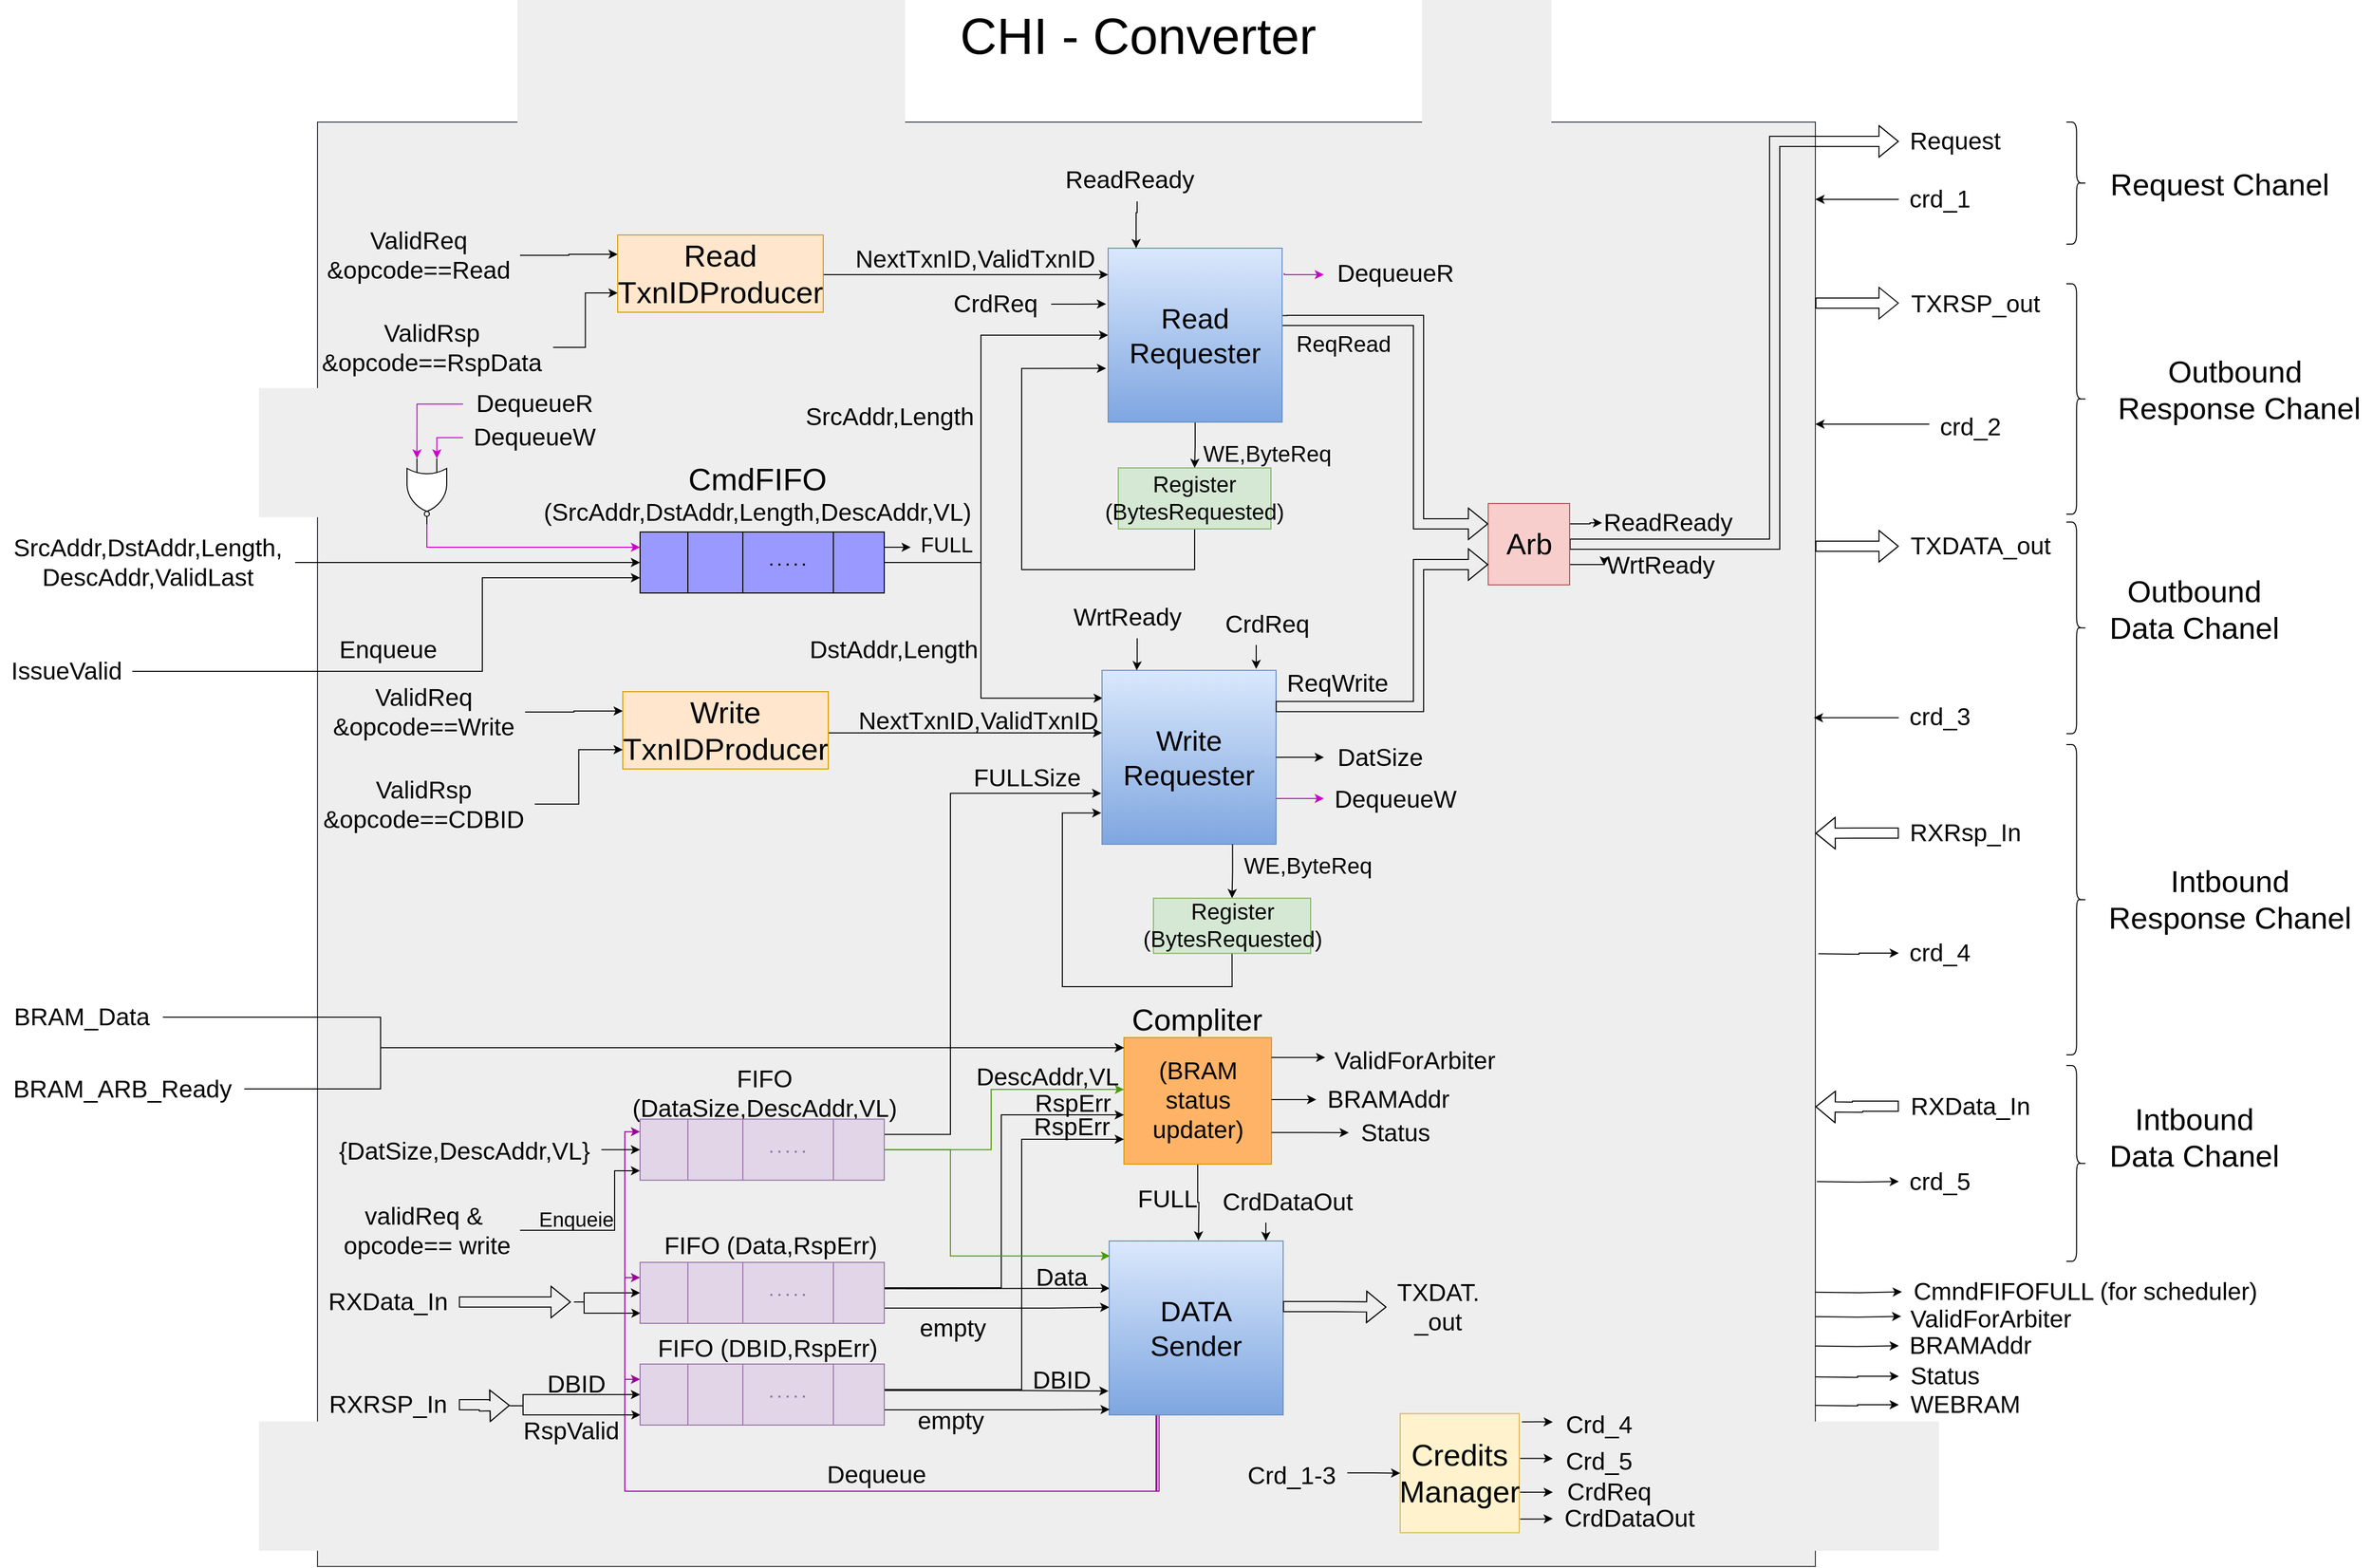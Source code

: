 <mxfile version="20.5.3" type="device" pages="4"><diagram name="Αντιγραφή από Σελίδα-1" id="9SrDV2oEwoEFcxUtsHtU"><mxGraphModel dx="3927" dy="2833" grid="1" gridSize="10" guides="1" tooltips="1" connect="1" arrows="1" fold="1" page="1" pageScale="1" pageWidth="827" pageHeight="1169" math="0" shadow="0"><root><mxCell id="-J5FbFJeVfi9Mn1AmEHp-0"/><mxCell id="-J5FbFJeVfi9Mn1AmEHp-1" parent="-J5FbFJeVfi9Mn1AmEHp-0"/><mxCell id="-J5FbFJeVfi9Mn1AmEHp-2" value="" style="rounded=0;whiteSpace=wrap;html=1;fontSize=24;fillColor=#eeeeee;strokeColor=#36393d;" parent="-J5FbFJeVfi9Mn1AmEHp-1" vertex="1"><mxGeometry x="-192" width="1472" height="1420" as="geometry"/></mxCell><mxCell id="-J5FbFJeVfi9Mn1AmEHp-3" style="edgeStyle=orthogonalEdgeStyle;rounded=0;orthogonalLoop=1;jettySize=auto;html=1;exitX=1;exitY=0.25;exitDx=0;exitDy=0;fontSize=17;" parent="-J5FbFJeVfi9Mn1AmEHp-1" source="-J5FbFJeVfi9Mn1AmEHp-7" target="-J5FbFJeVfi9Mn1AmEHp-48" edge="1"><mxGeometry relative="1" as="geometry"><Array as="points"><mxPoint x="310" y="418"/><mxPoint x="396" y="418"/></Array><mxPoint x="339" y="491" as="targetPoint"/></mxGeometry></mxCell><mxCell id="-J5FbFJeVfi9Mn1AmEHp-4" style="edgeStyle=orthogonalEdgeStyle;rounded=0;orthogonalLoop=1;jettySize=auto;html=1;exitX=1;exitY=0.5;exitDx=0;exitDy=0;fontSize=17;entryX=0;entryY=0.5;entryDx=0;entryDy=0;" parent="-J5FbFJeVfi9Mn1AmEHp-1" source="-J5FbFJeVfi9Mn1AmEHp-7" target="-J5FbFJeVfi9Mn1AmEHp-67" edge="1"><mxGeometry relative="1" as="geometry"><mxPoint x="580" y="202" as="targetPoint"/><Array as="points"><mxPoint x="460" y="433"/><mxPoint x="460" y="210"/></Array></mxGeometry></mxCell><mxCell id="-J5FbFJeVfi9Mn1AmEHp-5" style="edgeStyle=orthogonalEdgeStyle;rounded=0;orthogonalLoop=1;jettySize=auto;html=1;fontSize=17;entryX=0;entryY=0.5;entryDx=0;entryDy=0;" parent="-J5FbFJeVfi9Mn1AmEHp-1" source="-J5FbFJeVfi9Mn1AmEHp-50" target="-J5FbFJeVfi9Mn1AmEHp-7" edge="1"><mxGeometry relative="1" as="geometry"><mxPoint x="-230" y="433" as="sourcePoint"/></mxGeometry></mxCell><mxCell id="-J5FbFJeVfi9Mn1AmEHp-6" style="edgeStyle=orthogonalEdgeStyle;rounded=0;orthogonalLoop=1;jettySize=auto;html=1;fontSize=17;entryX=0;entryY=0.75;entryDx=0;entryDy=0;strokeColor=#000000;" parent="-J5FbFJeVfi9Mn1AmEHp-1" source="-J5FbFJeVfi9Mn1AmEHp-53" target="-J5FbFJeVfi9Mn1AmEHp-7" edge="1"><mxGeometry relative="1" as="geometry"><Array as="points"><mxPoint x="-30" y="540"/><mxPoint x="-30" y="448"/></Array></mxGeometry></mxCell><mxCell id="-J5FbFJeVfi9Mn1AmEHp-18" style="edgeStyle=orthogonalEdgeStyle;rounded=0;orthogonalLoop=1;jettySize=auto;html=1;fontSize=17;shape=flexArrow;" parent="-J5FbFJeVfi9Mn1AmEHp-1" source="-J5FbFJeVfi9Mn1AmEHp-292" edge="1"><mxGeometry relative="1" as="geometry"><mxPoint x="1290" y="22" as="sourcePoint"/><mxPoint x="1362.0" y="19" as="targetPoint"/><Array as="points"><mxPoint x="1240" y="415"/><mxPoint x="1240" y="19"/></Array></mxGeometry></mxCell><mxCell id="-J5FbFJeVfi9Mn1AmEHp-19" style="edgeStyle=orthogonalEdgeStyle;rounded=0;orthogonalLoop=1;jettySize=auto;html=1;fontSize=17;strokeColor=#CC00CC;exitX=1.012;exitY=0.143;exitDx=0;exitDy=0;exitPerimeter=0;" parent="-J5FbFJeVfi9Mn1AmEHp-1" source="-J5FbFJeVfi9Mn1AmEHp-67" target="-J5FbFJeVfi9Mn1AmEHp-55" edge="1"><mxGeometry relative="1" as="geometry"><Array as="points"><mxPoint x="850" y="150"/><mxPoint x="850" y="150"/></Array><mxPoint x="960" y="152" as="sourcePoint"/></mxGeometry></mxCell><mxCell id="-J5FbFJeVfi9Mn1AmEHp-20" value="&lt;font style=&quot;font-size: 31px;&quot;&gt;CmdFIFO &lt;/font&gt;&lt;br&gt;(SrcAddr,DstAddr,Length,DescAddr,VL)" style="text;html=1;align=center;verticalAlign=middle;resizable=0;points=[];autosize=1;strokeColor=none;fillColor=none;fontSize=24;" parent="-J5FbFJeVfi9Mn1AmEHp-1" vertex="1"><mxGeometry x="20" y="325.25" width="440" height="80" as="geometry"/></mxCell><mxCell id="-J5FbFJeVfi9Mn1AmEHp-22" style="edgeStyle=orthogonalEdgeStyle;rounded=0;orthogonalLoop=1;jettySize=auto;html=1;fontSize=17;exitX=1;exitY=0.5;exitDx=0;exitDy=0;entryX=0.004;entryY=0.16;entryDx=0;entryDy=0;entryPerimeter=0;" parent="-J5FbFJeVfi9Mn1AmEHp-1" source="-J5FbFJeVfi9Mn1AmEHp-7" target="-J5FbFJeVfi9Mn1AmEHp-72" edge="1"><mxGeometry relative="1" as="geometry"><mxPoint x="592" y="700" as="targetPoint"/><Array as="points"><mxPoint x="460" y="433"/><mxPoint x="460" y="566"/></Array><mxPoint x="410" y="253" as="sourcePoint"/></mxGeometry></mxCell><mxCell id="-J5FbFJeVfi9Mn1AmEHp-29" style="edgeStyle=orthogonalEdgeStyle;rounded=0;orthogonalLoop=1;jettySize=auto;html=1;fontSize=17;entryX=0;entryY=0.5;entryDx=0;entryDy=0;endWidth=28.571;" parent="-J5FbFJeVfi9Mn1AmEHp-1" target="-J5FbFJeVfi9Mn1AmEHp-33" edge="1"><mxGeometry relative="1" as="geometry"><mxPoint x="147" y="1143" as="targetPoint"/><mxPoint x="70" y="1160" as="sourcePoint"/><Array as="points"><mxPoint x="70" y="1160"/><mxPoint x="70" y="1151"/></Array></mxGeometry></mxCell><mxCell id="-J5FbFJeVfi9Mn1AmEHp-30" style="edgeStyle=orthogonalEdgeStyle;rounded=0;orthogonalLoop=1;jettySize=auto;html=1;fontSize=17;exitX=1.002;exitY=0.433;exitDx=0;exitDy=0;exitPerimeter=0;entryX=0.003;entryY=0.038;entryDx=0;entryDy=0;entryPerimeter=0;" parent="-J5FbFJeVfi9Mn1AmEHp-1" source="-J5FbFJeVfi9Mn1AmEHp-33" edge="1"><mxGeometry relative="1" as="geometry"><mxPoint x="397" y="1151" as="sourcePoint"/><mxPoint x="586.513" y="1146.498" as="targetPoint"/><Array as="points"><mxPoint x="587" y="1147"/></Array></mxGeometry></mxCell><mxCell id="-J5FbFJeVfi9Mn1AmEHp-31" style="edgeStyle=orthogonalEdgeStyle;rounded=0;orthogonalLoop=1;jettySize=auto;html=1;fontSize=17;entryX=0.002;entryY=0.833;entryDx=0;entryDy=0;entryPerimeter=0;" parent="-J5FbFJeVfi9Mn1AmEHp-1" target="-J5FbFJeVfi9Mn1AmEHp-33" edge="1"><mxGeometry relative="1" as="geometry"><mxPoint x="147" y="1173" as="targetPoint"/><Array as="points"><mxPoint x="70" y="1160"/><mxPoint x="70" y="1171"/></Array><mxPoint x="60" y="1160" as="sourcePoint"/></mxGeometry></mxCell><mxCell id="-J5FbFJeVfi9Mn1AmEHp-32" style="edgeStyle=orthogonalEdgeStyle;rounded=0;orthogonalLoop=1;jettySize=auto;html=1;exitX=1;exitY=0.75;exitDx=0;exitDy=0;fontSize=17;strokeWidth=1;entryX=0.001;entryY=0.147;entryDx=0;entryDy=0;entryPerimeter=0;" parent="-J5FbFJeVfi9Mn1AmEHp-1" source="-J5FbFJeVfi9Mn1AmEHp-33" edge="1"><mxGeometry relative="1" as="geometry"><Array as="points"><mxPoint x="527" y="1166"/></Array><mxPoint x="586.171" y="1165.137" as="targetPoint"/></mxGeometry></mxCell><mxCell id="-J5FbFJeVfi9Mn1AmEHp-48" value="&lt;font style=&quot;font-size: 21px;&quot;&gt;FULL&lt;/font&gt;" style="text;html=1;align=center;verticalAlign=middle;resizable=0;points=[];autosize=1;strokeColor=none;fillColor=none;fontSize=17;" parent="-J5FbFJeVfi9Mn1AmEHp-1" vertex="1"><mxGeometry x="391" y="395" width="70" height="40" as="geometry"/></mxCell><mxCell id="-J5FbFJeVfi9Mn1AmEHp-50" value="SrcAddr,DstAddr,Length,&lt;br&gt;DescAddr,ValidLast" style="text;html=1;align=center;verticalAlign=middle;resizable=0;points=[];autosize=1;strokeColor=none;fillColor=none;fontSize=24;" parent="-J5FbFJeVfi9Mn1AmEHp-1" vertex="1"><mxGeometry x="-504" y="398" width="290" height="70" as="geometry"/></mxCell><mxCell id="-J5FbFJeVfi9Mn1AmEHp-53" value="IssueValid" style="text;html=1;align=center;verticalAlign=middle;resizable=0;points=[];autosize=1;strokeColor=none;fillColor=none;fontSize=24;" parent="-J5FbFJeVfi9Mn1AmEHp-1" vertex="1"><mxGeometry x="-504" y="520" width="130" height="40" as="geometry"/></mxCell><mxCell id="-J5FbFJeVfi9Mn1AmEHp-54" value="Enqueue" style="text;html=1;align=center;verticalAlign=middle;resizable=0;points=[];autosize=1;strokeColor=none;fillColor=none;fontSize=24;" parent="-J5FbFJeVfi9Mn1AmEHp-1" vertex="1"><mxGeometry x="-183" y="499" width="120" height="40" as="geometry"/></mxCell><mxCell id="-J5FbFJeVfi9Mn1AmEHp-55" value="DequeueR" style="text;html=1;align=center;verticalAlign=middle;resizable=0;points=[];autosize=1;strokeColor=none;fillColor=none;fontSize=24;" parent="-J5FbFJeVfi9Mn1AmEHp-1" vertex="1"><mxGeometry x="797" y="129" width="140" height="40" as="geometry"/></mxCell><mxCell id="-J5FbFJeVfi9Mn1AmEHp-56" value="FIFO (Data,RspErr)" style="text;html=1;align=center;verticalAlign=middle;resizable=0;points=[];autosize=1;strokeColor=none;fillColor=none;fontSize=24;" parent="-J5FbFJeVfi9Mn1AmEHp-1" vertex="1"><mxGeometry x="138" y="1084.5" width="230" height="40" as="geometry"/></mxCell><mxCell id="-J5FbFJeVfi9Mn1AmEHp-65" value="" style="edgeStyle=orthogonalEdgeStyle;rounded=0;orthogonalLoop=1;jettySize=auto;html=1;fontSize=17;strokeWidth=1;exitX=1;exitY=0.25;exitDx=0;exitDy=0;shape=flexArrow;entryX=0;entryY=0.25;entryDx=0;entryDy=0;" parent="-J5FbFJeVfi9Mn1AmEHp-1" target="-J5FbFJeVfi9Mn1AmEHp-292" edge="1"><mxGeometry relative="1" as="geometry"><mxPoint x="756" y="189.75" as="sourcePoint"/><mxPoint x="804" y="195" as="targetPoint"/><Array as="points"><mxPoint x="756" y="195"/><mxPoint x="890" y="195"/><mxPoint x="890" y="395"/></Array></mxGeometry></mxCell><mxCell id="-J5FbFJeVfi9Mn1AmEHp-66" style="edgeStyle=orthogonalEdgeStyle;rounded=0;orthogonalLoop=1;jettySize=auto;html=1;exitX=0.5;exitY=1;exitDx=0;exitDy=0;strokeWidth=1;fontSize=22;" parent="-J5FbFJeVfi9Mn1AmEHp-1" source="-J5FbFJeVfi9Mn1AmEHp-67" target="-J5FbFJeVfi9Mn1AmEHp-192" edge="1"><mxGeometry relative="1" as="geometry"/></mxCell><mxCell id="-J5FbFJeVfi9Mn1AmEHp-67" value="&lt;span style=&quot;font-size: 28px;&quot;&gt;Read&lt;br&gt;Requester&lt;/span&gt;" style="whiteSpace=wrap;html=1;aspect=fixed;fontSize=17;fillColor=#dae8fc;strokeColor=#6c8ebf;gradientColor=#7ea6e0;" parent="-J5FbFJeVfi9Mn1AmEHp-1" vertex="1"><mxGeometry x="585" y="124" width="171" height="171" as="geometry"/></mxCell><mxCell id="-J5FbFJeVfi9Mn1AmEHp-72" value="&lt;font style=&quot;font-size: 28px;&quot;&gt;Write&lt;br&gt;Requester&lt;br&gt;&lt;/font&gt;" style="whiteSpace=wrap;html=1;aspect=fixed;fontSize=17;fillColor=#dae8fc;strokeColor=#6c8ebf;gradientColor=#7ea6e0;" parent="-J5FbFJeVfi9Mn1AmEHp-1" vertex="1"><mxGeometry x="579" y="539" width="171" height="171" as="geometry"/></mxCell><mxCell id="-J5FbFJeVfi9Mn1AmEHp-73" value="&lt;span style=&quot;font-size: 24px;&quot;&gt;DstAddr,Length&lt;/span&gt;" style="text;html=1;align=center;verticalAlign=middle;resizable=0;points=[];autosize=1;strokeColor=none;fillColor=none;fontSize=24;" parent="-J5FbFJeVfi9Mn1AmEHp-1" vertex="1"><mxGeometry x="279" y="499" width="190" height="40" as="geometry"/></mxCell><mxCell id="-J5FbFJeVfi9Mn1AmEHp-74" value="Data" style="text;html=1;align=center;verticalAlign=middle;resizable=0;points=[];autosize=1;strokeColor=none;fillColor=none;fontSize=24;" parent="-J5FbFJeVfi9Mn1AmEHp-1" vertex="1"><mxGeometry x="504" y="1115.5" width="70" height="40" as="geometry"/></mxCell><mxCell id="-J5FbFJeVfi9Mn1AmEHp-75" value="empty" style="text;html=1;align=center;verticalAlign=middle;resizable=0;points=[];autosize=1;strokeColor=none;fillColor=none;fontSize=24;" parent="-J5FbFJeVfi9Mn1AmEHp-1" vertex="1"><mxGeometry x="387" y="1165.5" width="90" height="40" as="geometry"/></mxCell><mxCell id="-J5FbFJeVfi9Mn1AmEHp-91" value="" style="edgeStyle=orthogonalEdgeStyle;rounded=0;orthogonalLoop=1;jettySize=auto;html=1;fontSize=17;strokeWidth=1;entryX=-0.012;entryY=0.321;entryDx=0;entryDy=0;entryPerimeter=0;" parent="-J5FbFJeVfi9Mn1AmEHp-1" source="-J5FbFJeVfi9Mn1AmEHp-92" target="-J5FbFJeVfi9Mn1AmEHp-67" edge="1"><mxGeometry relative="1" as="geometry"><mxPoint x="585.171" y="178.396" as="targetPoint"/></mxGeometry></mxCell><mxCell id="-J5FbFJeVfi9Mn1AmEHp-92" value="CrdReq" style="text;html=1;align=center;verticalAlign=middle;resizable=0;points=[];autosize=1;strokeColor=none;fillColor=none;fontSize=24;" parent="-J5FbFJeVfi9Mn1AmEHp-1" vertex="1"><mxGeometry x="419" y="159" width="110" height="40" as="geometry"/></mxCell><mxCell id="-J5FbFJeVfi9Mn1AmEHp-146" value="" style="edgeStyle=orthogonalEdgeStyle;rounded=0;orthogonalLoop=1;jettySize=auto;html=1;fontSize=17;strokeWidth=1;entryX=-0.012;entryY=0.691;entryDx=0;entryDy=0;entryPerimeter=0;exitX=0.5;exitY=1;exitDx=0;exitDy=0;" parent="-J5FbFJeVfi9Mn1AmEHp-1" source="-J5FbFJeVfi9Mn1AmEHp-192" target="-J5FbFJeVfi9Mn1AmEHp-67" edge="1"><mxGeometry relative="1" as="geometry"><Array as="points"><mxPoint x="670" y="440"/><mxPoint x="500" y="440"/><mxPoint x="500" y="242"/></Array><mxPoint x="560.0" y="280.294" as="sourcePoint"/></mxGeometry></mxCell><mxCell id="-J5FbFJeVfi9Mn1AmEHp-147" style="edgeStyle=orthogonalEdgeStyle;rounded=0;orthogonalLoop=1;jettySize=auto;html=1;entryX=0.5;entryY=0;entryDx=0;entryDy=0;strokeWidth=1;fontSize=22;" parent="-J5FbFJeVfi9Mn1AmEHp-1" source="-J5FbFJeVfi9Mn1AmEHp-148" edge="1"><mxGeometry relative="1" as="geometry"><mxPoint x="612.5" y="89" as="sourcePoint"/><mxPoint x="612.5" y="124" as="targetPoint"/><Array as="points"><mxPoint x="613" y="89"/></Array></mxGeometry></mxCell><mxCell id="-J5FbFJeVfi9Mn1AmEHp-148" value="&lt;div style=&quot;text-align: center;&quot;&gt;ReadReady&lt;/div&gt;" style="text;whiteSpace=wrap;html=1;fontSize=24;labelBackgroundColor=none;" parent="-J5FbFJeVfi9Mn1AmEHp-1" vertex="1"><mxGeometry x="541" y="36" width="145" height="42" as="geometry"/></mxCell><mxCell id="-J5FbFJeVfi9Mn1AmEHp-177" value="&lt;font style=&quot;font-size: 30px;&quot;&gt;Request Chanel&lt;/font&gt;" style="text;html=1;align=center;verticalAlign=middle;resizable=0;points=[];autosize=1;strokeColor=none;fillColor=none;fontSize=24;" parent="-J5FbFJeVfi9Mn1AmEHp-1" vertex="1"><mxGeometry x="1556.68" y="36" width="240" height="50" as="geometry"/></mxCell><mxCell id="-J5FbFJeVfi9Mn1AmEHp-179" value="&lt;font style=&quot;font-size: 30px;&quot;&gt;Outbound&lt;br&gt;&amp;nbsp;Response Chanel&lt;/font&gt;" style="text;html=1;align=center;verticalAlign=middle;resizable=0;points=[];autosize=1;strokeColor=none;fillColor=none;fontSize=24;" parent="-J5FbFJeVfi9Mn1AmEHp-1" vertex="1"><mxGeometry x="1556.68" y="218" width="270" height="90" as="geometry"/></mxCell><mxCell id="-J5FbFJeVfi9Mn1AmEHp-181" value="&lt;font style=&quot;font-size: 30px;&quot;&gt;Outbound&lt;br&gt;Data Chanel&lt;/font&gt;" style="text;html=1;align=center;verticalAlign=middle;resizable=0;points=[];autosize=1;strokeColor=none;fillColor=none;fontSize=24;" parent="-J5FbFJeVfi9Mn1AmEHp-1" vertex="1"><mxGeometry x="1556.68" y="433.75" width="190" height="90" as="geometry"/></mxCell><mxCell id="-J5FbFJeVfi9Mn1AmEHp-183" value="&lt;font style=&quot;font-size: 30px;&quot;&gt;Intbound&lt;br&gt;Response Chanel&lt;/font&gt;" style="text;html=1;align=center;verticalAlign=middle;resizable=0;points=[];autosize=1;strokeColor=none;fillColor=none;fontSize=24;" parent="-J5FbFJeVfi9Mn1AmEHp-1" vertex="1"><mxGeometry x="1556.68" y="719" width="260" height="90" as="geometry"/></mxCell><mxCell id="-J5FbFJeVfi9Mn1AmEHp-185" value="&lt;font style=&quot;font-size: 30px;&quot;&gt;Intbound&lt;br&gt;Data Chanel&lt;/font&gt;" style="text;html=1;align=center;verticalAlign=middle;resizable=0;points=[];autosize=1;strokeColor=none;fillColor=none;fontSize=24;" parent="-J5FbFJeVfi9Mn1AmEHp-1" vertex="1"><mxGeometry x="1556.68" y="952.5" width="190" height="90" as="geometry"/></mxCell><mxCell id="-J5FbFJeVfi9Mn1AmEHp-188" value="&lt;font style=&quot;font-size: 50px;&quot;&gt;CHI - Converter&lt;/font&gt;" style="text;html=1;align=center;verticalAlign=middle;resizable=0;points=[];autosize=1;strokeColor=none;fillColor=none;fontSize=30;" parent="-J5FbFJeVfi9Mn1AmEHp-1" vertex="1"><mxGeometry x="428.5" y="-120" width="370" height="70" as="geometry"/></mxCell><mxCell id="-J5FbFJeVfi9Mn1AmEHp-192" value="&lt;font style=&quot;font-size: 22px;&quot;&gt;Register&lt;br&gt;(BytesRequested)&lt;/font&gt;" style="rounded=0;whiteSpace=wrap;html=1;fontSize=17;fillColor=#d5e8d4;strokeColor=#82b366;" parent="-J5FbFJeVfi9Mn1AmEHp-1" vertex="1"><mxGeometry x="595" y="340" width="150" height="60" as="geometry"/></mxCell><mxCell id="-J5FbFJeVfi9Mn1AmEHp-193" value="WE,ByteReq" style="text;html=1;align=center;verticalAlign=middle;resizable=0;points=[];autosize=1;strokeColor=none;fillColor=none;fontSize=22;" parent="-J5FbFJeVfi9Mn1AmEHp-1" vertex="1"><mxGeometry x="666" y="306.5" width="150" height="40" as="geometry"/></mxCell><mxCell id="-J5FbFJeVfi9Mn1AmEHp-205" style="edgeStyle=orthogonalEdgeStyle;rounded=0;orthogonalLoop=1;jettySize=auto;html=1;entryX=0;entryY=0.25;entryDx=0;entryDy=0;strokeWidth=1;fontSize=22;strokeColor=#990099;exitX=0.25;exitY=1;exitDx=0;exitDy=0;" parent="-J5FbFJeVfi9Mn1AmEHp-1" source="-J5FbFJeVfi9Mn1AmEHp-209" target="-J5FbFJeVfi9Mn1AmEHp-33" edge="1"><mxGeometry relative="1" as="geometry"><mxPoint x="637" y="1193" as="sourcePoint"/><Array as="points"><mxPoint x="633" y="1271"/><mxPoint x="633" y="1346"/><mxPoint x="110" y="1346"/><mxPoint x="110" y="1136"/></Array></mxGeometry></mxCell><mxCell id="-J5FbFJeVfi9Mn1AmEHp-206" style="edgeStyle=orthogonalEdgeStyle;rounded=0;orthogonalLoop=1;jettySize=auto;html=1;exitX=0.25;exitY=1;exitDx=0;exitDy=0;entryX=0;entryY=0.25;entryDx=0;entryDy=0;strokeColor=#990099;strokeWidth=1;fontSize=15;" parent="-J5FbFJeVfi9Mn1AmEHp-1" source="-J5FbFJeVfi9Mn1AmEHp-209" target="-J5FbFJeVfi9Mn1AmEHp-221" edge="1"><mxGeometry relative="1" as="geometry"><Array as="points"><mxPoint x="629" y="1197"/><mxPoint x="635" y="1197"/><mxPoint x="635" y="1346"/><mxPoint x="110" y="1346"/><mxPoint x="110" y="1236"/></Array></mxGeometry></mxCell><mxCell id="-J5FbFJeVfi9Mn1AmEHp-208" style="edgeStyle=orthogonalEdgeStyle;rounded=0;orthogonalLoop=1;jettySize=auto;html=1;entryX=0;entryY=0.206;entryDx=0;entryDy=0;strokeColor=#990099;fontSize=24;exitX=0.274;exitY=0.997;exitDx=0;exitDy=0;exitPerimeter=0;entryPerimeter=0;" parent="-J5FbFJeVfi9Mn1AmEHp-1" target="-J5FbFJeVfi9Mn1AmEHp-316" edge="1"><mxGeometry relative="1" as="geometry"><mxPoint x="634.854" y="1268.487" as="sourcePoint"/><mxPoint x="150" y="993.25" as="targetPoint"/><Array as="points"><mxPoint x="632" y="1269"/><mxPoint x="632" y="1346"/><mxPoint x="110" y="1346"/><mxPoint x="110" y="993"/></Array></mxGeometry></mxCell><mxCell id="-J5FbFJeVfi9Mn1AmEHp-209" value="&lt;font style=&quot;font-size: 28px;&quot;&gt;DATA&lt;br&gt;Sender&lt;br&gt;&lt;/font&gt;" style="whiteSpace=wrap;html=1;aspect=fixed;fontSize=17;fillColor=#dae8fc;strokeColor=#6c8ebf;gradientColor=#7ea6e0;" parent="-J5FbFJeVfi9Mn1AmEHp-1" vertex="1"><mxGeometry x="586" y="1100" width="171" height="171" as="geometry"/></mxCell><mxCell id="-J5FbFJeVfi9Mn1AmEHp-210" style="edgeStyle=orthogonalEdgeStyle;rounded=0;orthogonalLoop=1;jettySize=auto;html=1;strokeWidth=1;fontSize=22;" parent="-J5FbFJeVfi9Mn1AmEHp-1" source="-J5FbFJeVfi9Mn1AmEHp-211" target="-J5FbFJeVfi9Mn1AmEHp-209" edge="1"><mxGeometry relative="1" as="geometry"><mxPoint x="751.0" y="1079.25" as="sourcePoint"/><mxPoint x="751.25" y="1100" as="targetPoint"/><Array as="points"><mxPoint x="740" y="1085.5"/><mxPoint x="740" y="1085.5"/></Array></mxGeometry></mxCell><mxCell id="-J5FbFJeVfi9Mn1AmEHp-211" value="CrdDataOut" style="text;html=1;align=center;verticalAlign=middle;resizable=0;points=[];autosize=1;strokeColor=none;fillColor=none;fontSize=24;" parent="-J5FbFJeVfi9Mn1AmEHp-1" vertex="1"><mxGeometry x="686" y="1042" width="150" height="40" as="geometry"/></mxCell><mxCell id="-J5FbFJeVfi9Mn1AmEHp-212" value="Dequeue" style="text;html=1;align=center;verticalAlign=middle;resizable=0;points=[];autosize=1;strokeColor=none;fillColor=none;fontSize=24;" parent="-J5FbFJeVfi9Mn1AmEHp-1" vertex="1"><mxGeometry x="297" y="1309.5" width="120" height="40" as="geometry"/></mxCell><mxCell id="-J5FbFJeVfi9Mn1AmEHp-213" style="edgeStyle=orthogonalEdgeStyle;rounded=0;orthogonalLoop=1;jettySize=auto;html=1;fontSize=17;strokeWidth=1;shape=flexArrow;exitX=0.999;exitY=0.377;exitDx=0;exitDy=0;exitPerimeter=0;" parent="-J5FbFJeVfi9Mn1AmEHp-1" source="-J5FbFJeVfi9Mn1AmEHp-209" target="-J5FbFJeVfi9Mn1AmEHp-214" edge="1"><mxGeometry relative="1" as="geometry"><mxPoint x="814" y="1164" as="targetPoint"/><mxPoint x="767" y="1165" as="sourcePoint"/></mxGeometry></mxCell><mxCell id="-J5FbFJeVfi9Mn1AmEHp-214" value="TXDAT.&lt;br&gt;_out" style="text;html=1;align=center;verticalAlign=middle;resizable=0;points=[];autosize=1;strokeColor=none;fillColor=none;fontSize=24;" parent="-J5FbFJeVfi9Mn1AmEHp-1" vertex="1"><mxGeometry x="858.5" y="1130" width="100" height="70" as="geometry"/></mxCell><mxCell id="-J5FbFJeVfi9Mn1AmEHp-215" value="RXData_In" style="text;html=1;align=center;verticalAlign=middle;resizable=0;points=[];autosize=1;strokeColor=none;fillColor=none;fontSize=24;" parent="-J5FbFJeVfi9Mn1AmEHp-1" vertex="1"><mxGeometry x="-193" y="1140" width="140" height="40" as="geometry"/></mxCell><mxCell id="-J5FbFJeVfi9Mn1AmEHp-216" style="edgeStyle=orthogonalEdgeStyle;rounded=0;orthogonalLoop=1;jettySize=auto;html=1;fontSize=17;strokeWidth=1;shape=flexArrow;" parent="-J5FbFJeVfi9Mn1AmEHp-1" source="-J5FbFJeVfi9Mn1AmEHp-215" edge="1"><mxGeometry relative="1" as="geometry"><mxPoint x="57" y="1160" as="targetPoint"/><Array as="points"><mxPoint x="35" y="1160"/></Array><mxPoint x="-13" y="1126.5" as="sourcePoint"/></mxGeometry></mxCell><mxCell id="-J5FbFJeVfi9Mn1AmEHp-217" style="edgeStyle=orthogonalEdgeStyle;rounded=0;orthogonalLoop=1;jettySize=auto;html=1;fontSize=17;entryX=0;entryY=0.5;entryDx=0;entryDy=0;endWidth=28.571;" parent="-J5FbFJeVfi9Mn1AmEHp-1" target="-J5FbFJeVfi9Mn1AmEHp-221" edge="1"><mxGeometry relative="1" as="geometry"><mxPoint x="145" y="1243" as="targetPoint"/><mxPoint y="1262" as="sourcePoint"/><Array as="points"><mxPoint x="10" y="1262"/><mxPoint x="10" y="1251"/></Array></mxGeometry></mxCell><mxCell id="-J5FbFJeVfi9Mn1AmEHp-218" style="edgeStyle=orthogonalEdgeStyle;rounded=0;orthogonalLoop=1;jettySize=auto;html=1;fontSize=17;exitX=1.002;exitY=0.433;exitDx=0;exitDy=0;exitPerimeter=0;entryX=-0.004;entryY=0.629;entryDx=0;entryDy=0;entryPerimeter=0;" parent="-J5FbFJeVfi9Mn1AmEHp-1" source="-J5FbFJeVfi9Mn1AmEHp-221" edge="1"><mxGeometry relative="1" as="geometry"><mxPoint x="395" y="1251" as="sourcePoint"/><mxPoint x="585.316" y="1247.559" as="targetPoint"/><Array as="points"><mxPoint x="495" y="1247"/></Array></mxGeometry></mxCell><mxCell id="-J5FbFJeVfi9Mn1AmEHp-219" style="edgeStyle=orthogonalEdgeStyle;rounded=0;orthogonalLoop=1;jettySize=auto;html=1;fontSize=17;entryX=0.002;entryY=0.833;entryDx=0;entryDy=0;entryPerimeter=0;" parent="-J5FbFJeVfi9Mn1AmEHp-1" target="-J5FbFJeVfi9Mn1AmEHp-221" edge="1"><mxGeometry relative="1" as="geometry"><mxPoint x="145" y="1273" as="targetPoint"/><Array as="points"><mxPoint x="10" y="1262"/><mxPoint x="10" y="1271"/></Array><mxPoint x="-3" y="1262" as="sourcePoint"/></mxGeometry></mxCell><mxCell id="-J5FbFJeVfi9Mn1AmEHp-220" style="edgeStyle=orthogonalEdgeStyle;rounded=0;orthogonalLoop=1;jettySize=auto;html=1;exitX=1;exitY=0.75;exitDx=0;exitDy=0;fontSize=17;strokeWidth=1;entryX=0.003;entryY=0.735;entryDx=0;entryDy=0;entryPerimeter=0;" parent="-J5FbFJeVfi9Mn1AmEHp-1" source="-J5FbFJeVfi9Mn1AmEHp-221" edge="1"><mxGeometry relative="1" as="geometry"><Array as="points"><mxPoint x="525" y="1266"/></Array><mxPoint x="586.513" y="1265.685" as="targetPoint"/></mxGeometry></mxCell><mxCell id="-J5FbFJeVfi9Mn1AmEHp-226" value="FIFO (DBID,RspErr)" style="text;html=1;align=center;verticalAlign=middle;resizable=0;points=[];autosize=1;strokeColor=none;fillColor=none;fontSize=24;" parent="-J5FbFJeVfi9Mn1AmEHp-1" vertex="1"><mxGeometry x="130" y="1186" width="240" height="40" as="geometry"/></mxCell><mxCell id="-J5FbFJeVfi9Mn1AmEHp-227" value="DBID" style="text;html=1;align=center;verticalAlign=middle;resizable=0;points=[];autosize=1;strokeColor=none;fillColor=none;fontSize=24;" parent="-J5FbFJeVfi9Mn1AmEHp-1" vertex="1"><mxGeometry x="499" y="1217" width="80" height="40" as="geometry"/></mxCell><mxCell id="-J5FbFJeVfi9Mn1AmEHp-228" value="empty" style="text;html=1;align=center;verticalAlign=middle;resizable=0;points=[];autosize=1;strokeColor=none;fillColor=none;fontSize=24;" parent="-J5FbFJeVfi9Mn1AmEHp-1" vertex="1"><mxGeometry x="385" y="1257" width="90" height="40" as="geometry"/></mxCell><mxCell id="-J5FbFJeVfi9Mn1AmEHp-244" style="edgeStyle=orthogonalEdgeStyle;rounded=0;orthogonalLoop=1;jettySize=auto;html=1;strokeWidth=1;fontSize=22;exitX=0.75;exitY=1;exitDx=0;exitDy=0;" parent="-J5FbFJeVfi9Mn1AmEHp-1" source="-J5FbFJeVfi9Mn1AmEHp-72" target="-J5FbFJeVfi9Mn1AmEHp-246" edge="1"><mxGeometry relative="1" as="geometry"><mxPoint x="750" y="670" as="sourcePoint"/></mxGeometry></mxCell><mxCell id="-J5FbFJeVfi9Mn1AmEHp-245" value="" style="edgeStyle=orthogonalEdgeStyle;rounded=0;orthogonalLoop=1;jettySize=auto;html=1;fontSize=17;strokeWidth=1;exitX=0.5;exitY=1;exitDx=0;exitDy=0;entryX=-0.004;entryY=0.82;entryDx=0;entryDy=0;entryPerimeter=0;" parent="-J5FbFJeVfi9Mn1AmEHp-1" source="-J5FbFJeVfi9Mn1AmEHp-246" target="-J5FbFJeVfi9Mn1AmEHp-72" edge="1"><mxGeometry relative="1" as="geometry"><Array as="points"><mxPoint x="707" y="850"/><mxPoint x="540" y="850"/><mxPoint x="540" y="679"/></Array><mxPoint x="565.0" y="684.544" as="sourcePoint"/><mxPoint x="580" y="685" as="targetPoint"/></mxGeometry></mxCell><mxCell id="-J5FbFJeVfi9Mn1AmEHp-246" value="&lt;font style=&quot;font-size: 22px;&quot;&gt;Register&lt;br&gt;(BytesRequested)&lt;/font&gt;" style="rounded=0;whiteSpace=wrap;html=1;fontSize=17;fillColor=#d5e8d4;strokeColor=#82b366;" parent="-J5FbFJeVfi9Mn1AmEHp-1" vertex="1"><mxGeometry x="629.5" y="763" width="154.5" height="54.25" as="geometry"/></mxCell><mxCell id="-J5FbFJeVfi9Mn1AmEHp-247" value="WE,ByteReq" style="text;html=1;align=center;verticalAlign=middle;resizable=0;points=[];autosize=1;strokeColor=none;fillColor=none;fontSize=22;" parent="-J5FbFJeVfi9Mn1AmEHp-1" vertex="1"><mxGeometry x="706" y="712" width="150" height="40" as="geometry"/></mxCell><mxCell id="-J5FbFJeVfi9Mn1AmEHp-248" style="edgeStyle=orthogonalEdgeStyle;rounded=0;orthogonalLoop=1;jettySize=auto;html=1;strokeColor=#000000;strokeWidth=1;fontSize=24;exitX=1;exitY=0.5;exitDx=0;exitDy=0;" parent="-J5FbFJeVfi9Mn1AmEHp-1" target="-J5FbFJeVfi9Mn1AmEHp-72" edge="1"><mxGeometry relative="1" as="geometry"><mxPoint x="237" y="600.5" as="sourcePoint"/><mxPoint x="580.026" y="626.243" as="targetPoint"/><Array as="points"><mxPoint x="490" y="601"/><mxPoint x="490" y="601"/></Array></mxGeometry></mxCell><mxCell id="-J5FbFJeVfi9Mn1AmEHp-256" value="ValidReq&lt;br&gt;&amp;amp;opcode==Write" style="text;html=1;align=center;verticalAlign=middle;resizable=0;points=[];autosize=1;strokeColor=none;fillColor=none;fontSize=24;" parent="-J5FbFJeVfi9Mn1AmEHp-1" vertex="1"><mxGeometry x="-188" y="545" width="200" height="70" as="geometry"/></mxCell><mxCell id="-J5FbFJeVfi9Mn1AmEHp-274" style="edgeStyle=orthogonalEdgeStyle;rounded=0;orthogonalLoop=1;jettySize=auto;html=1;entryX=0.199;entryY=0;entryDx=0;entryDy=0;strokeColor=#000000;strokeWidth=1;fontSize=24;entryPerimeter=0;" parent="-J5FbFJeVfi9Mn1AmEHp-1" source="ERowCpe-5YXyxwqDKv5t-35" target="-J5FbFJeVfi9Mn1AmEHp-72" edge="1"><mxGeometry relative="1" as="geometry"><Array as="points"><mxPoint x="613" y="530"/><mxPoint x="613" y="530"/></Array><mxPoint x="664.571" y="501" as="sourcePoint"/></mxGeometry></mxCell><mxCell id="-J5FbFJeVfi9Mn1AmEHp-278" style="edgeStyle=orthogonalEdgeStyle;rounded=0;orthogonalLoop=1;jettySize=auto;html=1;entryX=0.285;entryY=-0.003;entryDx=0;entryDy=0;strokeColor=#000000;fontSize=24;entryPerimeter=0;" parent="-J5FbFJeVfi9Mn1AmEHp-1" source="-J5FbFJeVfi9Mn1AmEHp-279" edge="1"><mxGeometry relative="1" as="geometry"><mxPoint x="673.735" y="1099.487" as="targetPoint"/></mxGeometry></mxCell><mxCell id="-J5FbFJeVfi9Mn1AmEHp-279" value="(BRAM status&lt;br&gt;updater)" style="rounded=0;whiteSpace=wrap;html=1;fontSize=24;fillColor=#FFB366;strokeColor=#d79b00;" parent="-J5FbFJeVfi9Mn1AmEHp-1" vertex="1"><mxGeometry x="600.5" y="900" width="145" height="124.5" as="geometry"/></mxCell><mxCell id="-J5FbFJeVfi9Mn1AmEHp-281" style="edgeStyle=orthogonalEdgeStyle;rounded=0;orthogonalLoop=1;jettySize=auto;html=1;strokeColor=#000000;strokeWidth=1;fontSize=24;" parent="-J5FbFJeVfi9Mn1AmEHp-1" source="-J5FbFJeVfi9Mn1AmEHp-33" target="-J5FbFJeVfi9Mn1AmEHp-279" edge="1"><mxGeometry relative="1" as="geometry"><mxPoint x="530" y="1105.5" as="sourcePoint"/><mxPoint x="561.935" y="917.333" as="targetPoint"/><Array as="points"><mxPoint x="480" y="1146"/><mxPoint x="480" y="976"/></Array></mxGeometry></mxCell><mxCell id="-J5FbFJeVfi9Mn1AmEHp-282" value="BRAMAddr" style="text;html=1;align=center;verticalAlign=middle;resizable=0;points=[];autosize=1;strokeColor=none;fillColor=none;fontSize=24;" parent="-J5FbFJeVfi9Mn1AmEHp-1" vertex="1"><mxGeometry x="789.5" y="941" width="140" height="40" as="geometry"/></mxCell><mxCell id="-J5FbFJeVfi9Mn1AmEHp-283" value="Status" style="text;html=1;align=center;verticalAlign=middle;resizable=0;points=[];autosize=1;strokeColor=none;fillColor=none;fontSize=24;" parent="-J5FbFJeVfi9Mn1AmEHp-1" vertex="1"><mxGeometry x="821.5" y="973.5" width="90" height="40" as="geometry"/></mxCell><mxCell id="-J5FbFJeVfi9Mn1AmEHp-284" value="ValidForArbiter" style="text;html=1;align=center;verticalAlign=middle;resizable=0;points=[];autosize=1;strokeColor=none;fillColor=none;fontSize=24;" parent="-J5FbFJeVfi9Mn1AmEHp-1" vertex="1"><mxGeometry x="796" y="902.5" width="180" height="40" as="geometry"/></mxCell><mxCell id="-J5FbFJeVfi9Mn1AmEHp-285" value="" style="endArrow=classic;html=1;rounded=0;fontSize=24;strokeWidth=1;entryX=0.013;entryY=0.427;entryDx=0;entryDy=0;entryPerimeter=0;edgeStyle=orthogonalEdgeStyle;" parent="-J5FbFJeVfi9Mn1AmEHp-1" source="-J5FbFJeVfi9Mn1AmEHp-279" target="-J5FbFJeVfi9Mn1AmEHp-284" edge="1"><mxGeometry width="50" height="50" relative="1" as="geometry"><mxPoint x="749" y="962.5" as="sourcePoint"/><mxPoint x="718.5" y="864" as="targetPoint"/><Array as="points"><mxPoint x="792" y="920"/></Array></mxGeometry></mxCell><mxCell id="-J5FbFJeVfi9Mn1AmEHp-286" value="" style="endArrow=classic;html=1;rounded=0;fontSize=24;strokeWidth=1;edgeStyle=orthogonalEdgeStyle;" parent="-J5FbFJeVfi9Mn1AmEHp-1" source="-J5FbFJeVfi9Mn1AmEHp-279" target="-J5FbFJeVfi9Mn1AmEHp-282" edge="1"><mxGeometry width="50" height="50" relative="1" as="geometry"><mxPoint x="745.5" y="914" as="sourcePoint"/><mxPoint x="803.5" y="992.017" as="targetPoint"/><Array as="points"><mxPoint x="760" y="961"/><mxPoint x="760" y="961"/></Array></mxGeometry></mxCell><mxCell id="-J5FbFJeVfi9Mn1AmEHp-287" value="" style="endArrow=classic;html=1;rounded=0;fontSize=24;strokeWidth=1;exitX=1;exitY=0.75;exitDx=0;exitDy=0;edgeStyle=orthogonalEdgeStyle;" parent="-J5FbFJeVfi9Mn1AmEHp-1" source="-J5FbFJeVfi9Mn1AmEHp-279" target="-J5FbFJeVfi9Mn1AmEHp-283" edge="1"><mxGeometry width="50" height="50" relative="1" as="geometry"><mxPoint x="749" y="945.5" as="sourcePoint"/><mxPoint x="780.32" y="906.81" as="targetPoint"/></mxGeometry></mxCell><mxCell id="-J5FbFJeVfi9Mn1AmEHp-290" style="edgeStyle=orthogonalEdgeStyle;rounded=0;orthogonalLoop=1;jettySize=auto;html=1;exitX=1;exitY=0.75;exitDx=0;exitDy=0;entryX=0;entryY=0.5;entryDx=0;entryDy=0;strokeColor=#000000;fontSize=29;" parent="-J5FbFJeVfi9Mn1AmEHp-1" source="-J5FbFJeVfi9Mn1AmEHp-292" target="-J5FbFJeVfi9Mn1AmEHp-293" edge="1"><mxGeometry relative="1" as="geometry"/></mxCell><mxCell id="-J5FbFJeVfi9Mn1AmEHp-291" style="edgeStyle=orthogonalEdgeStyle;rounded=0;orthogonalLoop=1;jettySize=auto;html=1;exitX=1;exitY=0.25;exitDx=0;exitDy=0;strokeColor=#000000;fontSize=29;" parent="-J5FbFJeVfi9Mn1AmEHp-1" source="-J5FbFJeVfi9Mn1AmEHp-292" target="-J5FbFJeVfi9Mn1AmEHp-294" edge="1"><mxGeometry relative="1" as="geometry"/></mxCell><mxCell id="-J5FbFJeVfi9Mn1AmEHp-292" value="&lt;font style=&quot;font-size: 29px;&quot;&gt;Arb&lt;/font&gt;" style="whiteSpace=wrap;html=1;aspect=fixed;fontSize=17;fillColor=#f8cecc;strokeColor=#b85450;" parent="-J5FbFJeVfi9Mn1AmEHp-1" vertex="1"><mxGeometry x="958.5" y="375" width="80" height="80" as="geometry"/></mxCell><mxCell id="-J5FbFJeVfi9Mn1AmEHp-293" value="&lt;span style=&quot;color: rgb(0, 0, 0); font-family: Helvetica; font-size: 24px; font-style: normal; font-variant-ligatures: normal; font-variant-caps: normal; font-weight: 400; letter-spacing: normal; orphans: 2; text-align: center; text-indent: 0px; text-transform: none; widows: 2; word-spacing: 0px; -webkit-text-stroke-width: 0px; text-decoration-thickness: initial; text-decoration-style: initial; text-decoration-color: initial; float: none; display: inline !important;&quot;&gt;WrtReady&lt;/span&gt;" style="text;whiteSpace=wrap;html=1;fontSize=24;labelBackgroundColor=none;" parent="-J5FbFJeVfi9Mn1AmEHp-1" vertex="1"><mxGeometry x="1072.5" y="415" width="145" height="42" as="geometry"/></mxCell><mxCell id="-J5FbFJeVfi9Mn1AmEHp-294" value="&lt;div style=&quot;text-align: center;&quot;&gt;ReadReady&lt;/div&gt;" style="text;whiteSpace=wrap;html=1;fontSize=24;labelBackgroundColor=none;" parent="-J5FbFJeVfi9Mn1AmEHp-1" vertex="1"><mxGeometry x="1070.36" y="373" width="145" height="42" as="geometry"/></mxCell><mxCell id="-J5FbFJeVfi9Mn1AmEHp-307" style="edgeStyle=orthogonalEdgeStyle;rounded=0;orthogonalLoop=1;jettySize=auto;html=1;strokeColor=#000000;fontSize=24;exitX=1;exitY=0.5;exitDx=0;exitDy=0;" parent="-J5FbFJeVfi9Mn1AmEHp-1" source="-J5FbFJeVfi9Mn1AmEHp-72" target="-J5FbFJeVfi9Mn1AmEHp-308" edge="1"><mxGeometry relative="1" as="geometry"/></mxCell><mxCell id="-J5FbFJeVfi9Mn1AmEHp-308" value="DatSize" style="text;html=1;align=center;verticalAlign=middle;resizable=0;points=[];autosize=1;strokeColor=none;fillColor=none;fontSize=24;" parent="-J5FbFJeVfi9Mn1AmEHp-1" vertex="1"><mxGeometry x="797" y="604.5" width="110" height="40" as="geometry"/></mxCell><mxCell id="-J5FbFJeVfi9Mn1AmEHp-311" style="edgeStyle=orthogonalEdgeStyle;rounded=0;orthogonalLoop=1;jettySize=auto;html=1;strokeColor=#000000;fontSize=24;entryX=0.886;entryY=-0.008;entryDx=0;entryDy=0;entryPerimeter=0;" parent="-J5FbFJeVfi9Mn1AmEHp-1" source="-J5FbFJeVfi9Mn1AmEHp-312" target="-J5FbFJeVfi9Mn1AmEHp-72" edge="1"><mxGeometry relative="1" as="geometry"><mxPoint x="790" y="520" as="sourcePoint"/><Array as="points"><mxPoint x="730" y="520"/></Array></mxGeometry></mxCell><mxCell id="-J5FbFJeVfi9Mn1AmEHp-312" value="CrdReq" style="text;html=1;align=center;verticalAlign=middle;resizable=0;points=[];autosize=1;strokeColor=none;fillColor=none;fontSize=24;" parent="-J5FbFJeVfi9Mn1AmEHp-1" vertex="1"><mxGeometry x="686" y="474" width="110" height="40" as="geometry"/></mxCell><mxCell id="-J5FbFJeVfi9Mn1AmEHp-313" style="edgeStyle=orthogonalEdgeStyle;rounded=0;orthogonalLoop=1;jettySize=auto;html=1;strokeColor=#000000;fontSize=24;" parent="-J5FbFJeVfi9Mn1AmEHp-1" source="-J5FbFJeVfi9Mn1AmEHp-221" target="-J5FbFJeVfi9Mn1AmEHp-279" edge="1"><mxGeometry relative="1" as="geometry"><mxPoint x="550" y="1205.5" as="sourcePoint"/><mxPoint x="560" y="935.5" as="targetPoint"/><Array as="points"><mxPoint x="500" y="1246"/><mxPoint x="500" y="1000"/></Array></mxGeometry></mxCell><mxCell id="-J5FbFJeVfi9Mn1AmEHp-314" value="FULL" style="text;html=1;align=center;verticalAlign=middle;resizable=0;points=[];autosize=1;strokeColor=none;fillColor=none;fontSize=24;" parent="-J5FbFJeVfi9Mn1AmEHp-1" vertex="1"><mxGeometry x="603" y="1038.5" width="80" height="40" as="geometry"/></mxCell><mxCell id="-J5FbFJeVfi9Mn1AmEHp-315" style="edgeStyle=orthogonalEdgeStyle;rounded=0;orthogonalLoop=1;jettySize=auto;html=1;exitX=1;exitY=0.5;exitDx=0;exitDy=0;strokeColor=#4D9900;fontSize=24;" parent="-J5FbFJeVfi9Mn1AmEHp-1" source="-J5FbFJeVfi9Mn1AmEHp-316" target="-J5FbFJeVfi9Mn1AmEHp-279" edge="1"><mxGeometry relative="1" as="geometry"><Array as="points"><mxPoint x="470" y="1010"/><mxPoint x="470" y="951"/></Array></mxGeometry></mxCell><mxCell id="ERowCpe-5YXyxwqDKv5t-63" style="edgeStyle=orthogonalEdgeStyle;rounded=0;orthogonalLoop=1;jettySize=auto;html=1;exitX=1;exitY=0.25;exitDx=0;exitDy=0;strokeColor=#000000;fontSize=30;entryX=-0.005;entryY=0.707;entryDx=0;entryDy=0;entryPerimeter=0;" parent="-J5FbFJeVfi9Mn1AmEHp-1" source="-J5FbFJeVfi9Mn1AmEHp-316" target="-J5FbFJeVfi9Mn1AmEHp-72" edge="1"><mxGeometry relative="1" as="geometry"><mxPoint x="430" y="982.0" as="targetPoint"/><Array as="points"><mxPoint x="430" y="995"/><mxPoint x="430" y="660"/></Array></mxGeometry></mxCell><mxCell id="ERowCpe-5YXyxwqDKv5t-66" style="edgeStyle=orthogonalEdgeStyle;rounded=0;orthogonalLoop=1;jettySize=auto;html=1;exitX=1;exitY=0.5;exitDx=0;exitDy=0;entryX=0.005;entryY=0.086;entryDx=0;entryDy=0;entryPerimeter=0;strokeColor=#4D9900;fontSize=30;" parent="-J5FbFJeVfi9Mn1AmEHp-1" source="-J5FbFJeVfi9Mn1AmEHp-316" target="-J5FbFJeVfi9Mn1AmEHp-209" edge="1"><mxGeometry relative="1" as="geometry"><Array as="points"><mxPoint x="430" y="1010.5"/><mxPoint x="430" y="1114.5"/></Array></mxGeometry></mxCell><mxCell id="-J5FbFJeVfi9Mn1AmEHp-322" value="FIFO &lt;br&gt;(DataSize,DescAddr,VL)" style="text;html=1;align=center;verticalAlign=middle;resizable=0;points=[];autosize=1;strokeColor=none;fillColor=none;fontSize=24;" parent="-J5FbFJeVfi9Mn1AmEHp-1" vertex="1"><mxGeometry x="107" y="919.5" width="280" height="70" as="geometry"/></mxCell><mxCell id="-J5FbFJeVfi9Mn1AmEHp-323" style="edgeStyle=orthogonalEdgeStyle;rounded=0;orthogonalLoop=1;jettySize=auto;html=1;strokeColor=#000000;strokeWidth=1;fontSize=24;entryX=0;entryY=0.845;entryDx=0;entryDy=0;entryPerimeter=0;" parent="-J5FbFJeVfi9Mn1AmEHp-1" source="-J5FbFJeVfi9Mn1AmEHp-324" target="-J5FbFJeVfi9Mn1AmEHp-316" edge="1"><mxGeometry relative="1" as="geometry"><mxPoint x="146" y="1030.5" as="targetPoint"/><Array as="points"><mxPoint x="100" y="1090"/><mxPoint x="100" y="1031"/></Array></mxGeometry></mxCell><mxCell id="-J5FbFJeVfi9Mn1AmEHp-324" value="validReq &amp;amp;&lt;br&gt;&amp;nbsp;opcode== write" style="text;html=1;align=center;verticalAlign=middle;resizable=0;points=[];autosize=1;strokeColor=none;fillColor=none;fontSize=24;" parent="-J5FbFJeVfi9Mn1AmEHp-1" vertex="1"><mxGeometry x="-183" y="1054.5" width="190" height="70" as="geometry"/></mxCell><mxCell id="ERowCpe-5YXyxwqDKv5t-15" style="edgeStyle=orthogonalEdgeStyle;rounded=0;orthogonalLoop=1;jettySize=auto;html=1;strokeColor=#000000;strokeWidth=1;fontSize=24;startArrow=none;" parent="-J5FbFJeVfi9Mn1AmEHp-1" source="1kxeqXvOI1zkhwKhvg6i-29" target="-J5FbFJeVfi9Mn1AmEHp-67" edge="1"><mxGeometry relative="1" as="geometry"><mxPoint x="425" y="155.25" as="targetPoint"/><mxPoint x="586" y="116" as="sourcePoint"/><Array as="points"><mxPoint x="540" y="150"/><mxPoint x="540" y="150"/></Array></mxGeometry></mxCell><mxCell id="ERowCpe-5YXyxwqDKv5t-19" style="edgeStyle=orthogonalEdgeStyle;rounded=0;orthogonalLoop=1;jettySize=auto;html=1;strokeColor=#CC00CC;" parent="-J5FbFJeVfi9Mn1AmEHp-1" source="-J5FbFJeVfi9Mn1AmEHp-72" target="ERowCpe-5YXyxwqDKv5t-18" edge="1"><mxGeometry relative="1" as="geometry"><mxPoint x="753.091" y="665.466" as="sourcePoint"/><Array as="points"><mxPoint x="760" y="665"/><mxPoint x="760" y="665"/></Array></mxGeometry></mxCell><mxCell id="ERowCpe-5YXyxwqDKv5t-18" value="&lt;span style=&quot;font-size: 24px;&quot;&gt;DequeueW&lt;/span&gt;" style="text;html=1;align=center;verticalAlign=middle;resizable=0;points=[];autosize=1;strokeColor=none;fillColor=none;" parent="-J5FbFJeVfi9Mn1AmEHp-1" vertex="1"><mxGeometry x="797" y="645.5" width="140" height="40" as="geometry"/></mxCell><mxCell id="ERowCpe-5YXyxwqDKv5t-21" style="edgeStyle=orthogonalEdgeStyle;rounded=0;orthogonalLoop=1;jettySize=auto;html=1;exitX=1;exitY=0.5;exitDx=0;exitDy=0;exitPerimeter=0;entryX=0;entryY=0.25;entryDx=0;entryDy=0;strokeColor=#CC00CC;" parent="-J5FbFJeVfi9Mn1AmEHp-1" source="ERowCpe-5YXyxwqDKv5t-20" target="-J5FbFJeVfi9Mn1AmEHp-7" edge="1"><mxGeometry relative="1" as="geometry"><mxPoint x="13.5" y="357.75" as="sourcePoint"/></mxGeometry></mxCell><mxCell id="ERowCpe-5YXyxwqDKv5t-20" value="" style="verticalLabelPosition=bottom;shadow=0;dashed=0;align=center;html=1;verticalAlign=top;shape=mxgraph.electrical.logic_gates.logic_gate;operation=or;negating=1;negSize=0.15;rotation=90;" parent="-J5FbFJeVfi9Mn1AmEHp-1" vertex="1"><mxGeometry x="-117" y="343.75" width="65" height="39" as="geometry"/></mxCell><mxCell id="ERowCpe-5YXyxwqDKv5t-23" style="edgeStyle=orthogonalEdgeStyle;rounded=0;orthogonalLoop=1;jettySize=auto;html=1;entryX=0;entryY=0.25;entryDx=0;entryDy=0;entryPerimeter=0;strokeColor=#CC00CC;" parent="-J5FbFJeVfi9Mn1AmEHp-1" source="ERowCpe-5YXyxwqDKv5t-22" target="ERowCpe-5YXyxwqDKv5t-20" edge="1"><mxGeometry relative="1" as="geometry"/></mxCell><mxCell id="ERowCpe-5YXyxwqDKv5t-22" value="&lt;span style=&quot;font-size: 24px;&quot;&gt;DequeueW&lt;/span&gt;" style="text;html=1;align=center;verticalAlign=middle;resizable=0;points=[];autosize=1;strokeColor=none;fillColor=none;" parent="-J5FbFJeVfi9Mn1AmEHp-1" vertex="1"><mxGeometry x="-49" y="290.25" width="140" height="40" as="geometry"/></mxCell><mxCell id="ERowCpe-5YXyxwqDKv5t-25" style="edgeStyle=orthogonalEdgeStyle;rounded=0;orthogonalLoop=1;jettySize=auto;html=1;entryX=0;entryY=0.75;entryDx=0;entryDy=0;entryPerimeter=0;strokeColor=#CC00CC;" parent="-J5FbFJeVfi9Mn1AmEHp-1" source="ERowCpe-5YXyxwqDKv5t-24" target="ERowCpe-5YXyxwqDKv5t-20" edge="1"><mxGeometry relative="1" as="geometry"/></mxCell><mxCell id="ERowCpe-5YXyxwqDKv5t-24" value="DequeueR" style="text;html=1;align=center;verticalAlign=middle;resizable=0;points=[];autosize=1;strokeColor=none;fillColor=none;fontSize=24;" parent="-J5FbFJeVfi9Mn1AmEHp-1" vertex="1"><mxGeometry x="-49" y="257.25" width="140" height="40" as="geometry"/></mxCell><mxCell id="ERowCpe-5YXyxwqDKv5t-34" value="NextTxnID,ValidTxnID" style="text;html=1;align=center;verticalAlign=middle;resizable=0;points=[];autosize=1;strokeColor=none;fillColor=none;fontSize=24;" parent="-J5FbFJeVfi9Mn1AmEHp-1" vertex="1"><mxGeometry x="327" y="568.5" width="260" height="40" as="geometry"/></mxCell><mxCell id="ERowCpe-5YXyxwqDKv5t-35" value="&lt;span style=&quot;color: rgb(0, 0, 0); font-family: Helvetica; font-size: 24px; font-style: normal; font-variant-ligatures: normal; font-variant-caps: normal; font-weight: 400; letter-spacing: normal; orphans: 2; text-align: center; text-indent: 0px; text-transform: none; widows: 2; word-spacing: 0px; -webkit-text-stroke-width: 0px; text-decoration-thickness: initial; text-decoration-style: initial; text-decoration-color: initial; float: none; display: inline !important;&quot;&gt;WrtReady&lt;/span&gt;" style="text;whiteSpace=wrap;html=1;fontSize=24;labelBackgroundColor=none;" parent="-J5FbFJeVfi9Mn1AmEHp-1" vertex="1"><mxGeometry x="548.75" y="465.5" width="129.5" height="42" as="geometry"/></mxCell><mxCell id="ERowCpe-5YXyxwqDKv5t-39" value="" style="group" parent="-J5FbFJeVfi9Mn1AmEHp-1" vertex="1" connectable="0"><mxGeometry x="125" y="403" width="240" height="60" as="geometry"/></mxCell><mxCell id="-J5FbFJeVfi9Mn1AmEHp-7" value="" style="rounded=0;whiteSpace=wrap;html=1;fillColor=#9999FF;strokeColor=#000000;" parent="ERowCpe-5YXyxwqDKv5t-39" vertex="1"><mxGeometry width="240" height="60" as="geometry"/></mxCell><mxCell id="-J5FbFJeVfi9Mn1AmEHp-8" value="" style="endArrow=none;html=1;rounded=0;entryX=0.25;entryY=0;entryDx=0;entryDy=0;exitX=0.25;exitY=1;exitDx=0;exitDy=0;fillColor=#e1d5e7;strokeColor=#000000;" parent="ERowCpe-5YXyxwqDKv5t-39" edge="1"><mxGeometry width="50" height="50" relative="1" as="geometry"><mxPoint x="47.0" y="60" as="sourcePoint"/><mxPoint x="47.0" as="targetPoint"/></mxGeometry></mxCell><mxCell id="-J5FbFJeVfi9Mn1AmEHp-9" value="" style="endArrow=none;html=1;rounded=0;entryX=0.5;entryY=0;entryDx=0;entryDy=0;exitX=0.5;exitY=1;exitDx=0;exitDy=0;fillColor=#e1d5e7;strokeColor=#000000;" parent="ERowCpe-5YXyxwqDKv5t-39" edge="1"><mxGeometry width="50" height="50" relative="1" as="geometry"><mxPoint x="101" y="60" as="sourcePoint"/><mxPoint x="101" as="targetPoint"/></mxGeometry></mxCell><mxCell id="-J5FbFJeVfi9Mn1AmEHp-10" value="" style="endArrow=none;html=1;rounded=0;entryX=0.75;entryY=0;entryDx=0;entryDy=0;exitX=0.75;exitY=1;exitDx=0;exitDy=0;fillColor=#e1d5e7;strokeColor=#000000;" parent="ERowCpe-5YXyxwqDKv5t-39" edge="1"><mxGeometry width="50" height="50" relative="1" as="geometry"><mxPoint x="190" y="60" as="sourcePoint"/><mxPoint x="190" as="targetPoint"/></mxGeometry></mxCell><mxCell id="-J5FbFJeVfi9Mn1AmEHp-11" value="" style="endArrow=none;dashed=1;html=1;dashPattern=1 3;strokeWidth=2;rounded=0;fillColor=#e1d5e7;strokeColor=#000000;" parent="ERowCpe-5YXyxwqDKv5t-39" edge="1"><mxGeometry width="50" height="50" relative="1" as="geometry"><mxPoint x="162.0" y="32" as="sourcePoint"/><mxPoint x="122.0" y="32" as="targetPoint"/></mxGeometry></mxCell><mxCell id="ERowCpe-5YXyxwqDKv5t-40" value="&lt;span style=&quot;font-size: 24px;&quot;&gt;SrcAddr,Length&lt;/span&gt;" style="text;html=1;align=center;verticalAlign=middle;resizable=0;points=[];autosize=1;strokeColor=none;fillColor=none;fontSize=24;" parent="-J5FbFJeVfi9Mn1AmEHp-1" vertex="1"><mxGeometry x="275" y="270.25" width="190" height="40" as="geometry"/></mxCell><mxCell id="ERowCpe-5YXyxwqDKv5t-53" value="&lt;span style=&quot;font-size: 24px;&quot;&gt;DescAddr,VL&lt;/span&gt;" style="text;html=1;align=center;verticalAlign=middle;resizable=0;points=[];autosize=1;strokeColor=none;fillColor=none;fontSize=31;" parent="-J5FbFJeVfi9Mn1AmEHp-1" vertex="1"><mxGeometry x="445" y="910.5" width="160" height="50" as="geometry"/></mxCell><mxCell id="ERowCpe-5YXyxwqDKv5t-54" value="&lt;font style=&quot;font-size: 20px;&quot;&gt;Enqueie&lt;/font&gt;" style="text;html=1;align=center;verticalAlign=middle;resizable=0;points=[];autosize=1;strokeColor=none;fillColor=none;fontSize=31;" parent="-J5FbFJeVfi9Mn1AmEHp-1" vertex="1"><mxGeometry x="12" y="1050" width="100" height="50" as="geometry"/></mxCell><mxCell id="ERowCpe-5YXyxwqDKv5t-56" style="edgeStyle=orthogonalEdgeStyle;rounded=0;orthogonalLoop=1;jettySize=auto;html=1;entryX=0;entryY=0.5;entryDx=0;entryDy=0;strokeColor=#000000;fontSize=20;" parent="-J5FbFJeVfi9Mn1AmEHp-1" source="ERowCpe-5YXyxwqDKv5t-55" target="-J5FbFJeVfi9Mn1AmEHp-316" edge="1"><mxGeometry relative="1" as="geometry"><Array as="points"><mxPoint x="110" y="1010"/></Array></mxGeometry></mxCell><mxCell id="ERowCpe-5YXyxwqDKv5t-55" value="{DatSize,DescAddr,VL}" style="text;html=1;align=center;verticalAlign=middle;resizable=0;points=[];autosize=1;strokeColor=none;fillColor=none;fontSize=24;" parent="-J5FbFJeVfi9Mn1AmEHp-1" vertex="1"><mxGeometry x="-183" y="992" width="270" height="40" as="geometry"/></mxCell><mxCell id="ERowCpe-5YXyxwqDKv5t-58" value="&lt;span style=&quot;font-size: 24px;&quot;&gt;RspErr&lt;/span&gt;" style="text;html=1;align=center;verticalAlign=middle;resizable=0;points=[];autosize=1;strokeColor=none;fillColor=none;fontSize=20;" parent="-J5FbFJeVfi9Mn1AmEHp-1" vertex="1"><mxGeometry x="500" y="944.5" width="100" height="40" as="geometry"/></mxCell><mxCell id="ERowCpe-5YXyxwqDKv5t-60" value="&lt;span style=&quot;font-size: 24px;&quot;&gt;RspErr&lt;/span&gt;" style="text;html=1;align=center;verticalAlign=middle;resizable=0;points=[];autosize=1;strokeColor=none;fillColor=none;fontSize=20;" parent="-J5FbFJeVfi9Mn1AmEHp-1" vertex="1"><mxGeometry x="499" y="967.5" width="100" height="40" as="geometry"/></mxCell><mxCell id="ERowCpe-5YXyxwqDKv5t-61" value="&lt;font style=&quot;font-size: 30px;&quot;&gt;Compliter&lt;/font&gt;" style="text;html=1;align=center;verticalAlign=middle;resizable=0;points=[];autosize=1;strokeColor=none;fillColor=none;fontSize=20;" parent="-J5FbFJeVfi9Mn1AmEHp-1" vertex="1"><mxGeometry x="596.5" y="857" width="150" height="50" as="geometry"/></mxCell><mxCell id="ERowCpe-5YXyxwqDKv5t-65" value="FULLSize" style="text;html=1;align=center;verticalAlign=middle;resizable=0;points=[];autosize=1;strokeColor=none;fillColor=none;fontSize=24;" parent="-J5FbFJeVfi9Mn1AmEHp-1" vertex="1"><mxGeometry x="440" y="624.75" width="130" height="40" as="geometry"/></mxCell><mxCell id="ERowCpe-5YXyxwqDKv5t-67" value="" style="group;fillColor=default;" parent="-J5FbFJeVfi9Mn1AmEHp-1" vertex="1" connectable="0"><mxGeometry x="125" y="1221" width="240" height="60" as="geometry"/></mxCell><mxCell id="-J5FbFJeVfi9Mn1AmEHp-221" value="" style="rounded=0;whiteSpace=wrap;html=1;fillColor=#e1d5e7;strokeColor=#9673a6;" parent="ERowCpe-5YXyxwqDKv5t-67" vertex="1"><mxGeometry width="240" height="60" as="geometry"/></mxCell><mxCell id="-J5FbFJeVfi9Mn1AmEHp-222" value="" style="endArrow=none;html=1;rounded=0;entryX=0.25;entryY=0;entryDx=0;entryDy=0;exitX=0.25;exitY=1;exitDx=0;exitDy=0;fillColor=#e1d5e7;strokeColor=#9673a6;" parent="ERowCpe-5YXyxwqDKv5t-67" edge="1"><mxGeometry width="50" height="50" relative="1" as="geometry"><mxPoint x="47" y="60" as="sourcePoint"/><mxPoint x="47" as="targetPoint"/></mxGeometry></mxCell><mxCell id="-J5FbFJeVfi9Mn1AmEHp-223" value="" style="endArrow=none;html=1;rounded=0;entryX=0.5;entryY=0;entryDx=0;entryDy=0;exitX=0.5;exitY=1;exitDx=0;exitDy=0;fillColor=#e1d5e7;strokeColor=#9673a6;" parent="ERowCpe-5YXyxwqDKv5t-67" edge="1"><mxGeometry width="50" height="50" relative="1" as="geometry"><mxPoint x="101" y="60" as="sourcePoint"/><mxPoint x="101" as="targetPoint"/></mxGeometry></mxCell><mxCell id="-J5FbFJeVfi9Mn1AmEHp-224" value="" style="endArrow=none;html=1;rounded=0;entryX=0.75;entryY=0;entryDx=0;entryDy=0;exitX=0.75;exitY=1;exitDx=0;exitDy=0;fillColor=#e1d5e7;strokeColor=#9673a6;" parent="ERowCpe-5YXyxwqDKv5t-67" edge="1"><mxGeometry width="50" height="50" relative="1" as="geometry"><mxPoint x="190" y="60" as="sourcePoint"/><mxPoint x="190" as="targetPoint"/></mxGeometry></mxCell><mxCell id="-J5FbFJeVfi9Mn1AmEHp-225" value="" style="endArrow=none;dashed=1;html=1;dashPattern=1 3;strokeWidth=2;rounded=0;fillColor=#e1d5e7;strokeColor=#9673a6;" parent="ERowCpe-5YXyxwqDKv5t-67" edge="1"><mxGeometry width="50" height="50" relative="1" as="geometry"><mxPoint x="162" y="32.0" as="sourcePoint"/><mxPoint x="122" y="32.0" as="targetPoint"/></mxGeometry></mxCell><mxCell id="ERowCpe-5YXyxwqDKv5t-68" value="" style="group;fillColor=default;" parent="-J5FbFJeVfi9Mn1AmEHp-1" vertex="1" connectable="0"><mxGeometry x="125" y="1121" width="240" height="60" as="geometry"/></mxCell><mxCell id="-J5FbFJeVfi9Mn1AmEHp-33" value="" style="rounded=0;whiteSpace=wrap;html=1;fillColor=#e1d5e7;strokeColor=#9673a6;" parent="ERowCpe-5YXyxwqDKv5t-68" vertex="1"><mxGeometry width="240" height="60" as="geometry"/></mxCell><mxCell id="-J5FbFJeVfi9Mn1AmEHp-34" value="" style="endArrow=none;html=1;rounded=0;entryX=0.25;entryY=0;entryDx=0;entryDy=0;exitX=0.25;exitY=1;exitDx=0;exitDy=0;fillColor=#e1d5e7;strokeColor=#9673a6;" parent="ERowCpe-5YXyxwqDKv5t-68" edge="1"><mxGeometry width="50" height="50" relative="1" as="geometry"><mxPoint x="47" y="60" as="sourcePoint"/><mxPoint x="47" as="targetPoint"/></mxGeometry></mxCell><mxCell id="-J5FbFJeVfi9Mn1AmEHp-35" value="" style="endArrow=none;html=1;rounded=0;entryX=0.5;entryY=0;entryDx=0;entryDy=0;exitX=0.5;exitY=1;exitDx=0;exitDy=0;fillColor=#e1d5e7;strokeColor=#9673a6;" parent="ERowCpe-5YXyxwqDKv5t-68" edge="1"><mxGeometry width="50" height="50" relative="1" as="geometry"><mxPoint x="101" y="60" as="sourcePoint"/><mxPoint x="101" as="targetPoint"/></mxGeometry></mxCell><mxCell id="-J5FbFJeVfi9Mn1AmEHp-36" value="" style="endArrow=none;html=1;rounded=0;entryX=0.75;entryY=0;entryDx=0;entryDy=0;exitX=0.75;exitY=1;exitDx=0;exitDy=0;fillColor=#e1d5e7;strokeColor=#9673a6;" parent="ERowCpe-5YXyxwqDKv5t-68" edge="1"><mxGeometry width="50" height="50" relative="1" as="geometry"><mxPoint x="190" y="60" as="sourcePoint"/><mxPoint x="190" as="targetPoint"/></mxGeometry></mxCell><mxCell id="-J5FbFJeVfi9Mn1AmEHp-37" value="" style="endArrow=none;dashed=1;html=1;dashPattern=1 3;strokeWidth=2;rounded=0;fillColor=#e1d5e7;strokeColor=#9673a6;" parent="ERowCpe-5YXyxwqDKv5t-68" edge="1"><mxGeometry width="50" height="50" relative="1" as="geometry"><mxPoint x="162" y="32.0" as="sourcePoint"/><mxPoint x="122" y="32.0" as="targetPoint"/></mxGeometry></mxCell><mxCell id="ERowCpe-5YXyxwqDKv5t-69" value="" style="group;fillColor=default;" parent="-J5FbFJeVfi9Mn1AmEHp-1" vertex="1" connectable="0"><mxGeometry x="125" y="980.25" width="240" height="60" as="geometry"/></mxCell><mxCell id="-J5FbFJeVfi9Mn1AmEHp-316" value="" style="rounded=0;whiteSpace=wrap;html=1;fillColor=#e1d5e7;strokeColor=#9673a6;" parent="ERowCpe-5YXyxwqDKv5t-69" vertex="1"><mxGeometry width="240" height="60" as="geometry"/></mxCell><mxCell id="-J5FbFJeVfi9Mn1AmEHp-317" value="" style="endArrow=none;html=1;rounded=0;entryX=0.25;entryY=0;entryDx=0;entryDy=0;exitX=0.25;exitY=1;exitDx=0;exitDy=0;fillColor=#e1d5e7;strokeColor=#9673a6;" parent="ERowCpe-5YXyxwqDKv5t-69" edge="1"><mxGeometry width="50" height="50" relative="1" as="geometry"><mxPoint x="47" y="60" as="sourcePoint"/><mxPoint x="47" as="targetPoint"/></mxGeometry></mxCell><mxCell id="-J5FbFJeVfi9Mn1AmEHp-318" value="" style="endArrow=none;html=1;rounded=0;entryX=0.5;entryY=0;entryDx=0;entryDy=0;exitX=0.5;exitY=1;exitDx=0;exitDy=0;fillColor=#e1d5e7;strokeColor=#9673a6;" parent="ERowCpe-5YXyxwqDKv5t-69" edge="1"><mxGeometry width="50" height="50" relative="1" as="geometry"><mxPoint x="101" y="60" as="sourcePoint"/><mxPoint x="101" as="targetPoint"/></mxGeometry></mxCell><mxCell id="-J5FbFJeVfi9Mn1AmEHp-319" value="" style="endArrow=none;html=1;rounded=0;entryX=0.75;entryY=0;entryDx=0;entryDy=0;exitX=0.75;exitY=1;exitDx=0;exitDy=0;fillColor=#e1d5e7;strokeColor=#9673a6;" parent="ERowCpe-5YXyxwqDKv5t-69" edge="1"><mxGeometry width="50" height="50" relative="1" as="geometry"><mxPoint x="190" y="60" as="sourcePoint"/><mxPoint x="190" as="targetPoint"/></mxGeometry></mxCell><mxCell id="-J5FbFJeVfi9Mn1AmEHp-320" value="" style="endArrow=none;dashed=1;html=1;dashPattern=1 3;strokeWidth=2;rounded=0;fillColor=#e1d5e7;strokeColor=#9673a6;" parent="ERowCpe-5YXyxwqDKv5t-69" edge="1"><mxGeometry width="50" height="50" relative="1" as="geometry"><mxPoint x="162" y="32" as="sourcePoint"/><mxPoint x="122" y="32" as="targetPoint"/></mxGeometry></mxCell><mxCell id="ERowCpe-5YXyxwqDKv5t-71" value="&lt;font style=&quot;font-size: 30px;&quot;&gt;Credits&lt;br&gt;Manager&lt;/font&gt;" style="whiteSpace=wrap;html=1;aspect=fixed;strokeColor=#d6b656;fontSize=21;fillColor=#fff2cc;" parent="-J5FbFJeVfi9Mn1AmEHp-1" vertex="1"><mxGeometry x="872" y="1269.75" width="117" height="117" as="geometry"/></mxCell><mxCell id="ERowCpe-5YXyxwqDKv5t-73" style="edgeStyle=orthogonalEdgeStyle;rounded=0;orthogonalLoop=1;jettySize=auto;html=1;entryX=0;entryY=0.5;entryDx=0;entryDy=0;strokeColor=#000000;fontSize=24;" parent="-J5FbFJeVfi9Mn1AmEHp-1" source="ERowCpe-5YXyxwqDKv5t-72" target="ERowCpe-5YXyxwqDKv5t-71" edge="1"><mxGeometry relative="1" as="geometry"/></mxCell><mxCell id="ERowCpe-5YXyxwqDKv5t-72" value="&lt;font style=&quot;font-size: 24px;&quot;&gt;Crd_1-3&lt;/font&gt;" style="text;html=1;align=center;verticalAlign=middle;resizable=0;points=[];autosize=1;strokeColor=none;fillColor=none;fontSize=30;" parent="-J5FbFJeVfi9Mn1AmEHp-1" vertex="1"><mxGeometry x="710" y="1303" width="110" height="50" as="geometry"/></mxCell><mxCell id="ERowCpe-5YXyxwqDKv5t-78" style="edgeStyle=orthogonalEdgeStyle;rounded=0;orthogonalLoop=1;jettySize=auto;html=1;strokeColor=#000000;fontSize=24;exitX=1.022;exitY=0.069;exitDx=0;exitDy=0;exitPerimeter=0;" parent="-J5FbFJeVfi9Mn1AmEHp-1" source="ERowCpe-5YXyxwqDKv5t-71" target="ERowCpe-5YXyxwqDKv5t-74" edge="1"><mxGeometry relative="1" as="geometry"/></mxCell><mxCell id="ERowCpe-5YXyxwqDKv5t-74" value="&lt;font style=&quot;font-size: 24px;&quot;&gt;Crd_4&lt;/font&gt;" style="text;html=1;align=center;verticalAlign=middle;resizable=0;points=[];autosize=1;strokeColor=none;fillColor=none;fontSize=30;" parent="-J5FbFJeVfi9Mn1AmEHp-1" vertex="1"><mxGeometry x="1022" y="1253" width="90" height="50" as="geometry"/></mxCell><mxCell id="ERowCpe-5YXyxwqDKv5t-79" style="edgeStyle=orthogonalEdgeStyle;rounded=0;orthogonalLoop=1;jettySize=auto;html=1;strokeColor=#000000;fontSize=24;exitX=1.007;exitY=0.376;exitDx=0;exitDy=0;exitPerimeter=0;" parent="-J5FbFJeVfi9Mn1AmEHp-1" source="ERowCpe-5YXyxwqDKv5t-71" target="ERowCpe-5YXyxwqDKv5t-75" edge="1"><mxGeometry relative="1" as="geometry"/></mxCell><mxCell id="ERowCpe-5YXyxwqDKv5t-75" value="&lt;font style=&quot;font-size: 24px;&quot;&gt;Crd_5&lt;/font&gt;" style="text;html=1;align=center;verticalAlign=middle;resizable=0;points=[];autosize=1;strokeColor=none;fillColor=none;fontSize=30;" parent="-J5FbFJeVfi9Mn1AmEHp-1" vertex="1"><mxGeometry x="1022" y="1289" width="90" height="50" as="geometry"/></mxCell><mxCell id="ERowCpe-5YXyxwqDKv5t-80" style="edgeStyle=orthogonalEdgeStyle;rounded=0;orthogonalLoop=1;jettySize=auto;html=1;strokeColor=#000000;fontSize=24;exitX=1.007;exitY=0.66;exitDx=0;exitDy=0;exitPerimeter=0;" parent="-J5FbFJeVfi9Mn1AmEHp-1" source="ERowCpe-5YXyxwqDKv5t-71" target="ERowCpe-5YXyxwqDKv5t-76" edge="1"><mxGeometry relative="1" as="geometry"/></mxCell><mxCell id="ERowCpe-5YXyxwqDKv5t-76" value="CrdReq" style="text;html=1;align=center;verticalAlign=middle;resizable=0;points=[];autosize=1;strokeColor=none;fillColor=none;fontSize=24;" parent="-J5FbFJeVfi9Mn1AmEHp-1" vertex="1"><mxGeometry x="1022" y="1327" width="110" height="40" as="geometry"/></mxCell><mxCell id="ERowCpe-5YXyxwqDKv5t-81" style="edgeStyle=orthogonalEdgeStyle;rounded=0;orthogonalLoop=1;jettySize=auto;html=1;strokeColor=#000000;fontSize=24;exitX=1.007;exitY=0.886;exitDx=0;exitDy=0;exitPerimeter=0;" parent="-J5FbFJeVfi9Mn1AmEHp-1" source="ERowCpe-5YXyxwqDKv5t-71" target="ERowCpe-5YXyxwqDKv5t-77" edge="1"><mxGeometry relative="1" as="geometry"/></mxCell><mxCell id="ERowCpe-5YXyxwqDKv5t-77" value="CrdDataOut" style="text;html=1;align=center;verticalAlign=middle;resizable=0;points=[];autosize=1;strokeColor=none;fillColor=none;fontSize=24;" parent="-J5FbFJeVfi9Mn1AmEHp-1" vertex="1"><mxGeometry x="1022" y="1353" width="150" height="40" as="geometry"/></mxCell><mxCell id="ERowCpe-5YXyxwqDKv5t-82" value="ReqRead" style="text;html=1;align=center;verticalAlign=middle;resizable=0;points=[];autosize=1;strokeColor=none;fillColor=none;fontSize=22;" parent="-J5FbFJeVfi9Mn1AmEHp-1" vertex="1"><mxGeometry x="756" y="199" width="120" height="40" as="geometry"/></mxCell><mxCell id="ERowCpe-5YXyxwqDKv5t-83" value="ReqWrite" style="text;html=1;align=center;verticalAlign=middle;resizable=0;points=[];autosize=1;strokeColor=none;fillColor=none;fontSize=24;" parent="-J5FbFJeVfi9Mn1AmEHp-1" vertex="1"><mxGeometry x="750" y="532" width="120" height="40" as="geometry"/></mxCell><mxCell id="ERowCpe-5YXyxwqDKv5t-84" style="edgeStyle=orthogonalEdgeStyle;rounded=0;orthogonalLoop=1;jettySize=auto;html=1;exitX=0.998;exitY=0.208;exitDx=0;exitDy=0;fontSize=17;strokeWidth=1;exitPerimeter=0;shape=flexArrow;entryX=0;entryY=0.75;entryDx=0;entryDy=0;" parent="-J5FbFJeVfi9Mn1AmEHp-1" source="-J5FbFJeVfi9Mn1AmEHp-72" target="-J5FbFJeVfi9Mn1AmEHp-292" edge="1"><mxGeometry relative="1" as="geometry"><mxPoint x="816" y="630.524" as="targetPoint"/><mxPoint x="750.684" y="630.314" as="sourcePoint"/><Array as="points"><mxPoint x="890" y="575"/><mxPoint x="890" y="435"/></Array></mxGeometry></mxCell><mxCell id="ERowCpe-5YXyxwqDKv5t-91" style="edgeStyle=orthogonalEdgeStyle;rounded=0;orthogonalLoop=1;jettySize=auto;html=1;strokeColor=#000000;fontSize=24;" parent="-J5FbFJeVfi9Mn1AmEHp-1" source="ERowCpe-5YXyxwqDKv5t-89" target="-J5FbFJeVfi9Mn1AmEHp-279" edge="1"><mxGeometry relative="1" as="geometry"><Array as="points"><mxPoint x="-130" y="880"/><mxPoint x="-130" y="910"/></Array></mxGeometry></mxCell><mxCell id="ERowCpe-5YXyxwqDKv5t-89" value="BRAM_Data" style="text;html=1;align=center;verticalAlign=middle;resizable=0;points=[];autosize=1;strokeColor=none;fillColor=none;fontSize=24;" parent="-J5FbFJeVfi9Mn1AmEHp-1" vertex="1"><mxGeometry x="-504" y="860" width="160" height="40" as="geometry"/></mxCell><mxCell id="ERowCpe-5YXyxwqDKv5t-92" style="edgeStyle=orthogonalEdgeStyle;rounded=0;orthogonalLoop=1;jettySize=auto;html=1;strokeColor=#000000;fontSize=24;" parent="-J5FbFJeVfi9Mn1AmEHp-1" source="ERowCpe-5YXyxwqDKv5t-90" target="-J5FbFJeVfi9Mn1AmEHp-279" edge="1"><mxGeometry relative="1" as="geometry"><Array as="points"><mxPoint x="-130" y="951"/><mxPoint x="-130" y="910"/></Array></mxGeometry></mxCell><mxCell id="ERowCpe-5YXyxwqDKv5t-90" value="BRAM_ARB_Ready" style="text;html=1;align=center;verticalAlign=middle;resizable=0;points=[];autosize=1;strokeColor=none;fillColor=none;fontSize=24;" parent="-J5FbFJeVfi9Mn1AmEHp-1" vertex="1"><mxGeometry x="-504" y="930.5" width="240" height="40" as="geometry"/></mxCell><mxCell id="1kxeqXvOI1zkhwKhvg6i-22" style="edgeStyle=orthogonalEdgeStyle;rounded=0;orthogonalLoop=1;jettySize=auto;html=1;entryX=0;entryY=0.75;entryDx=0;entryDy=0;fontSize=30;" parent="-J5FbFJeVfi9Mn1AmEHp-1" source="1kxeqXvOI1zkhwKhvg6i-16" target="1kxeqXvOI1zkhwKhvg6i-20" edge="1"><mxGeometry relative="1" as="geometry"/></mxCell><mxCell id="1kxeqXvOI1zkhwKhvg6i-16" value="ValidRsp&lt;br&gt;&amp;amp;opcode==CDBID" style="text;html=1;align=center;verticalAlign=middle;resizable=0;points=[];autosize=1;strokeColor=none;fillColor=none;fontSize=24;" parent="-J5FbFJeVfi9Mn1AmEHp-1" vertex="1"><mxGeometry x="-198.5" y="635.5" width="220" height="70" as="geometry"/></mxCell><mxCell id="1kxeqXvOI1zkhwKhvg6i-21" style="edgeStyle=orthogonalEdgeStyle;rounded=0;orthogonalLoop=1;jettySize=auto;html=1;fontSize=30;entryX=0;entryY=0.25;entryDx=0;entryDy=0;" parent="-J5FbFJeVfi9Mn1AmEHp-1" source="-J5FbFJeVfi9Mn1AmEHp-256" target="1kxeqXvOI1zkhwKhvg6i-20" edge="1"><mxGeometry relative="1" as="geometry"/></mxCell><mxCell id="1kxeqXvOI1zkhwKhvg6i-20" value="Write&lt;br&gt;TxnIDProducer" style="rounded=0;whiteSpace=wrap;html=1;fontSize=30;fillColor=#ffe6cc;strokeColor=#d79b00;" parent="-J5FbFJeVfi9Mn1AmEHp-1" vertex="1"><mxGeometry x="108" y="560" width="202" height="76" as="geometry"/></mxCell><mxCell id="1kxeqXvOI1zkhwKhvg6i-24" value="ValidReq&lt;br&gt;&amp;amp;opcode==Read" style="text;html=1;align=center;verticalAlign=middle;resizable=0;points=[];autosize=1;strokeColor=none;fillColor=none;fontSize=24;" parent="-J5FbFJeVfi9Mn1AmEHp-1" vertex="1"><mxGeometry x="-193" y="96" width="200" height="70" as="geometry"/></mxCell><mxCell id="1kxeqXvOI1zkhwKhvg6i-26" style="edgeStyle=orthogonalEdgeStyle;rounded=0;orthogonalLoop=1;jettySize=auto;html=1;entryX=0;entryY=0.75;entryDx=0;entryDy=0;fontSize=30;" parent="-J5FbFJeVfi9Mn1AmEHp-1" source="1kxeqXvOI1zkhwKhvg6i-27" target="1kxeqXvOI1zkhwKhvg6i-29" edge="1"><mxGeometry relative="1" as="geometry"/></mxCell><mxCell id="1kxeqXvOI1zkhwKhvg6i-27" value="ValidRsp&lt;br&gt;&amp;amp;opcode==RspData" style="text;html=1;align=center;verticalAlign=middle;resizable=0;points=[];autosize=1;strokeColor=none;fillColor=none;fontSize=24;" parent="-J5FbFJeVfi9Mn1AmEHp-1" vertex="1"><mxGeometry x="-200.5" y="186.5" width="240" height="70" as="geometry"/></mxCell><mxCell id="1kxeqXvOI1zkhwKhvg6i-28" style="edgeStyle=orthogonalEdgeStyle;rounded=0;orthogonalLoop=1;jettySize=auto;html=1;fontSize=30;entryX=0;entryY=0.25;entryDx=0;entryDy=0;" parent="-J5FbFJeVfi9Mn1AmEHp-1" source="1kxeqXvOI1zkhwKhvg6i-24" target="1kxeqXvOI1zkhwKhvg6i-29" edge="1"><mxGeometry relative="1" as="geometry"/></mxCell><mxCell id="1kxeqXvOI1zkhwKhvg6i-29" value="Read&lt;br&gt;TxnIDProducer" style="rounded=0;whiteSpace=wrap;html=1;fontSize=30;fillColor=#ffe6cc;strokeColor=#d79b00;" parent="-J5FbFJeVfi9Mn1AmEHp-1" vertex="1"><mxGeometry x="103" y="111" width="202" height="76" as="geometry"/></mxCell><mxCell id="1kxeqXvOI1zkhwKhvg6i-33" value="NextTxnID,ValidTxnID" style="text;html=1;align=center;verticalAlign=middle;resizable=0;points=[];autosize=1;strokeColor=none;fillColor=none;fontSize=24;" parent="-J5FbFJeVfi9Mn1AmEHp-1" vertex="1"><mxGeometry x="324" y="115" width="260" height="40" as="geometry"/></mxCell><mxCell id="1kxeqXvOI1zkhwKhvg6i-34" value="RXRSP_In" style="text;html=1;align=center;verticalAlign=middle;resizable=0;points=[];autosize=1;strokeColor=none;fillColor=none;fontSize=24;" parent="-J5FbFJeVfi9Mn1AmEHp-1" vertex="1"><mxGeometry x="-193" y="1241" width="140" height="40" as="geometry"/></mxCell><mxCell id="1kxeqXvOI1zkhwKhvg6i-35" style="edgeStyle=orthogonalEdgeStyle;rounded=0;orthogonalLoop=1;jettySize=auto;html=1;fontSize=17;strokeWidth=1;shape=flexArrow;" parent="-J5FbFJeVfi9Mn1AmEHp-1" source="1kxeqXvOI1zkhwKhvg6i-34" edge="1"><mxGeometry relative="1" as="geometry"><mxPoint x="-3" y="1261.6" as="targetPoint"/><Array as="points"/><mxPoint x="127.5" y="1259.5" as="sourcePoint"/></mxGeometry></mxCell><mxCell id="1kxeqXvOI1zkhwKhvg6i-36" value="DBID" style="text;html=1;align=center;verticalAlign=middle;resizable=0;points=[];autosize=1;strokeColor=none;fillColor=none;fontSize=24;" parent="-J5FbFJeVfi9Mn1AmEHp-1" vertex="1"><mxGeometry x="22" y="1221" width="80" height="40" as="geometry"/></mxCell><mxCell id="1kxeqXvOI1zkhwKhvg6i-37" value="RspValid" style="text;html=1;align=center;verticalAlign=middle;resizable=0;points=[];autosize=1;strokeColor=none;fillColor=none;fontSize=24;" parent="-J5FbFJeVfi9Mn1AmEHp-1" vertex="1"><mxGeometry x="-3" y="1266.5" width="120" height="40" as="geometry"/></mxCell><mxCell id="1kxeqXvOI1zkhwKhvg6i-38" style="edgeStyle=orthogonalEdgeStyle;shape=flexArrow;rounded=0;orthogonalLoop=1;jettySize=auto;html=1;fontSize=17;entryX=1;entryY=0.437;entryDx=0;entryDy=0;entryPerimeter=0;" parent="-J5FbFJeVfi9Mn1AmEHp-1" source="1kxeqXvOI1zkhwKhvg6i-39" edge="1"><mxGeometry relative="1" as="geometry"><mxPoint x="1280" y="699.2" as="targetPoint"/><mxPoint x="1448.64" y="918" as="sourcePoint"/></mxGeometry></mxCell><mxCell id="1kxeqXvOI1zkhwKhvg6i-39" value="RXRsp_In" style="text;html=1;align=center;verticalAlign=middle;resizable=0;points=[];autosize=1;strokeColor=none;fillColor=none;fontSize=24;" parent="-J5FbFJeVfi9Mn1AmEHp-1" vertex="1"><mxGeometry x="1362" y="679" width="130" height="40" as="geometry"/></mxCell><mxCell id="1kxeqXvOI1zkhwKhvg6i-40" value="" style="edgeStyle=orthogonalEdgeStyle;rounded=0;orthogonalLoop=1;jettySize=auto;html=1;fontSize=17;strokeWidth=1;" parent="-J5FbFJeVfi9Mn1AmEHp-1" source="1kxeqXvOI1zkhwKhvg6i-41" edge="1"><mxGeometry relative="1" as="geometry"><Array as="points"><mxPoint x="1330" y="76"/><mxPoint x="1330" y="76"/></Array><mxPoint x="1280" y="76" as="targetPoint"/></mxGeometry></mxCell><mxCell id="1kxeqXvOI1zkhwKhvg6i-41" value="crd_1" style="text;html=1;align=center;verticalAlign=middle;resizable=0;points=[];autosize=1;strokeColor=none;fillColor=none;fontSize=24;" parent="-J5FbFJeVfi9Mn1AmEHp-1" vertex="1"><mxGeometry x="1362" y="56" width="80" height="40" as="geometry"/></mxCell><mxCell id="1kxeqXvOI1zkhwKhvg6i-42" value="TXDATA_out" style="text;html=1;align=center;verticalAlign=middle;resizable=0;points=[];autosize=1;strokeColor=none;fillColor=none;fontSize=24;" parent="-J5FbFJeVfi9Mn1AmEHp-1" vertex="1"><mxGeometry x="1362" y="397.25" width="160" height="40" as="geometry"/></mxCell><mxCell id="1kxeqXvOI1zkhwKhvg6i-43" style="edgeStyle=orthogonalEdgeStyle;rounded=0;orthogonalLoop=1;jettySize=auto;html=1;fontSize=17;strokeWidth=1;shape=flexArrow;" parent="-J5FbFJeVfi9Mn1AmEHp-1" target="1kxeqXvOI1zkhwKhvg6i-47" edge="1"><mxGeometry relative="1" as="geometry"><mxPoint x="796.68" y="479.227" as="targetPoint"/><Array as="points"><mxPoint x="1410" y="178"/><mxPoint x="1410" y="178"/></Array><mxPoint x="1280" y="178.0" as="sourcePoint"/></mxGeometry></mxCell><mxCell id="1kxeqXvOI1zkhwKhvg6i-44" value="Request" style="text;html=1;align=center;verticalAlign=middle;resizable=0;points=[];autosize=1;strokeColor=none;fillColor=none;fontSize=24;" parent="-J5FbFJeVfi9Mn1AmEHp-1" vertex="1"><mxGeometry x="1362" y="-1" width="110" height="40" as="geometry"/></mxCell><mxCell id="1kxeqXvOI1zkhwKhvg6i-45" style="edgeStyle=orthogonalEdgeStyle;rounded=0;orthogonalLoop=1;jettySize=auto;html=1;exitX=1.001;exitY=0.651;exitDx=0;exitDy=0;fontSize=17;strokeWidth=1;exitPerimeter=0;" parent="-J5FbFJeVfi9Mn1AmEHp-1" target="1kxeqXvOI1zkhwKhvg6i-46" edge="1"><mxGeometry relative="1" as="geometry"><mxPoint x="1377.59" y="1571.5" as="targetPoint"/><mxPoint x="1281.472" y="1041.6" as="sourcePoint"/></mxGeometry></mxCell><mxCell id="1kxeqXvOI1zkhwKhvg6i-46" value="crd_5" style="text;html=1;align=center;verticalAlign=middle;resizable=0;points=[];autosize=1;strokeColor=none;fillColor=none;fontSize=24;" parent="-J5FbFJeVfi9Mn1AmEHp-1" vertex="1"><mxGeometry x="1362" y="1021.5" width="80" height="40" as="geometry"/></mxCell><mxCell id="1kxeqXvOI1zkhwKhvg6i-47" value="TXRSP_out" style="text;html=1;align=center;verticalAlign=middle;resizable=0;points=[];autosize=1;strokeColor=none;fillColor=none;fontSize=24;" parent="-J5FbFJeVfi9Mn1AmEHp-1" vertex="1"><mxGeometry x="1362" y="158.5" width="150" height="40" as="geometry"/></mxCell><mxCell id="1kxeqXvOI1zkhwKhvg6i-48" value="" style="edgeStyle=orthogonalEdgeStyle;rounded=0;orthogonalLoop=1;jettySize=auto;html=1;fontSize=17;strokeWidth=1;entryX=1;entryY=0.305;entryDx=0;entryDy=0;entryPerimeter=0;" parent="-J5FbFJeVfi9Mn1AmEHp-1" source="1kxeqXvOI1zkhwKhvg6i-49" edge="1"><mxGeometry relative="1" as="geometry"><mxPoint x="1280" y="297.0" as="targetPoint"/><Array as="points"><mxPoint x="1470" y="300"/><mxPoint x="1470" y="297"/></Array></mxGeometry></mxCell><mxCell id="1kxeqXvOI1zkhwKhvg6i-49" value="crd_2" style="text;html=1;align=center;verticalAlign=middle;resizable=0;points=[];autosize=1;strokeColor=none;fillColor=none;fontSize=24;" parent="-J5FbFJeVfi9Mn1AmEHp-1" vertex="1"><mxGeometry x="1392" y="280" width="80" height="40" as="geometry"/></mxCell><mxCell id="1kxeqXvOI1zkhwKhvg6i-50" value="" style="edgeStyle=orthogonalEdgeStyle;rounded=0;orthogonalLoop=1;jettySize=auto;html=1;fontSize=17;strokeWidth=1;entryX=0.999;entryY=0.366;entryDx=0;entryDy=0;entryPerimeter=0;" parent="-J5FbFJeVfi9Mn1AmEHp-1" source="1kxeqXvOI1zkhwKhvg6i-51" edge="1"><mxGeometry relative="1" as="geometry"><mxPoint x="1278.528" y="585.6" as="targetPoint"/><Array as="points"><mxPoint x="1370" y="586"/></Array></mxGeometry></mxCell><mxCell id="1kxeqXvOI1zkhwKhvg6i-51" value="crd_3" style="text;html=1;align=center;verticalAlign=middle;resizable=0;points=[];autosize=1;strokeColor=none;fillColor=none;fontSize=24;" parent="-J5FbFJeVfi9Mn1AmEHp-1" vertex="1"><mxGeometry x="1362" y="564.5" width="80" height="40" as="geometry"/></mxCell><mxCell id="1kxeqXvOI1zkhwKhvg6i-52" style="edgeStyle=orthogonalEdgeStyle;shape=flexArrow;rounded=0;orthogonalLoop=1;jettySize=auto;html=1;fontSize=17;entryX=1;entryY=0.605;entryDx=0;entryDy=0;entryPerimeter=0;" parent="-J5FbFJeVfi9Mn1AmEHp-1" source="1kxeqXvOI1zkhwKhvg6i-53" edge="1"><mxGeometry relative="1" as="geometry"><mxPoint x="1280" y="968.0" as="targetPoint"/></mxGeometry></mxCell><mxCell id="1kxeqXvOI1zkhwKhvg6i-53" value="RXData_In" style="text;html=1;align=center;verticalAlign=middle;resizable=0;points=[];autosize=1;strokeColor=none;fillColor=none;fontSize=24;" parent="-J5FbFJeVfi9Mn1AmEHp-1" vertex="1"><mxGeometry x="1362" y="947.5" width="140" height="40" as="geometry"/></mxCell><mxCell id="1kxeqXvOI1zkhwKhvg6i-54" value="BRAMAddr" style="text;html=1;align=center;verticalAlign=middle;resizable=0;points=[];autosize=1;strokeColor=none;fillColor=none;fontSize=24;" parent="-J5FbFJeVfi9Mn1AmEHp-1" vertex="1"><mxGeometry x="1362" y="1183" width="140" height="40" as="geometry"/></mxCell><mxCell id="1kxeqXvOI1zkhwKhvg6i-55" value="Status" style="text;html=1;align=center;verticalAlign=middle;resizable=0;points=[];autosize=1;strokeColor=none;fillColor=none;fontSize=24;" parent="-J5FbFJeVfi9Mn1AmEHp-1" vertex="1"><mxGeometry x="1362" y="1213" width="90" height="40" as="geometry"/></mxCell><mxCell id="1kxeqXvOI1zkhwKhvg6i-56" value="ValidForArbiter" style="text;html=1;align=center;verticalAlign=middle;resizable=0;points=[];autosize=1;strokeColor=none;fillColor=none;fontSize=24;" parent="-J5FbFJeVfi9Mn1AmEHp-1" vertex="1"><mxGeometry x="1362" y="1157" width="180" height="40" as="geometry"/></mxCell><mxCell id="1kxeqXvOI1zkhwKhvg6i-57" value="" style="endArrow=classic;html=1;rounded=0;fontSize=24;strokeWidth=1;entryX=0.013;entryY=0.427;entryDx=0;entryDy=0;entryPerimeter=0;exitX=1;exitY=0.734;exitDx=0;exitDy=0;exitPerimeter=0;edgeStyle=orthogonalEdgeStyle;" parent="-J5FbFJeVfi9Mn1AmEHp-1" target="1kxeqXvOI1zkhwKhvg6i-56" edge="1"><mxGeometry width="50" height="50" relative="1" as="geometry"><mxPoint x="1280" y="1174.4" as="sourcePoint"/><mxPoint x="1376" y="1690" as="targetPoint"/></mxGeometry></mxCell><mxCell id="1kxeqXvOI1zkhwKhvg6i-58" value="" style="endArrow=classic;html=1;rounded=0;fontSize=24;strokeWidth=1;exitX=1;exitY=0.752;exitDx=0;exitDy=0;exitPerimeter=0;edgeStyle=orthogonalEdgeStyle;" parent="-J5FbFJeVfi9Mn1AmEHp-1" target="1kxeqXvOI1zkhwKhvg6i-54" edge="1"><mxGeometry width="50" height="50" relative="1" as="geometry"><mxPoint x="1280" y="1203.2" as="sourcePoint"/><mxPoint x="1427.82" y="1739.81" as="targetPoint"/></mxGeometry></mxCell><mxCell id="1kxeqXvOI1zkhwKhvg6i-59" value="" style="endArrow=classic;html=1;rounded=0;fontSize=24;strokeWidth=1;exitX=1;exitY=0.771;exitDx=0;exitDy=0;exitPerimeter=0;edgeStyle=orthogonalEdgeStyle;" parent="-J5FbFJeVfi9Mn1AmEHp-1" target="1kxeqXvOI1zkhwKhvg6i-55" edge="1"><mxGeometry width="50" height="50" relative="1" as="geometry"><mxPoint x="1280" y="1233.6" as="sourcePoint"/><mxPoint x="1437.82" y="1732.81" as="targetPoint"/></mxGeometry></mxCell><mxCell id="1kxeqXvOI1zkhwKhvg6i-60" value="CmndFIFOFULL (for scheduler)" style="text;html=1;align=center;verticalAlign=middle;resizable=0;points=[];autosize=1;strokeColor=none;fillColor=none;fontSize=24;" parent="-J5FbFJeVfi9Mn1AmEHp-1" vertex="1"><mxGeometry x="1365" y="1130" width="360" height="40" as="geometry"/></mxCell><mxCell id="1kxeqXvOI1zkhwKhvg6i-61" value="" style="endArrow=classic;html=1;rounded=0;fontSize=24;strokeWidth=1;edgeStyle=orthogonalEdgeStyle;exitX=1;exitY=0.719;exitDx=0;exitDy=0;exitPerimeter=0;" parent="-J5FbFJeVfi9Mn1AmEHp-1" target="1kxeqXvOI1zkhwKhvg6i-60" edge="1"><mxGeometry width="50" height="50" relative="1" as="geometry"><mxPoint x="1280" y="1150.4" as="sourcePoint"/><mxPoint x="1487" y="1688" as="targetPoint"/></mxGeometry></mxCell><mxCell id="1kxeqXvOI1zkhwKhvg6i-62" value="" style="shape=curlyBracket;whiteSpace=wrap;html=1;rounded=1;flipH=1;fontSize=24;fillColor=#67AB9F;" parent="-J5FbFJeVfi9Mn1AmEHp-1" vertex="1"><mxGeometry x="1526.68" width="20" height="120" as="geometry"/></mxCell><mxCell id="1kxeqXvOI1zkhwKhvg6i-63" value="" style="shape=curlyBracket;whiteSpace=wrap;html=1;rounded=1;flipH=1;fontSize=24;fillColor=#67AB9F;" parent="-J5FbFJeVfi9Mn1AmEHp-1" vertex="1"><mxGeometry x="1526.68" y="159" width="20" height="226.5" as="geometry"/></mxCell><mxCell id="1kxeqXvOI1zkhwKhvg6i-64" value="" style="shape=curlyBracket;whiteSpace=wrap;html=1;rounded=1;flipH=1;fontSize=24;fillColor=#67AB9F;" parent="-J5FbFJeVfi9Mn1AmEHp-1" vertex="1"><mxGeometry x="1526.68" y="393.25" width="20" height="208" as="geometry"/></mxCell><mxCell id="1kxeqXvOI1zkhwKhvg6i-65" value="" style="shape=curlyBracket;whiteSpace=wrap;html=1;rounded=1;flipH=1;fontSize=24;fillColor=#67AB9F;" parent="-J5FbFJeVfi9Mn1AmEHp-1" vertex="1"><mxGeometry x="1526.68" y="612" width="20" height="305" as="geometry"/></mxCell><mxCell id="1kxeqXvOI1zkhwKhvg6i-66" value="" style="shape=curlyBracket;whiteSpace=wrap;html=1;rounded=1;flipH=1;fontSize=24;fillColor=#67AB9F;" parent="-J5FbFJeVfi9Mn1AmEHp-1" vertex="1"><mxGeometry x="1526.68" y="927.5" width="20" height="192.5" as="geometry"/></mxCell><mxCell id="1kxeqXvOI1zkhwKhvg6i-67" style="edgeStyle=orthogonalEdgeStyle;rounded=0;orthogonalLoop=1;jettySize=auto;html=1;fontSize=17;shape=flexArrow;" parent="-J5FbFJeVfi9Mn1AmEHp-1" target="1kxeqXvOI1zkhwKhvg6i-42" edge="1"><mxGeometry relative="1" as="geometry"><mxPoint x="1280" y="417" as="sourcePoint"/><Array as="points"><mxPoint x="1310" y="417"/><mxPoint x="1310" y="417"/></Array><mxPoint x="1442.0" y="455" as="targetPoint"/></mxGeometry></mxCell><mxCell id="1kxeqXvOI1zkhwKhvg6i-68" style="edgeStyle=orthogonalEdgeStyle;rounded=0;orthogonalLoop=1;jettySize=auto;html=1;exitX=1.002;exitY=0.511;exitDx=0;exitDy=0;fontSize=17;strokeWidth=1;exitPerimeter=0;" parent="-J5FbFJeVfi9Mn1AmEHp-1" target="1kxeqXvOI1zkhwKhvg6i-69" edge="1"><mxGeometry relative="1" as="geometry"><mxPoint x="1353.47" y="1116.5" as="targetPoint"/><mxPoint x="1282.944" y="817.6" as="sourcePoint"/></mxGeometry></mxCell><mxCell id="1kxeqXvOI1zkhwKhvg6i-69" value="crd_4" style="text;html=1;align=center;verticalAlign=middle;resizable=0;points=[];autosize=1;strokeColor=none;fillColor=none;fontSize=24;" parent="-J5FbFJeVfi9Mn1AmEHp-1" vertex="1"><mxGeometry x="1362" y="797" width="80" height="40" as="geometry"/></mxCell><mxCell id="1kxeqXvOI1zkhwKhvg6i-70" value="WEBRAM" style="text;html=1;align=center;verticalAlign=middle;resizable=0;points=[];autosize=1;strokeColor=none;fillColor=none;fontSize=24;" parent="-J5FbFJeVfi9Mn1AmEHp-1" vertex="1"><mxGeometry x="1362" y="1241" width="130" height="40" as="geometry"/></mxCell><mxCell id="1kxeqXvOI1zkhwKhvg6i-71" value="" style="endArrow=classic;html=1;rounded=0;fontSize=24;strokeWidth=1;exitX=1;exitY=0.771;exitDx=0;exitDy=0;exitPerimeter=0;edgeStyle=orthogonalEdgeStyle;" parent="-J5FbFJeVfi9Mn1AmEHp-1" target="1kxeqXvOI1zkhwKhvg6i-70" edge="1"><mxGeometry width="50" height="50" relative="1" as="geometry"><mxPoint x="1280" y="1261.6" as="sourcePoint"/><mxPoint x="1437.82" y="1760.81" as="targetPoint"/></mxGeometry></mxCell></root></mxGraphModel></diagram><diagram id="RkClxUTgWzMeovrnvwXV" name="Σελίδα-1"><mxGraphModel dx="4271" dy="3018" grid="1" gridSize="10" guides="1" tooltips="1" connect="1" arrows="1" fold="1" page="1" pageScale="1" pageWidth="827" pageHeight="1169" math="0" shadow="0"><root><mxCell id="0"/><mxCell id="1" parent="0"/><mxCell id="HhTNzkRA523qVjPUvL-p-298" value="" style="rounded=0;whiteSpace=wrap;html=1;fontSize=24;fillColor=#eeeeee;strokeColor=#36393d;" parent="1" vertex="1"><mxGeometry x="-107.26" y="-150" width="1510" height="2113.25" as="geometry"/></mxCell><mxCell id="UfjDPACeGD94XWriQpkL-111" style="edgeStyle=orthogonalEdgeStyle;rounded=0;orthogonalLoop=1;jettySize=auto;html=1;exitX=1;exitY=0.75;exitDx=0;exitDy=0;entryX=0;entryY=0.25;entryDx=0;entryDy=0;entryPerimeter=0;fontSize=17;" parent="1" source="UfjDPACeGD94XWriQpkL-8" target="UfjDPACeGD94XWriQpkL-110" edge="1"><mxGeometry relative="1" as="geometry"><Array as="points"><mxPoint x="400" y="267"/><mxPoint x="400" y="459"/></Array></mxGeometry></mxCell><mxCell id="UfjDPACeGD94XWriQpkL-22" style="edgeStyle=orthogonalEdgeStyle;rounded=0;orthogonalLoop=1;jettySize=auto;html=1;exitX=1;exitY=0.5;exitDx=0;exitDy=0;fontSize=17;entryX=0;entryY=0.5;entryDx=0;entryDy=0;" parent="1" source="UfjDPACeGD94XWriQpkL-8" target="HhTNzkRA523qVjPUvL-p-37" edge="1"><mxGeometry relative="1" as="geometry"><mxPoint x="580" y="202" as="targetPoint"/><Array as="points"><mxPoint x="460" y="252"/><mxPoint x="460" y="210"/></Array></mxGeometry></mxCell><mxCell id="UfjDPACeGD94XWriQpkL-26" style="edgeStyle=orthogonalEdgeStyle;rounded=0;orthogonalLoop=1;jettySize=auto;html=1;fontSize=17;entryX=0;entryY=0.5;entryDx=0;entryDy=0;" parent="1" source="UfjDPACeGD94XWriQpkL-116" target="UfjDPACeGD94XWriQpkL-8" edge="1"><mxGeometry relative="1" as="geometry"><mxPoint x="-10" y="252" as="sourcePoint"/></mxGeometry></mxCell><mxCell id="UfjDPACeGD94XWriQpkL-130" style="edgeStyle=orthogonalEdgeStyle;rounded=0;orthogonalLoop=1;jettySize=auto;html=1;fontSize=17;entryX=0;entryY=0.75;entryDx=0;entryDy=0;strokeColor=#009900;" parent="1" source="UfjDPACeGD94XWriQpkL-127" target="UfjDPACeGD94XWriQpkL-8" edge="1"><mxGeometry relative="1" as="geometry"><Array as="points"><mxPoint x="40" y="540"/><mxPoint x="40" y="267"/></Array></mxGeometry></mxCell><mxCell id="UfjDPACeGD94XWriQpkL-8" value="" style="rounded=0;whiteSpace=wrap;html=1;fillColor=#e1d5e7;strokeColor=#9673a6;" parent="1" vertex="1"><mxGeometry x="140" y="222" width="240" height="60" as="geometry"/></mxCell><mxCell id="UfjDPACeGD94XWriQpkL-9" value="" style="endArrow=none;html=1;rounded=0;entryX=0.25;entryY=0;entryDx=0;entryDy=0;exitX=0.25;exitY=1;exitDx=0;exitDy=0;fillColor=#e1d5e7;strokeColor=#9673a6;" parent="1" edge="1"><mxGeometry width="50" height="50" relative="1" as="geometry"><mxPoint x="187.0" y="282" as="sourcePoint"/><mxPoint x="187.0" y="222" as="targetPoint"/></mxGeometry></mxCell><mxCell id="UfjDPACeGD94XWriQpkL-10" value="" style="endArrow=none;html=1;rounded=0;entryX=0.5;entryY=0;entryDx=0;entryDy=0;exitX=0.5;exitY=1;exitDx=0;exitDy=0;fillColor=#e1d5e7;strokeColor=#9673a6;" parent="1" edge="1"><mxGeometry width="50" height="50" relative="1" as="geometry"><mxPoint x="241" y="282" as="sourcePoint"/><mxPoint x="241" y="222" as="targetPoint"/></mxGeometry></mxCell><mxCell id="UfjDPACeGD94XWriQpkL-11" value="" style="endArrow=none;html=1;rounded=0;entryX=0.75;entryY=0;entryDx=0;entryDy=0;exitX=0.75;exitY=1;exitDx=0;exitDy=0;fillColor=#e1d5e7;strokeColor=#9673a6;" parent="1" edge="1"><mxGeometry width="50" height="50" relative="1" as="geometry"><mxPoint x="330" y="282" as="sourcePoint"/><mxPoint x="330" y="222" as="targetPoint"/></mxGeometry></mxCell><mxCell id="UfjDPACeGD94XWriQpkL-12" value="" style="endArrow=none;dashed=1;html=1;dashPattern=1 3;strokeWidth=2;rounded=0;fillColor=#e1d5e7;strokeColor=#9673a6;" parent="1" edge="1"><mxGeometry width="50" height="50" relative="1" as="geometry"><mxPoint x="302.0" y="254" as="sourcePoint"/><mxPoint x="262.0" y="254" as="targetPoint"/></mxGeometry></mxCell><mxCell id="UfjDPACeGD94XWriQpkL-138" style="edgeStyle=orthogonalEdgeStyle;rounded=0;orthogonalLoop=1;jettySize=auto;html=1;fontSize=17;entryX=0;entryY=0.75;entryDx=0;entryDy=0;strokeColor=#009900;" parent="1" source="UfjDPACeGD94XWriQpkL-127" target="UfjDPACeGD94XWriQpkL-13" edge="1"><mxGeometry relative="1" as="geometry"><Array as="points"><mxPoint x="40" y="540"/><mxPoint x="40" y="990"/></Array></mxGeometry></mxCell><mxCell id="UfjDPACeGD94XWriQpkL-13" value="" style="rounded=0;whiteSpace=wrap;html=1;fillColor=#e1d5e7;strokeColor=#9673a6;" parent="1" vertex="1"><mxGeometry x="140" y="944.5" width="240" height="60" as="geometry"/></mxCell><mxCell id="UfjDPACeGD94XWriQpkL-14" value="" style="endArrow=none;html=1;rounded=0;entryX=0.25;entryY=0;entryDx=0;entryDy=0;exitX=0.25;exitY=1;exitDx=0;exitDy=0;fillColor=#e1d5e7;strokeColor=#9673a6;" parent="1" edge="1"><mxGeometry width="50" height="50" relative="1" as="geometry"><mxPoint x="187.0" y="1004.5" as="sourcePoint"/><mxPoint x="187.0" y="944.5" as="targetPoint"/></mxGeometry></mxCell><mxCell id="UfjDPACeGD94XWriQpkL-15" value="" style="endArrow=none;html=1;rounded=0;entryX=0.5;entryY=0;entryDx=0;entryDy=0;exitX=0.5;exitY=1;exitDx=0;exitDy=0;fillColor=#e1d5e7;strokeColor=#9673a6;" parent="1" edge="1"><mxGeometry width="50" height="50" relative="1" as="geometry"><mxPoint x="241" y="1004.5" as="sourcePoint"/><mxPoint x="241" y="944.5" as="targetPoint"/></mxGeometry></mxCell><mxCell id="UfjDPACeGD94XWriQpkL-16" value="" style="endArrow=none;html=1;rounded=0;entryX=0.75;entryY=0;entryDx=0;entryDy=0;exitX=0.75;exitY=1;exitDx=0;exitDy=0;fillColor=#e1d5e7;strokeColor=#9673a6;" parent="1" edge="1"><mxGeometry width="50" height="50" relative="1" as="geometry"><mxPoint x="330" y="1004.5" as="sourcePoint"/><mxPoint x="330" y="944.5" as="targetPoint"/></mxGeometry></mxCell><mxCell id="UfjDPACeGD94XWriQpkL-17" value="" style="endArrow=none;dashed=1;html=1;dashPattern=1 3;strokeWidth=2;rounded=0;fillColor=#e1d5e7;strokeColor=#9673a6;" parent="1" edge="1"><mxGeometry width="50" height="50" relative="1" as="geometry"><mxPoint x="302.0" y="976.5" as="sourcePoint"/><mxPoint x="262.0" y="976.5" as="targetPoint"/></mxGeometry></mxCell><mxCell id="UfjDPACeGD94XWriQpkL-94" style="edgeStyle=orthogonalEdgeStyle;rounded=0;orthogonalLoop=1;jettySize=auto;html=1;fontSize=17;shape=flexArrow;" parent="1" source="bNM7sDHb2pyjA9Aqj-EG-11" target="HhTNzkRA523qVjPUvL-p-81" edge="1"><mxGeometry relative="1" as="geometry"><mxPoint x="1290" y="22" as="sourcePoint"/><mxPoint x="1090" y="-18" as="targetPoint"/><Array as="points"/></mxGeometry></mxCell><mxCell id="UfjDPACeGD94XWriQpkL-143" style="edgeStyle=orthogonalEdgeStyle;rounded=0;orthogonalLoop=1;jettySize=auto;html=1;entryX=0;entryY=0.25;entryDx=0;entryDy=0;fontSize=17;strokeColor=#CC00CC;exitX=1.012;exitY=0.143;exitDx=0;exitDy=0;exitPerimeter=0;" parent="1" source="HhTNzkRA523qVjPUvL-p-37" target="UfjDPACeGD94XWriQpkL-8" edge="1"><mxGeometry relative="1" as="geometry"><Array as="points"><mxPoint x="790" y="148"/><mxPoint x="790" y="-18"/><mxPoint x="70" y="-18"/><mxPoint x="70" y="237"/></Array><mxPoint x="960" y="152" as="sourcePoint"/></mxGeometry></mxCell><mxCell id="UfjDPACeGD94XWriQpkL-24" value="FIFO (SrcAddr,Length)" style="text;html=1;align=center;verticalAlign=middle;resizable=0;points=[];autosize=1;strokeColor=none;fillColor=none;fontSize=24;" parent="1" vertex="1"><mxGeometry x="125" y="182" width="270" height="40" as="geometry"/></mxCell><mxCell id="UfjDPACeGD94XWriQpkL-49" style="edgeStyle=orthogonalEdgeStyle;rounded=0;orthogonalLoop=1;jettySize=auto;html=1;exitX=1.046;exitY=0.467;exitDx=0;exitDy=0;entryX=0;entryY=0.5;entryDx=0;entryDy=0;fontSize=17;exitPerimeter=0;" parent="1" source="UfjDPACeGD94XWriQpkL-48" target="UfjDPACeGD94XWriQpkL-31" edge="1"><mxGeometry relative="1" as="geometry"/></mxCell><mxCell id="UfjDPACeGD94XWriQpkL-91" style="edgeStyle=orthogonalEdgeStyle;rounded=0;orthogonalLoop=1;jettySize=auto;html=1;exitX=1;exitY=0.5;exitDx=0;exitDy=0;fontSize=17;" parent="1" source="UfjDPACeGD94XWriQpkL-31" target="HhTNzkRA523qVjPUvL-p-52" edge="1"><mxGeometry relative="1" as="geometry"><mxPoint x="592" y="700" as="targetPoint"/><Array as="points"><mxPoint x="510" y="638"/><mxPoint x="510" y="638"/></Array></mxGeometry></mxCell><mxCell id="UfjDPACeGD94XWriQpkL-131" style="edgeStyle=orthogonalEdgeStyle;rounded=0;orthogonalLoop=1;jettySize=auto;html=1;fontSize=17;entryX=0;entryY=0.75;entryDx=0;entryDy=0;strokeColor=#009900;" parent="1" source="UfjDPACeGD94XWriQpkL-127" target="UfjDPACeGD94XWriQpkL-31" edge="1"><mxGeometry relative="1" as="geometry"><Array as="points"><mxPoint x="40" y="540"/><mxPoint x="40" y="653"/></Array></mxGeometry></mxCell><mxCell id="UfjDPACeGD94XWriQpkL-31" value="" style="rounded=0;whiteSpace=wrap;html=1;fillColor=#e1d5e7;strokeColor=#9673a6;" parent="1" vertex="1"><mxGeometry x="140" y="608" width="240" height="60" as="geometry"/></mxCell><mxCell id="UfjDPACeGD94XWriQpkL-32" value="" style="endArrow=none;html=1;rounded=0;entryX=0.25;entryY=0;entryDx=0;entryDy=0;exitX=0.25;exitY=1;exitDx=0;exitDy=0;fillColor=#e1d5e7;strokeColor=#9673a6;" parent="1" edge="1"><mxGeometry width="50" height="50" relative="1" as="geometry"><mxPoint x="187" y="668" as="sourcePoint"/><mxPoint x="187" y="608" as="targetPoint"/></mxGeometry></mxCell><mxCell id="UfjDPACeGD94XWriQpkL-33" value="" style="endArrow=none;html=1;rounded=0;entryX=0.5;entryY=0;entryDx=0;entryDy=0;exitX=0.5;exitY=1;exitDx=0;exitDy=0;fillColor=#e1d5e7;strokeColor=#9673a6;" parent="1" edge="1"><mxGeometry width="50" height="50" relative="1" as="geometry"><mxPoint x="241" y="668" as="sourcePoint"/><mxPoint x="241" y="608" as="targetPoint"/></mxGeometry></mxCell><mxCell id="UfjDPACeGD94XWriQpkL-34" value="" style="endArrow=none;html=1;rounded=0;entryX=0.75;entryY=0;entryDx=0;entryDy=0;exitX=0.75;exitY=1;exitDx=0;exitDy=0;fillColor=#e1d5e7;strokeColor=#9673a6;" parent="1" edge="1"><mxGeometry width="50" height="50" relative="1" as="geometry"><mxPoint x="330" y="668" as="sourcePoint"/><mxPoint x="330" y="608" as="targetPoint"/></mxGeometry></mxCell><mxCell id="UfjDPACeGD94XWriQpkL-35" value="" style="endArrow=none;dashed=1;html=1;dashPattern=1 3;strokeWidth=2;rounded=0;fillColor=#e1d5e7;strokeColor=#9673a6;" parent="1" edge="1"><mxGeometry width="50" height="50" relative="1" as="geometry"><mxPoint x="302" y="640" as="sourcePoint"/><mxPoint x="262" y="640" as="targetPoint"/></mxGeometry></mxCell><mxCell id="UfjDPACeGD94XWriQpkL-55" style="edgeStyle=orthogonalEdgeStyle;rounded=0;orthogonalLoop=1;jettySize=auto;html=1;fontSize=17;entryX=0;entryY=0.5;entryDx=0;entryDy=0;endWidth=28.571;" parent="1" target="UfjDPACeGD94XWriQpkL-41" edge="1"><mxGeometry relative="1" as="geometry"><mxPoint x="147" y="1177.5" as="targetPoint"/><mxPoint x="102" y="1194.5" as="sourcePoint"/><Array as="points"><mxPoint x="117" y="1194.5"/><mxPoint x="117" y="1185.5"/></Array></mxGeometry></mxCell><mxCell id="UfjDPACeGD94XWriQpkL-97" style="edgeStyle=orthogonalEdgeStyle;rounded=0;orthogonalLoop=1;jettySize=auto;html=1;fontSize=17;exitX=1.002;exitY=0.433;exitDx=0;exitDy=0;exitPerimeter=0;entryX=0.003;entryY=0.038;entryDx=0;entryDy=0;entryPerimeter=0;" parent="1" source="UfjDPACeGD94XWriQpkL-41" target="rFTL-UQR5T7GfqL_BDA9-17" edge="1"><mxGeometry relative="1" as="geometry"><mxPoint x="397" y="1185.5" as="sourcePoint"/><mxPoint x="583.948" y="1182.402" as="targetPoint"/><Array as="points"><mxPoint x="587" y="1181.5"/></Array></mxGeometry></mxCell><mxCell id="UfjDPACeGD94XWriQpkL-136" style="edgeStyle=orthogonalEdgeStyle;rounded=0;orthogonalLoop=1;jettySize=auto;html=1;fontSize=17;entryX=0.002;entryY=0.833;entryDx=0;entryDy=0;entryPerimeter=0;" parent="1" target="UfjDPACeGD94XWriQpkL-41" edge="1"><mxGeometry relative="1" as="geometry"><mxPoint x="147" y="1207.5" as="targetPoint"/><Array as="points"><mxPoint x="117" y="1194.5"/><mxPoint x="117" y="1205.5"/></Array><mxPoint x="106" y="1194.5" as="sourcePoint"/></mxGeometry></mxCell><mxCell id="HhTNzkRA523qVjPUvL-p-59" style="edgeStyle=orthogonalEdgeStyle;rounded=0;orthogonalLoop=1;jettySize=auto;html=1;exitX=1;exitY=0.75;exitDx=0;exitDy=0;fontSize=17;strokeWidth=1;entryX=0.001;entryY=0.147;entryDx=0;entryDy=0;entryPerimeter=0;" parent="1" source="UfjDPACeGD94XWriQpkL-41" target="rFTL-UQR5T7GfqL_BDA9-17" edge="1"><mxGeometry relative="1" as="geometry"><Array as="points"><mxPoint x="527" y="1200.5"/></Array><mxPoint x="586.513" y="1199.844" as="targetPoint"/></mxGeometry></mxCell><mxCell id="UfjDPACeGD94XWriQpkL-41" value="" style="rounded=0;whiteSpace=wrap;html=1;fillColor=#e1d5e7;strokeColor=#9673a6;" parent="1" vertex="1"><mxGeometry x="147" y="1155.5" width="240" height="60" as="geometry"/></mxCell><mxCell id="UfjDPACeGD94XWriQpkL-42" value="" style="endArrow=none;html=1;rounded=0;entryX=0.25;entryY=0;entryDx=0;entryDy=0;exitX=0.25;exitY=1;exitDx=0;exitDy=0;fillColor=#e1d5e7;strokeColor=#9673a6;" parent="1" edge="1"><mxGeometry width="50" height="50" relative="1" as="geometry"><mxPoint x="194" y="1215.5" as="sourcePoint"/><mxPoint x="194" y="1155.5" as="targetPoint"/></mxGeometry></mxCell><mxCell id="UfjDPACeGD94XWriQpkL-43" value="" style="endArrow=none;html=1;rounded=0;entryX=0.5;entryY=0;entryDx=0;entryDy=0;exitX=0.5;exitY=1;exitDx=0;exitDy=0;fillColor=#e1d5e7;strokeColor=#9673a6;" parent="1" edge="1"><mxGeometry width="50" height="50" relative="1" as="geometry"><mxPoint x="248" y="1215.5" as="sourcePoint"/><mxPoint x="248" y="1155.5" as="targetPoint"/></mxGeometry></mxCell><mxCell id="UfjDPACeGD94XWriQpkL-44" value="" style="endArrow=none;html=1;rounded=0;entryX=0.75;entryY=0;entryDx=0;entryDy=0;exitX=0.75;exitY=1;exitDx=0;exitDy=0;fillColor=#e1d5e7;strokeColor=#9673a6;" parent="1" edge="1"><mxGeometry width="50" height="50" relative="1" as="geometry"><mxPoint x="337" y="1215.5" as="sourcePoint"/><mxPoint x="337" y="1155.5" as="targetPoint"/></mxGeometry></mxCell><mxCell id="UfjDPACeGD94XWriQpkL-45" value="" style="endArrow=none;dashed=1;html=1;dashPattern=1 3;strokeWidth=2;rounded=0;fillColor=#e1d5e7;strokeColor=#9673a6;" parent="1" edge="1"><mxGeometry width="50" height="50" relative="1" as="geometry"><mxPoint x="309" y="1187.5" as="sourcePoint"/><mxPoint x="269" y="1187.5" as="targetPoint"/></mxGeometry></mxCell><mxCell id="UfjDPACeGD94XWriQpkL-46" value="FIFO (DstAddr,Length)" style="text;html=1;align=center;verticalAlign=middle;resizable=0;points=[];autosize=1;strokeColor=none;fillColor=none;fontSize=24;" parent="1" vertex="1"><mxGeometry x="125" y="573" width="270" height="40" as="geometry"/></mxCell><mxCell id="UfjDPACeGD94XWriQpkL-48" value="DstAddr,Length" style="text;html=1;align=center;verticalAlign=middle;resizable=0;points=[];autosize=1;strokeColor=none;fillColor=none;fontSize=24;" parent="1" vertex="1"><mxGeometry x="-314" y="620" width="190" height="40" as="geometry"/></mxCell><mxCell id="UfjDPACeGD94XWriQpkL-50" value="Length" style="text;html=1;align=center;verticalAlign=middle;resizable=0;points=[];autosize=1;strokeColor=none;fillColor=none;fontSize=24;" parent="1" vertex="1"><mxGeometry x="-247" y="758" width="100" height="40" as="geometry"/></mxCell><mxCell id="UfjDPACeGD94XWriQpkL-96" style="edgeStyle=orthogonalEdgeStyle;shape=flexArrow;rounded=0;orthogonalLoop=1;jettySize=auto;html=1;fontSize=17;entryX=1;entryY=0.507;entryDx=0;entryDy=0;entryPerimeter=0;" parent="1" source="UfjDPACeGD94XWriQpkL-95" target="HhTNzkRA523qVjPUvL-p-298" edge="1"><mxGeometry relative="1" as="geometry"><mxPoint x="1404.64" y="918" as="targetPoint"/><mxPoint x="1448.64" y="918" as="sourcePoint"/></mxGeometry></mxCell><mxCell id="UfjDPACeGD94XWriQpkL-145" style="edgeStyle=orthogonalEdgeStyle;rounded=0;orthogonalLoop=1;jettySize=auto;html=1;entryX=0;entryY=0.25;entryDx=0;entryDy=0;fontSize=17;strokeColor=#CC00CC;" parent="1" target="UfjDPACeGD94XWriQpkL-31" edge="1"><mxGeometry relative="1" as="geometry"><Array as="points"><mxPoint x="930" y="670"/><mxPoint x="930" y="890"/><mxPoint x="80" y="890"/><mxPoint x="80" y="623"/></Array><mxPoint x="750" y="670" as="sourcePoint"/></mxGeometry></mxCell><mxCell id="UfjDPACeGD94XWriQpkL-95" value="CRsp_In" style="text;html=1;align=center;verticalAlign=middle;resizable=0;points=[];autosize=1;strokeColor=none;fillColor=none;fontSize=24;" parent="1" vertex="1"><mxGeometry x="1448.64" y="902" width="120" height="40" as="geometry"/></mxCell><mxCell id="UfjDPACeGD94XWriQpkL-109" style="edgeStyle=orthogonalEdgeStyle;rounded=0;orthogonalLoop=1;jettySize=auto;html=1;exitX=1;exitY=0.25;exitDx=0;exitDy=0;entryX=0;entryY=0.75;entryDx=0;entryDy=0;entryPerimeter=0;fontSize=17;" parent="1" source="UfjDPACeGD94XWriQpkL-31" target="UfjDPACeGD94XWriQpkL-110" edge="1"><mxGeometry relative="1" as="geometry"><mxPoint x="970" y="645.0" as="sourcePoint"/><mxPoint x="1033" y="644.75" as="targetPoint"/><Array as="points"><mxPoint x="400" y="623"/><mxPoint x="400" y="474"/></Array></mxGeometry></mxCell><mxCell id="UfjDPACeGD94XWriQpkL-107" value="FULL" style="text;html=1;align=center;verticalAlign=middle;resizable=0;points=[];autosize=1;strokeColor=none;fillColor=none;fontSize=17;" parent="1" vertex="1"><mxGeometry x="477" y="452" width="70" height="30" as="geometry"/></mxCell><mxCell id="UfjDPACeGD94XWriQpkL-113" style="edgeStyle=orthogonalEdgeStyle;rounded=0;orthogonalLoop=1;jettySize=auto;html=1;exitX=1;exitY=0.5;exitDx=0;exitDy=0;exitPerimeter=0;fontSize=17;" parent="1" source="UfjDPACeGD94XWriQpkL-110" target="UfjDPACeGD94XWriQpkL-107" edge="1"><mxGeometry relative="1" as="geometry"/></mxCell><mxCell id="UfjDPACeGD94XWriQpkL-110" value="" style="verticalLabelPosition=bottom;shadow=0;dashed=0;align=center;html=1;verticalAlign=top;shape=mxgraph.electrical.logic_gates.logic_gate;operation=or;fontSize=17;" parent="1" vertex="1"><mxGeometry x="415" y="451" width="50" height="31" as="geometry"/></mxCell><mxCell id="UfjDPACeGD94XWriQpkL-114" value="FULL" style="text;html=1;align=center;verticalAlign=middle;resizable=0;points=[];autosize=1;strokeColor=none;fillColor=none;fontSize=17;" parent="1" vertex="1"><mxGeometry x="340" y="400" width="70" height="30" as="geometry"/></mxCell><mxCell id="UfjDPACeGD94XWriQpkL-115" value="FULL" style="text;html=1;align=center;verticalAlign=middle;resizable=0;points=[];autosize=1;strokeColor=none;fillColor=none;fontSize=17;" parent="1" vertex="1"><mxGeometry x="344" y="477" width="70" height="30" as="geometry"/></mxCell><mxCell id="UfjDPACeGD94XWriQpkL-116" value="SrcAddr,Length" style="text;html=1;align=center;verticalAlign=middle;resizable=0;points=[];autosize=1;strokeColor=none;fillColor=none;fontSize=24;" parent="1" vertex="1"><mxGeometry x="-312" y="232" width="190" height="40" as="geometry"/></mxCell><mxCell id="UfjDPACeGD94XWriQpkL-119" value="DescAddr,&lt;br&gt;ValidAddr" style="text;html=1;align=center;verticalAlign=middle;resizable=0;points=[];autosize=1;strokeColor=none;fillColor=none;fontSize=24;" parent="1" vertex="1"><mxGeometry x="-275" y="939.5" width="130" height="70" as="geometry"/></mxCell><mxCell id="UfjDPACeGD94XWriQpkL-137" style="edgeStyle=orthogonalEdgeStyle;rounded=0;orthogonalLoop=1;jettySize=auto;html=1;entryX=0;entryY=0.5;entryDx=0;entryDy=0;fontSize=17;" parent="1" source="UfjDPACeGD94XWriQpkL-119" target="UfjDPACeGD94XWriQpkL-13" edge="1"><mxGeometry relative="1" as="geometry"><mxPoint x="140" y="974.5" as="targetPoint"/><mxPoint x="7" y="974.5" as="sourcePoint"/></mxGeometry></mxCell><mxCell id="UfjDPACeGD94XWriQpkL-127" value="Read" style="text;html=1;align=center;verticalAlign=middle;resizable=0;points=[];autosize=1;strokeColor=none;fillColor=none;fontSize=24;" parent="1" vertex="1"><mxGeometry x="-227" y="520" width="80" height="40" as="geometry"/></mxCell><mxCell id="UfjDPACeGD94XWriQpkL-134" value="Enqueue" style="text;html=1;align=center;verticalAlign=middle;resizable=0;points=[];autosize=1;strokeColor=none;fillColor=none;fontSize=24;" parent="1" vertex="1"><mxGeometry x="-73" y="511" width="120" height="40" as="geometry"/></mxCell><mxCell id="UfjDPACeGD94XWriQpkL-144" value="Dequeue" style="text;html=1;align=center;verticalAlign=middle;resizable=0;points=[];autosize=1;strokeColor=none;fillColor=none;fontSize=24;" parent="1" vertex="1"><mxGeometry x="540" y="-53" width="120" height="40" as="geometry"/></mxCell><mxCell id="UfjDPACeGD94XWriQpkL-150" value="FIFO (Data,RspErr)" style="text;html=1;align=center;verticalAlign=middle;resizable=0;points=[];autosize=1;strokeColor=none;fillColor=none;fontSize=24;" parent="1" vertex="1"><mxGeometry x="152" y="1122.5" width="230" height="40" as="geometry"/></mxCell><mxCell id="UfjDPACeGD94XWriQpkL-151" value="FIFO (DescAddr)" style="text;html=1;align=center;verticalAlign=middle;resizable=0;points=[];autosize=1;strokeColor=none;fillColor=none;fontSize=24;" parent="1" vertex="1"><mxGeometry x="155" y="908.5" width="210" height="40" as="geometry"/></mxCell><mxCell id="HhTNzkRA523qVjPUvL-p-9" value="" style="edgeStyle=orthogonalEdgeStyle;rounded=0;orthogonalLoop=1;jettySize=auto;html=1;fontSize=17;strokeWidth=1;entryX=1;entryY=0;entryDx=0;entryDy=0;" parent="1" source="HhTNzkRA523qVjPUvL-p-7" target="HhTNzkRA523qVjPUvL-p-92" edge="1"><mxGeometry relative="1" as="geometry"><Array as="points"><mxPoint x="1350" y="84"/><mxPoint x="1350" y="290"/><mxPoint x="1112" y="290"/></Array></mxGeometry></mxCell><mxCell id="HhTNzkRA523qVjPUvL-p-7" value="crd_1" style="text;html=1;align=center;verticalAlign=middle;resizable=0;points=[];autosize=1;strokeColor=none;fillColor=none;fontSize=24;" parent="1" vertex="1"><mxGeometry x="1473" y="64" width="80" height="40" as="geometry"/></mxCell><mxCell id="HhTNzkRA523qVjPUvL-p-43" style="edgeStyle=orthogonalEdgeStyle;rounded=0;orthogonalLoop=1;jettySize=auto;html=1;fontSize=17;strokeWidth=1;entryX=0;entryY=0.5;entryDx=0;entryDy=0;exitX=0.5;exitY=0;exitDx=0;exitDy=0;" parent="1" source="HhTNzkRA523qVjPUvL-p-92" target="HhTNzkRA523qVjPUvL-p-8" edge="1"><mxGeometry relative="1" as="geometry"><mxPoint x="1218.35" y="120.25" as="sourcePoint"/><Array as="points"><mxPoint x="1125.35" y="240.25"/><mxPoint x="1125.35" y="240.25"/></Array></mxGeometry></mxCell><mxCell id="HhTNzkRA523qVjPUvL-p-98" style="edgeStyle=orthogonalEdgeStyle;rounded=0;orthogonalLoop=1;jettySize=auto;html=1;exitX=1;exitY=0.5;exitDx=0;exitDy=0;entryX=1;entryY=0.5;entryDx=0;entryDy=0;fontSize=17;strokeWidth=1;" parent="1" source="HhTNzkRA523qVjPUvL-p-8" target="HhTNzkRA523qVjPUvL-p-95" edge="1"><mxGeometry relative="1" as="geometry"/></mxCell><mxCell id="HhTNzkRA523qVjPUvL-p-99" style="edgeStyle=orthogonalEdgeStyle;rounded=0;orthogonalLoop=1;jettySize=auto;html=1;exitX=1;exitY=0.5;exitDx=0;exitDy=0;entryX=1;entryY=0.5;entryDx=0;entryDy=0;fontSize=17;strokeWidth=1;" parent="1" source="HhTNzkRA523qVjPUvL-p-8" target="HhTNzkRA523qVjPUvL-p-97" edge="1"><mxGeometry relative="1" as="geometry"/></mxCell><mxCell id="HhTNzkRA523qVjPUvL-p-8" value="&lt;font style=&quot;font-size: 24px;&quot;&gt;CrdReq&lt;/font&gt;" style="whiteSpace=wrap;html=1;fontSize=17;fillColor=#fff2cc;strokeColor=#d6b656;" parent="1" vertex="1"><mxGeometry x="1165.35" y="210.25" width="120" height="60" as="geometry"/></mxCell><mxCell id="HhTNzkRA523qVjPUvL-p-16" value="TXDATA_out" style="text;html=1;align=center;verticalAlign=middle;resizable=0;points=[];autosize=1;strokeColor=none;fillColor=none;fontSize=24;" parent="1" vertex="1"><mxGeometry x="1440" y="622" width="160" height="40" as="geometry"/></mxCell><mxCell id="HhTNzkRA523qVjPUvL-p-30" value="" style="edgeStyle=orthogonalEdgeStyle;rounded=0;orthogonalLoop=1;jettySize=auto;html=1;fontSize=17;strokeWidth=1;exitX=1;exitY=0.25;exitDx=0;exitDy=0;shape=flexArrow;" parent="1" target="HhTNzkRA523qVjPUvL-p-39" edge="1"><mxGeometry relative="1" as="geometry"><mxPoint x="756" y="189.75" as="sourcePoint"/><mxPoint x="793" y="167.799" as="targetPoint"/><Array as="points"><mxPoint x="756" y="195"/><mxPoint x="845" y="195"/></Array></mxGeometry></mxCell><mxCell id="Ahk-JgVsDHNALI3nWmYl-200" style="edgeStyle=orthogonalEdgeStyle;rounded=0;orthogonalLoop=1;jettySize=auto;html=1;exitX=0.5;exitY=1;exitDx=0;exitDy=0;strokeWidth=1;fontSize=22;" parent="1" source="HhTNzkRA523qVjPUvL-p-37" target="Ahk-JgVsDHNALI3nWmYl-1" edge="1"><mxGeometry relative="1" as="geometry"/></mxCell><mxCell id="HhTNzkRA523qVjPUvL-p-37" value="&lt;span style=&quot;font-size: 28px;&quot;&gt;Read&lt;br&gt;Requester&lt;/span&gt;" style="whiteSpace=wrap;html=1;aspect=fixed;fontSize=17;fillColor=#dae8fc;strokeColor=#6c8ebf;gradientColor=#7ea6e0;" parent="1" vertex="1"><mxGeometry x="585" y="124" width="171" height="171" as="geometry"/></mxCell><mxCell id="HhTNzkRA523qVjPUvL-p-39" value="ReqRead" style="text;html=1;align=center;verticalAlign=middle;resizable=0;points=[];autosize=1;strokeColor=none;fillColor=none;fontSize=22;" parent="1" vertex="1"><mxGeometry x="804" y="175.25" width="120" height="40" as="geometry"/></mxCell><mxCell id="HhTNzkRA523qVjPUvL-p-73" style="edgeStyle=orthogonalEdgeStyle;rounded=0;orthogonalLoop=1;jettySize=auto;html=1;exitX=1.004;exitY=0.534;exitDx=0;exitDy=0;fontSize=17;strokeWidth=1;exitPerimeter=0;shape=flexArrow;" parent="1" source="HhTNzkRA523qVjPUvL-p-52" target="HhTNzkRA523qVjPUvL-p-74" edge="1"><mxGeometry relative="1" as="geometry"><mxPoint x="760" y="756" as="targetPoint"/><mxPoint x="719.974" y="747.463" as="sourcePoint"/></mxGeometry></mxCell><mxCell id="HhTNzkRA523qVjPUvL-p-188" style="edgeStyle=orthogonalEdgeStyle;rounded=0;orthogonalLoop=1;jettySize=auto;html=1;fontSize=17;strokeWidth=1;shape=flexArrow;" parent="1" target="HhTNzkRA523qVjPUvL-p-189" edge="1"><mxGeometry relative="1" as="geometry"><mxPoint x="796.68" y="670.227" as="targetPoint"/><Array as="points"/><mxPoint x="1400" y="370" as="sourcePoint"/></mxGeometry></mxCell><mxCell id="zI5w17WNj3Ai5E6Fc0dv-59" style="edgeStyle=orthogonalEdgeStyle;rounded=0;orthogonalLoop=1;jettySize=auto;html=1;exitX=1;exitY=0.75;exitDx=0;exitDy=0;entryX=0;entryY=0.25;entryDx=0;entryDy=0;strokeColor=#990099;strokeWidth=1;fontSize=24;" parent="1" source="HhTNzkRA523qVjPUvL-p-52" target="UfjDPACeGD94XWriQpkL-13" edge="1"><mxGeometry relative="1" as="geometry"><Array as="points"><mxPoint x="930" y="667"/><mxPoint x="930" y="890"/><mxPoint x="80" y="890"/><mxPoint x="80" y="960"/></Array></mxGeometry></mxCell><mxCell id="HhTNzkRA523qVjPUvL-p-52" value="&lt;font style=&quot;font-size: 28px;&quot;&gt;Wright&lt;br&gt;Requester&lt;br&gt;&lt;/font&gt;" style="whiteSpace=wrap;html=1;aspect=fixed;fontSize=17;fillColor=#dae8fc;strokeColor=#6c8ebf;gradientColor=#7ea6e0;" parent="1" vertex="1"><mxGeometry x="579" y="539" width="171" height="171" as="geometry"/></mxCell><mxCell id="HhTNzkRA523qVjPUvL-p-55" value="&lt;span style=&quot;font-size: 24px;&quot;&gt;DstAddr&lt;/span&gt;" style="text;html=1;align=center;verticalAlign=middle;resizable=0;points=[];autosize=1;strokeColor=none;fillColor=none;fontSize=24;" parent="1" vertex="1"><mxGeometry x="378" y="632" width="110" height="40" as="geometry"/></mxCell><mxCell id="HhTNzkRA523qVjPUvL-p-58" value="Data,RspErr" style="text;html=1;align=center;verticalAlign=middle;resizable=0;points=[];autosize=1;strokeColor=none;fillColor=none;fontSize=24;" parent="1" vertex="1"><mxGeometry x="377" y="1146.5" width="160" height="40" as="geometry"/></mxCell><mxCell id="HhTNzkRA523qVjPUvL-p-60" value="empty" style="text;html=1;align=center;verticalAlign=middle;resizable=0;points=[];autosize=1;strokeColor=none;fillColor=none;fontSize=24;" parent="1" vertex="1"><mxGeometry x="400" y="1195.5" width="90" height="40" as="geometry"/></mxCell><mxCell id="HhTNzkRA523qVjPUvL-p-62" value="" style="edgeStyle=orthogonalEdgeStyle;rounded=0;orthogonalLoop=1;jettySize=auto;html=1;fontSize=17;strokeWidth=1;entryX=0.284;entryY=1.022;entryDx=0;entryDy=0;shape=flexArrow;entryPerimeter=0;" parent="1" source="HhTNzkRA523qVjPUvL-p-61" edge="1"><mxGeometry relative="1" as="geometry"><mxPoint x="1154.988" y="4.004" as="targetPoint"/></mxGeometry></mxCell><mxCell id="HhTNzkRA523qVjPUvL-p-61" value="ReqRead" style="text;html=1;align=center;verticalAlign=middle;resizable=0;points=[];autosize=1;strokeColor=none;fillColor=none;fontSize=24;" parent="1" vertex="1"><mxGeometry x="993" y="-16" width="120" height="40" as="geometry"/></mxCell><mxCell id="HhTNzkRA523qVjPUvL-p-65" value="" style="edgeStyle=orthogonalEdgeStyle;rounded=0;orthogonalLoop=1;jettySize=auto;html=1;fontSize=17;strokeWidth=1;entryX=0.695;entryY=1.08;entryDx=0;entryDy=0;shape=flexArrow;entryPerimeter=0;" parent="1" source="HhTNzkRA523qVjPUvL-p-63" edge="1"><mxGeometry relative="1" as="geometry"><mxPoint x="1152.32" y="37.295" as="targetPoint"/></mxGeometry></mxCell><mxCell id="HhTNzkRA523qVjPUvL-p-63" value="ReqWrite" style="text;html=1;align=center;verticalAlign=middle;resizable=0;points=[];autosize=1;strokeColor=none;fillColor=none;fontSize=24;" parent="1" vertex="1"><mxGeometry x="995" y="17" width="120" height="40" as="geometry"/></mxCell><mxCell id="HhTNzkRA523qVjPUvL-p-74" value="ReqWrite" style="text;html=1;align=center;verticalAlign=middle;resizable=0;points=[];autosize=1;strokeColor=none;fillColor=none;fontSize=24;" parent="1" vertex="1"><mxGeometry x="816" y="610.5" width="120" height="40" as="geometry"/></mxCell><mxCell id="HhTNzkRA523qVjPUvL-p-81" value="Request" style="text;html=1;align=center;verticalAlign=middle;resizable=0;points=[];autosize=1;strokeColor=none;fillColor=none;fontSize=24;" parent="1" vertex="1"><mxGeometry x="1448" y="-1" width="110" height="40" as="geometry"/></mxCell><mxCell id="HhTNzkRA523qVjPUvL-p-92" value="" style="shape=trapezoid;perimeter=trapezoidPerimeter;whiteSpace=wrap;html=1;fixedSize=1;fontSize=17;direction=south;size=30;fillColor=#ffe6cc;strokeColor=#d79b00;" parent="1" vertex="1"><mxGeometry x="1078.35" y="199.75" width="46" height="81" as="geometry"/></mxCell><mxCell id="HhTNzkRA523qVjPUvL-p-94" value="" style="edgeStyle=orthogonalEdgeStyle;rounded=0;orthogonalLoop=1;jettySize=auto;html=1;fontSize=17;strokeWidth=1;entryX=1;entryY=0.75;entryDx=0;entryDy=0;" parent="1" source="HhTNzkRA523qVjPUvL-p-93" target="HhTNzkRA523qVjPUvL-p-92" edge="1"><mxGeometry relative="1" as="geometry"><mxPoint x="1077.44" y="304.25" as="sourcePoint"/><Array as="points"><mxPoint x="1064.44" y="290"/><mxPoint x="1092.44" y="290"/></Array></mxGeometry></mxCell><mxCell id="HhTNzkRA523qVjPUvL-p-93" value="ReqValid" style="text;html=1;align=center;verticalAlign=middle;resizable=0;points=[];autosize=1;strokeColor=none;fillColor=none;fontSize=24;" parent="1" vertex="1"><mxGeometry x="1004.35" y="300" width="120" height="40" as="geometry"/></mxCell><mxCell id="HhTNzkRA523qVjPUvL-p-103" style="edgeStyle=orthogonalEdgeStyle;rounded=0;orthogonalLoop=1;jettySize=auto;html=1;exitX=0;exitY=0.5;exitDx=0;exitDy=0;entryX=0.635;entryY=1.018;entryDx=0;entryDy=0;fontSize=17;strokeWidth=1;entryPerimeter=0;" parent="1" source="HhTNzkRA523qVjPUvL-p-95" target="HhTNzkRA523qVjPUvL-p-92" edge="1"><mxGeometry relative="1" as="geometry"><Array as="points"><mxPoint x="1000.35" y="151.75"/><mxPoint x="1000.35" y="250.75"/><mxPoint x="1077.35" y="250.75"/></Array></mxGeometry></mxCell><mxCell id="HhTNzkRA523qVjPUvL-p-95" value="-1" style="ellipse;whiteSpace=wrap;html=1;aspect=fixed;fontSize=17;" parent="1" vertex="1"><mxGeometry x="1168.35" y="138.75" width="25" height="25" as="geometry"/></mxCell><mxCell id="HhTNzkRA523qVjPUvL-p-102" style="edgeStyle=orthogonalEdgeStyle;rounded=0;orthogonalLoop=1;jettySize=auto;html=1;exitX=0;exitY=0.5;exitDx=0;exitDy=0;entryX=0.408;entryY=0.988;entryDx=0;entryDy=0;fontSize=17;strokeWidth=1;entryPerimeter=0;" parent="1" source="HhTNzkRA523qVjPUvL-p-97" target="HhTNzkRA523qVjPUvL-p-92" edge="1"><mxGeometry relative="1" as="geometry"><Array as="points"><mxPoint x="1030" y="182"/><mxPoint x="1030" y="233"/></Array></mxGeometry></mxCell><mxCell id="HhTNzkRA523qVjPUvL-p-97" value="+1" style="ellipse;whiteSpace=wrap;html=1;aspect=fixed;fontSize=17;" parent="1" vertex="1"><mxGeometry x="1168.35" y="169.25" width="25" height="25" as="geometry"/></mxCell><mxCell id="HhTNzkRA523qVjPUvL-p-101" value="" style="edgeStyle=orthogonalEdgeStyle;rounded=0;orthogonalLoop=1;jettySize=auto;html=1;fontSize=17;strokeWidth=1;entryX=0.134;entryY=1;entryDx=0;entryDy=0;entryPerimeter=0;" parent="1" target="HhTNzkRA523qVjPUvL-p-92" edge="1"><mxGeometry relative="1" as="geometry"><Array as="points"><mxPoint x="1070.35" y="210.75"/><mxPoint x="1070.35" y="210.75"/></Array><mxPoint x="1050" y="211" as="sourcePoint"/></mxGeometry></mxCell><mxCell id="HhTNzkRA523qVjPUvL-p-104" value="" style="edgeStyle=orthogonalEdgeStyle;rounded=0;orthogonalLoop=1;jettySize=auto;html=1;fontSize=17;strokeWidth=1;entryX=0.827;entryY=1;entryDx=0;entryDy=0;entryPerimeter=0;" parent="1" target="HhTNzkRA523qVjPUvL-p-92" edge="1"><mxGeometry relative="1" as="geometry"><mxPoint x="1078.35" y="266.604" as="targetPoint"/><Array as="points"><mxPoint x="1304" y="200"/><mxPoint x="1050" y="200"/><mxPoint x="1050" y="267"/></Array><mxPoint x="1305" y="200" as="sourcePoint"/></mxGeometry></mxCell><mxCell id="HhTNzkRA523qVjPUvL-p-124" value="" style="edgeStyle=orthogonalEdgeStyle;rounded=0;orthogonalLoop=1;jettySize=auto;html=1;fontSize=17;strokeWidth=1;entryX=-0.012;entryY=0.321;entryDx=0;entryDy=0;entryPerimeter=0;" parent="1" source="HhTNzkRA523qVjPUvL-p-123" target="HhTNzkRA523qVjPUvL-p-37" edge="1"><mxGeometry relative="1" as="geometry"><mxPoint x="585.171" y="178.396" as="targetPoint"/></mxGeometry></mxCell><mxCell id="HhTNzkRA523qVjPUvL-p-123" value="CrdReq" style="text;html=1;align=center;verticalAlign=middle;resizable=0;points=[];autosize=1;strokeColor=none;fillColor=none;fontSize=24;" parent="1" vertex="1"><mxGeometry x="419" y="159" width="110" height="40" as="geometry"/></mxCell><mxCell id="aFzYkt8bCERAvGPwauhg-21" style="edgeStyle=orthogonalEdgeStyle;rounded=0;orthogonalLoop=1;jettySize=auto;html=1;exitX=1;exitY=0.5;exitDx=0;exitDy=0;entryX=0;entryY=0;entryDx=0;entryDy=0;fontSize=23;" parent="1" source="HhTNzkRA523qVjPUvL-p-133" target="aFzYkt8bCERAvGPwauhg-18" edge="1"><mxGeometry relative="1" as="geometry"><Array as="points"><mxPoint x="1270" y="1045"/><mxPoint x="1270" y="1080"/><mxPoint x="1303" y="1080"/></Array></mxGeometry></mxCell><mxCell id="HhTNzkRA523qVjPUvL-p-133" value="&lt;font style=&quot;font-size: 24px;&quot;&gt;CrdRspIn&lt;/font&gt;" style="whiteSpace=wrap;html=1;fontSize=17;fillColor=#fff2cc;strokeColor=#d6b656;" parent="1" vertex="1"><mxGeometry x="1143.5" y="1015" width="120" height="60" as="geometry"/></mxCell><mxCell id="HhTNzkRA523qVjPUvL-p-156" style="edgeStyle=orthogonalEdgeStyle;rounded=0;orthogonalLoop=1;jettySize=auto;html=1;exitX=0.5;exitY=0;exitDx=0;exitDy=0;entryX=0;entryY=0.5;entryDx=0;entryDy=0;fontSize=17;strokeWidth=1;" parent="1" source="HhTNzkRA523qVjPUvL-p-141" target="HhTNzkRA523qVjPUvL-p-133" edge="1"><mxGeometry relative="1" as="geometry"/></mxCell><mxCell id="HhTNzkRA523qVjPUvL-p-141" value="" style="shape=trapezoid;perimeter=trapezoidPerimeter;whiteSpace=wrap;html=1;fixedSize=1;fontSize=17;direction=south;size=30;fillColor=#ffe6cc;strokeColor=#d79b00;" parent="1" vertex="1"><mxGeometry x="1053.5" y="1004.5" width="46" height="81" as="geometry"/></mxCell><mxCell id="HhTNzkRA523qVjPUvL-p-142" style="edgeStyle=orthogonalEdgeStyle;rounded=0;orthogonalLoop=1;jettySize=auto;html=1;entryX=1;entryY=0.5;entryDx=0;entryDy=0;fontSize=17;strokeWidth=1;exitX=1;exitY=0.5;exitDx=0;exitDy=0;" parent="1" source="HhTNzkRA523qVjPUvL-p-133" target="HhTNzkRA523qVjPUvL-p-144" edge="1"><mxGeometry relative="1" as="geometry"><mxPoint x="1263.5" y="1046" as="sourcePoint"/><Array as="points"><mxPoint x="1274" y="1045"/><mxPoint x="1274" y="947"/><mxPoint x="1169" y="947"/></Array></mxGeometry></mxCell><mxCell id="HhTNzkRA523qVjPUvL-p-143" style="edgeStyle=orthogonalEdgeStyle;rounded=0;orthogonalLoop=1;jettySize=auto;html=1;exitX=1;exitY=0.5;exitDx=0;exitDy=0;entryX=1;entryY=0.5;entryDx=0;entryDy=0;fontSize=17;strokeWidth=1;" parent="1" source="HhTNzkRA523qVjPUvL-p-133" target="HhTNzkRA523qVjPUvL-p-145" edge="1"><mxGeometry relative="1" as="geometry"><mxPoint x="1297.5" y="1046.5" as="sourcePoint"/><Array as="points"><mxPoint x="1274" y="1045"/><mxPoint x="1274" y="980"/></Array></mxGeometry></mxCell><mxCell id="HhTNzkRA523qVjPUvL-p-154" style="edgeStyle=orthogonalEdgeStyle;rounded=0;orthogonalLoop=1;jettySize=auto;html=1;exitX=0;exitY=0.5;exitDx=0;exitDy=0;entryX=0.651;entryY=1;entryDx=0;entryDy=0;entryPerimeter=0;fontSize=17;strokeWidth=1;" parent="1" source="HhTNzkRA523qVjPUvL-p-144" target="HhTNzkRA523qVjPUvL-p-141" edge="1"><mxGeometry relative="1" as="geometry"><Array as="points"><mxPoint x="994" y="947"/><mxPoint x="994" y="1057"/></Array></mxGeometry></mxCell><mxCell id="HhTNzkRA523qVjPUvL-p-144" value="-1" style="ellipse;whiteSpace=wrap;html=1;aspect=fixed;fontSize=17;" parent="1" vertex="1"><mxGeometry x="1144.5" y="934" width="25" height="25" as="geometry"/></mxCell><mxCell id="HhTNzkRA523qVjPUvL-p-155" style="edgeStyle=orthogonalEdgeStyle;rounded=0;orthogonalLoop=1;jettySize=auto;html=1;exitX=0;exitY=0.5;exitDx=0;exitDy=0;fontSize=17;strokeWidth=1;entryX=0.44;entryY=1.019;entryDx=0;entryDy=0;entryPerimeter=0;" parent="1" source="HhTNzkRA523qVjPUvL-p-145" target="HhTNzkRA523qVjPUvL-p-141" edge="1"><mxGeometry relative="1" as="geometry"><mxPoint x="1051.5" y="1045" as="targetPoint"/><Array as="points"><mxPoint x="1014" y="980"/><mxPoint x="1014" y="1040"/></Array></mxGeometry></mxCell><mxCell id="HhTNzkRA523qVjPUvL-p-145" value="+1" style="ellipse;whiteSpace=wrap;html=1;aspect=fixed;fontSize=17;" parent="1" vertex="1"><mxGeometry x="1144.5" y="967.5" width="25" height="25" as="geometry"/></mxCell><mxCell id="HhTNzkRA523qVjPUvL-p-146" value="" style="edgeStyle=orthogonalEdgeStyle;rounded=0;orthogonalLoop=1;jettySize=auto;html=1;fontSize=17;strokeWidth=1;entryX=1;entryY=0;entryDx=0;entryDy=0;" parent="1" source="HhTNzkRA523qVjPUvL-p-147" target="HhTNzkRA523qVjPUvL-p-141" edge="1"><mxGeometry relative="1" as="geometry"><mxPoint x="1086.568" y="1064.038" as="targetPoint"/><Array as="points"><mxPoint x="1105.5" y="1080"/><mxPoint x="1087.5" y="1080"/></Array></mxGeometry></mxCell><mxCell id="HhTNzkRA523qVjPUvL-p-147" value="crd_4" style="text;html=1;align=center;verticalAlign=middle;resizable=0;points=[];autosize=1;strokeColor=none;fillColor=none;fontSize=24;" parent="1" vertex="1"><mxGeometry x="1090" y="1110.43" width="80" height="40" as="geometry"/></mxCell><mxCell id="HhTNzkRA523qVjPUvL-p-148" value="" style="edgeStyle=orthogonalEdgeStyle;rounded=0;orthogonalLoop=1;jettySize=auto;html=1;fontSize=17;strokeWidth=1;entryX=1;entryY=0.75;entryDx=0;entryDy=0;" parent="1" source="HhTNzkRA523qVjPUvL-p-149" target="HhTNzkRA523qVjPUvL-p-141" edge="1"><mxGeometry relative="1" as="geometry"><mxPoint x="1067.114" y="1076.725" as="targetPoint"/><Array as="points"><mxPoint x="1031.64" y="1104"/><mxPoint x="1067.64" y="1104"/></Array></mxGeometry></mxCell><mxCell id="HhTNzkRA523qVjPUvL-p-149" value="RspValidIn" style="text;html=1;align=center;verticalAlign=middle;resizable=0;points=[];autosize=1;strokeColor=none;fillColor=none;fontSize=24;" parent="1" vertex="1"><mxGeometry x="962.0" y="1109.43" width="140" height="40" as="geometry"/></mxCell><mxCell id="HhTNzkRA523qVjPUvL-p-151" value="" style="edgeStyle=orthogonalEdgeStyle;rounded=0;orthogonalLoop=1;jettySize=auto;html=1;fontSize=17;strokeWidth=1;entryX=0.176;entryY=1.011;entryDx=0;entryDy=0;entryPerimeter=0;" parent="1" target="HhTNzkRA523qVjPUvL-p-141" edge="1"><mxGeometry relative="1" as="geometry"><Array as="points"><mxPoint x="1043.5" y="1018"/></Array><mxPoint x="1031" y="1019" as="sourcePoint"/></mxGeometry></mxCell><mxCell id="HhTNzkRA523qVjPUvL-p-152" value="" style="edgeStyle=orthogonalEdgeStyle;rounded=0;orthogonalLoop=1;jettySize=auto;html=1;fontSize=17;strokeWidth=1;entryX=0.809;entryY=1.002;entryDx=0;entryDy=0;entryPerimeter=0;" parent="1" target="HhTNzkRA523qVjPUvL-p-141" edge="1"><mxGeometry relative="1" as="geometry"><mxPoint x="1053.504" y="1070.256" as="targetPoint"/><Array as="points"><mxPoint x="1031" y="1000"/><mxPoint x="1031" y="1070"/></Array><mxPoint x="1271" y="1000" as="sourcePoint"/></mxGeometry></mxCell><mxCell id="HhTNzkRA523qVjPUvL-p-157" style="edgeStyle=orthogonalEdgeStyle;rounded=0;orthogonalLoop=1;jettySize=auto;html=1;entryX=0;entryY=0.25;entryDx=0;entryDy=0;fontSize=17;strokeWidth=1;entryPerimeter=0;exitX=0.5;exitY=1;exitDx=0;exitDy=0;" parent="1" source="aFzYkt8bCERAvGPwauhg-4" target="rFTL-UQR5T7GfqL_BDA9-3" edge="1"><mxGeometry relative="1" as="geometry"><mxPoint x="1331.59" y="1572" as="targetPoint"/><Array as="points"><mxPoint x="1335" y="1581"/><mxPoint x="1335" y="1612"/></Array></mxGeometry></mxCell><mxCell id="aFzYkt8bCERAvGPwauhg-5" style="edgeStyle=orthogonalEdgeStyle;rounded=0;orthogonalLoop=1;jettySize=auto;html=1;exitX=1;exitY=0.5;exitDx=0;exitDy=0;entryX=0;entryY=0;entryDx=0;entryDy=0;fontSize=24;" parent="1" source="HhTNzkRA523qVjPUvL-p-158" target="aFzYkt8bCERAvGPwauhg-4" edge="1"><mxGeometry relative="1" as="geometry"><Array as="points"><mxPoint x="1269" y="1496"/><mxPoint x="1269" y="1530"/><mxPoint x="1310" y="1530"/></Array></mxGeometry></mxCell><mxCell id="HhTNzkRA523qVjPUvL-p-158" value="&lt;font style=&quot;font-size: 24px;&quot;&gt;CrdDataIn&lt;/font&gt;" style="whiteSpace=wrap;html=1;fontSize=17;fillColor=#fff2cc;strokeColor=#d6b656;" parent="1" vertex="1"><mxGeometry x="1139.94" y="1466" width="120" height="60" as="geometry"/></mxCell><mxCell id="HhTNzkRA523qVjPUvL-p-159" style="edgeStyle=orthogonalEdgeStyle;rounded=0;orthogonalLoop=1;jettySize=auto;html=1;exitX=1;exitY=0.5;exitDx=0;exitDy=0;fontSize=17;strokeWidth=1;exitPerimeter=0;" parent="1" source="rFTL-UQR5T7GfqL_BDA9-3" target="HhTNzkRA523qVjPUvL-p-161" edge="1"><mxGeometry relative="1" as="geometry"><mxPoint x="1377.59" y="1571.5" as="targetPoint"/><mxPoint x="1356.59" y="1572" as="sourcePoint"/></mxGeometry></mxCell><mxCell id="HhTNzkRA523qVjPUvL-p-161" value="crd_5" style="text;html=1;align=center;verticalAlign=middle;resizable=0;points=[];autosize=1;strokeColor=none;fillColor=none;fontSize=24;" parent="1" vertex="1"><mxGeometry x="1481" y="1599" width="80" height="40" as="geometry"/></mxCell><mxCell id="HhTNzkRA523qVjPUvL-p-162" style="edgeStyle=orthogonalEdgeStyle;rounded=0;orthogonalLoop=1;jettySize=auto;html=1;exitX=0.5;exitY=0;exitDx=0;exitDy=0;entryX=0;entryY=0.5;entryDx=0;entryDy=0;fontSize=17;strokeWidth=1;" parent="1" source="HhTNzkRA523qVjPUvL-p-163" target="HhTNzkRA523qVjPUvL-p-158" edge="1"><mxGeometry relative="1" as="geometry"/></mxCell><mxCell id="aFzYkt8bCERAvGPwauhg-8" style="edgeStyle=orthogonalEdgeStyle;rounded=0;orthogonalLoop=1;jettySize=auto;html=1;exitX=0.25;exitY=1;exitDx=0;exitDy=0;fontSize=23;entryX=0.25;entryY=1;entryDx=0;entryDy=0;" parent="1" target="HhTNzkRA523qVjPUvL-p-163" edge="1"><mxGeometry relative="1" as="geometry"><mxPoint x="1027" y="1476" as="sourcePoint"/></mxGeometry></mxCell><mxCell id="HhTNzkRA523qVjPUvL-p-163" value="" style="shape=trapezoid;perimeter=trapezoidPerimeter;whiteSpace=wrap;html=1;fixedSize=1;fontSize=17;direction=south;size=30;fillColor=#ffe6cc;strokeColor=#d79b00;" parent="1" vertex="1"><mxGeometry x="1049.94" y="1455.5" width="46" height="81" as="geometry"/></mxCell><mxCell id="HhTNzkRA523qVjPUvL-p-164" style="edgeStyle=orthogonalEdgeStyle;rounded=0;orthogonalLoop=1;jettySize=auto;html=1;entryX=1;entryY=0.5;entryDx=0;entryDy=0;fontSize=17;strokeWidth=1;exitX=1;exitY=0.5;exitDx=0;exitDy=0;" parent="1" source="HhTNzkRA523qVjPUvL-p-158" target="HhTNzkRA523qVjPUvL-p-167" edge="1"><mxGeometry relative="1" as="geometry"><mxPoint x="1259.94" y="1497" as="sourcePoint"/><Array as="points"><mxPoint x="1270" y="1496"/><mxPoint x="1270" y="1400"/></Array></mxGeometry></mxCell><mxCell id="HhTNzkRA523qVjPUvL-p-165" style="edgeStyle=orthogonalEdgeStyle;rounded=0;orthogonalLoop=1;jettySize=auto;html=1;exitX=1;exitY=0.5;exitDx=0;exitDy=0;entryX=1;entryY=0.5;entryDx=0;entryDy=0;fontSize=17;strokeWidth=1;" parent="1" source="HhTNzkRA523qVjPUvL-p-158" target="HhTNzkRA523qVjPUvL-p-169" edge="1"><mxGeometry relative="1" as="geometry"><mxPoint x="1293.94" y="1497.5" as="sourcePoint"/><Array as="points"><mxPoint x="1270" y="1496"/><mxPoint x="1270" y="1432"/></Array></mxGeometry></mxCell><mxCell id="HhTNzkRA523qVjPUvL-p-166" style="edgeStyle=orthogonalEdgeStyle;rounded=0;orthogonalLoop=1;jettySize=auto;html=1;exitX=0;exitY=0.5;exitDx=0;exitDy=0;entryX=0.651;entryY=1;entryDx=0;entryDy=0;entryPerimeter=0;fontSize=17;strokeWidth=1;" parent="1" source="HhTNzkRA523qVjPUvL-p-167" target="HhTNzkRA523qVjPUvL-p-163" edge="1"><mxGeometry relative="1" as="geometry"><Array as="points"><mxPoint x="990" y="1400"/><mxPoint x="990" y="1508"/></Array></mxGeometry></mxCell><mxCell id="HhTNzkRA523qVjPUvL-p-167" value="-1" style="ellipse;whiteSpace=wrap;html=1;aspect=fixed;fontSize=17;" parent="1" vertex="1"><mxGeometry x="1140.94" y="1387" width="25" height="25" as="geometry"/></mxCell><mxCell id="HhTNzkRA523qVjPUvL-p-168" style="edgeStyle=orthogonalEdgeStyle;rounded=0;orthogonalLoop=1;jettySize=auto;html=1;exitX=0;exitY=0.5;exitDx=0;exitDy=0;fontSize=17;strokeWidth=1;entryX=0.44;entryY=1.019;entryDx=0;entryDy=0;entryPerimeter=0;" parent="1" source="HhTNzkRA523qVjPUvL-p-169" target="HhTNzkRA523qVjPUvL-p-163" edge="1"><mxGeometry relative="1" as="geometry"><mxPoint x="1047.94" y="1496" as="targetPoint"/><Array as="points"><mxPoint x="1143" y="1430"/><mxPoint x="1010" y="1430"/><mxPoint x="1010" y="1491"/></Array></mxGeometry></mxCell><mxCell id="HhTNzkRA523qVjPUvL-p-169" value="+1" style="ellipse;whiteSpace=wrap;html=1;aspect=fixed;fontSize=17;" parent="1" vertex="1"><mxGeometry x="1143.0" y="1419" width="25" height="25" as="geometry"/></mxCell><mxCell id="HhTNzkRA523qVjPUvL-p-170" value="" style="edgeStyle=orthogonalEdgeStyle;rounded=0;orthogonalLoop=1;jettySize=auto;html=1;fontSize=17;strokeWidth=1;entryX=1;entryY=0;entryDx=0;entryDy=0;" parent="1" source="HhTNzkRA523qVjPUvL-p-171" target="HhTNzkRA523qVjPUvL-p-163" edge="1"><mxGeometry relative="1" as="geometry"><mxPoint x="1083.008" y="1515.038" as="targetPoint"/><Array as="points"><mxPoint x="1102" y="1531"/><mxPoint x="1083" y="1531"/></Array><mxPoint x="1101.997" y="1575" as="sourcePoint"/></mxGeometry></mxCell><mxCell id="HhTNzkRA523qVjPUvL-p-171" value="crd_5&amp;nbsp;" style="text;html=1;align=center;verticalAlign=middle;resizable=0;points=[];autosize=1;strokeColor=none;fillColor=none;fontSize=24;" parent="1" vertex="1"><mxGeometry x="1087.35" y="1553.0" width="90" height="40" as="geometry"/></mxCell><mxCell id="HhTNzkRA523qVjPUvL-p-172" value="" style="edgeStyle=orthogonalEdgeStyle;rounded=0;orthogonalLoop=1;jettySize=auto;html=1;fontSize=17;strokeWidth=1;entryX=1;entryY=0.75;entryDx=0;entryDy=0;" parent="1" source="HhTNzkRA523qVjPUvL-p-173" target="HhTNzkRA523qVjPUvL-p-163" edge="1"><mxGeometry relative="1" as="geometry"><mxPoint x="1063.554" y="1527.725" as="targetPoint"/><Array as="points"><mxPoint x="1032.35" y="1554"/><mxPoint x="1064.35" y="1554"/></Array></mxGeometry></mxCell><mxCell id="HhTNzkRA523qVjPUvL-p-173" value="ValidDataIn" style="text;html=1;align=center;verticalAlign=middle;resizable=0;points=[];autosize=1;strokeColor=none;fillColor=none;fontSize=24;" parent="1" vertex="1"><mxGeometry x="946.94" y="1553.0" width="150" height="40" as="geometry"/></mxCell><mxCell id="HhTNzkRA523qVjPUvL-p-176" value="" style="edgeStyle=orthogonalEdgeStyle;rounded=0;orthogonalLoop=1;jettySize=auto;html=1;fontSize=17;strokeWidth=1;entryX=0.809;entryY=1.002;entryDx=0;entryDy=0;entryPerimeter=0;" parent="1" target="HhTNzkRA523qVjPUvL-p-163" edge="1"><mxGeometry relative="1" as="geometry"><mxPoint x="1049.944" y="1521.256" as="targetPoint"/><Array as="points"><mxPoint x="1027" y="1450"/><mxPoint x="1027" y="1521"/></Array><mxPoint x="1270" y="1450" as="sourcePoint"/></mxGeometry></mxCell><mxCell id="HhTNzkRA523qVjPUvL-p-189" value="SRSP_out" style="text;html=1;align=center;verticalAlign=middle;resizable=0;points=[];autosize=1;strokeColor=none;fillColor=none;fontSize=24;" parent="1" vertex="1"><mxGeometry x="1454.68" y="349.5" width="140" height="40" as="geometry"/></mxCell><mxCell id="HhTNzkRA523qVjPUvL-p-221" style="edgeStyle=orthogonalEdgeStyle;rounded=0;orthogonalLoop=1;jettySize=auto;html=1;fontSize=17;strokeWidth=1;entryX=0;entryY=0.5;entryDx=0;entryDy=0;exitX=0.5;exitY=0;exitDx=0;exitDy=0;" parent="1" source="HhTNzkRA523qVjPUvL-p-225" target="HhTNzkRA523qVjPUvL-p-224" edge="1"><mxGeometry relative="1" as="geometry"><mxPoint x="1222.27" y="394.5" as="sourcePoint"/><Array as="points"><mxPoint x="1129.27" y="514.5"/><mxPoint x="1129.27" y="514.5"/></Array></mxGeometry></mxCell><mxCell id="HhTNzkRA523qVjPUvL-p-222" style="edgeStyle=orthogonalEdgeStyle;rounded=0;orthogonalLoop=1;jettySize=auto;html=1;exitX=1;exitY=0.5;exitDx=0;exitDy=0;entryX=1;entryY=0.5;entryDx=0;entryDy=0;fontSize=17;strokeWidth=1;" parent="1" source="HhTNzkRA523qVjPUvL-p-224" target="HhTNzkRA523qVjPUvL-p-229" edge="1"><mxGeometry relative="1" as="geometry"/></mxCell><mxCell id="HhTNzkRA523qVjPUvL-p-223" style="edgeStyle=orthogonalEdgeStyle;rounded=0;orthogonalLoop=1;jettySize=auto;html=1;exitX=1;exitY=0.5;exitDx=0;exitDy=0;entryX=1;entryY=0.5;entryDx=0;entryDy=0;fontSize=17;strokeWidth=1;" parent="1" source="HhTNzkRA523qVjPUvL-p-224" target="HhTNzkRA523qVjPUvL-p-231" edge="1"><mxGeometry relative="1" as="geometry"/></mxCell><mxCell id="HhTNzkRA523qVjPUvL-p-224" value="&lt;span style=&quot;font-size: 24px;&quot;&gt;CrdRspOut&lt;/span&gt;" style="whiteSpace=wrap;html=1;fontSize=17;fillColor=#fff2cc;strokeColor=#d6b656;" parent="1" vertex="1"><mxGeometry x="1169.27" y="484.5" width="120" height="60" as="geometry"/></mxCell><mxCell id="HhTNzkRA523qVjPUvL-p-225" value="" style="shape=trapezoid;perimeter=trapezoidPerimeter;whiteSpace=wrap;html=1;fixedSize=1;fontSize=17;direction=south;size=30;fillColor=#ffe6cc;strokeColor=#d79b00;" parent="1" vertex="1"><mxGeometry x="1082.27" y="474" width="46" height="81" as="geometry"/></mxCell><mxCell id="HhTNzkRA523qVjPUvL-p-226" value="" style="edgeStyle=orthogonalEdgeStyle;rounded=0;orthogonalLoop=1;jettySize=auto;html=1;fontSize=17;strokeWidth=1;entryX=1;entryY=0.75;entryDx=0;entryDy=0;" parent="1" source="HhTNzkRA523qVjPUvL-p-227" target="HhTNzkRA523qVjPUvL-p-225" edge="1"><mxGeometry relative="1" as="geometry"/></mxCell><mxCell id="HhTNzkRA523qVjPUvL-p-227" value="&lt;font style=&quot;font-size: 24px;&quot;&gt;RspOutValid&lt;/font&gt;" style="text;html=1;align=center;verticalAlign=middle;resizable=0;points=[];autosize=1;strokeColor=none;fillColor=none;fontSize=17;" parent="1" vertex="1"><mxGeometry x="1016.59" y="578.5" width="160" height="40" as="geometry"/></mxCell><mxCell id="HhTNzkRA523qVjPUvL-p-228" style="edgeStyle=orthogonalEdgeStyle;rounded=0;orthogonalLoop=1;jettySize=auto;html=1;exitX=0;exitY=0.5;exitDx=0;exitDy=0;entryX=0.635;entryY=1.018;entryDx=0;entryDy=0;fontSize=17;strokeWidth=1;entryPerimeter=0;" parent="1" source="HhTNzkRA523qVjPUvL-p-229" target="HhTNzkRA523qVjPUvL-p-225" edge="1"><mxGeometry relative="1" as="geometry"><Array as="points"><mxPoint x="1004.27" y="426"/><mxPoint x="1004.27" y="525"/><mxPoint x="1081.27" y="525"/></Array></mxGeometry></mxCell><mxCell id="HhTNzkRA523qVjPUvL-p-229" value="-1" style="ellipse;whiteSpace=wrap;html=1;aspect=fixed;fontSize=17;" parent="1" vertex="1"><mxGeometry x="1172.27" y="413" width="25" height="25" as="geometry"/></mxCell><mxCell id="HhTNzkRA523qVjPUvL-p-230" style="edgeStyle=orthogonalEdgeStyle;rounded=0;orthogonalLoop=1;jettySize=auto;html=1;exitX=0;exitY=0.5;exitDx=0;exitDy=0;entryX=0.408;entryY=0.988;entryDx=0;entryDy=0;fontSize=17;strokeWidth=1;entryPerimeter=0;" parent="1" source="HhTNzkRA523qVjPUvL-p-231" target="HhTNzkRA523qVjPUvL-p-225" edge="1"><mxGeometry relative="1" as="geometry"><Array as="points"><mxPoint x="1034.68" y="453.5"/><mxPoint x="1034.68" y="507.5"/></Array></mxGeometry></mxCell><mxCell id="HhTNzkRA523qVjPUvL-p-231" value="+1" style="ellipse;whiteSpace=wrap;html=1;aspect=fixed;fontSize=17;" parent="1" vertex="1"><mxGeometry x="1172.27" y="440.5" width="25" height="25" as="geometry"/></mxCell><mxCell id="HhTNzkRA523qVjPUvL-p-232" value="" style="edgeStyle=orthogonalEdgeStyle;rounded=0;orthogonalLoop=1;jettySize=auto;html=1;fontSize=17;strokeWidth=1;entryX=0.134;entryY=1;entryDx=0;entryDy=0;entryPerimeter=0;" parent="1" target="HhTNzkRA523qVjPUvL-p-225" edge="1"><mxGeometry relative="1" as="geometry"><Array as="points"><mxPoint x="1074.27" y="485"/><mxPoint x="1074.27" y="485"/></Array><mxPoint x="1060" y="485" as="sourcePoint"/></mxGeometry></mxCell><mxCell id="HhTNzkRA523qVjPUvL-p-234" value="" style="edgeStyle=orthogonalEdgeStyle;rounded=0;orthogonalLoop=1;jettySize=auto;html=1;fontSize=17;strokeWidth=1;entryX=0.827;entryY=1;entryDx=0;entryDy=0;entryPerimeter=0;" parent="1" target="HhTNzkRA523qVjPUvL-p-225" edge="1"><mxGeometry relative="1" as="geometry"><mxPoint x="1082.27" y="540.854" as="targetPoint"/><Array as="points"><mxPoint x="1056.68" y="470.5"/><mxPoint x="1056.68" y="541.5"/></Array><mxPoint x="1308.68" y="470.5" as="sourcePoint"/></mxGeometry></mxCell><mxCell id="HhTNzkRA523qVjPUvL-p-236" style="edgeStyle=orthogonalEdgeStyle;rounded=0;orthogonalLoop=1;jettySize=auto;html=1;fontSize=17;strokeWidth=1;entryX=0;entryY=0.5;entryDx=0;entryDy=0;exitX=0.5;exitY=0;exitDx=0;exitDy=0;" parent="1" edge="1"><mxGeometry relative="1" as="geometry"><mxPoint x="1128.18" y="514.5" as="sourcePoint"/><Array as="points"><mxPoint x="1129.18" y="514.5"/><mxPoint x="1129.18" y="514.5"/></Array><mxPoint x="1169.18" y="514.5" as="targetPoint"/></mxGeometry></mxCell><mxCell id="HhTNzkRA523qVjPUvL-p-242" value="-1" style="ellipse;whiteSpace=wrap;html=1;aspect=fixed;fontSize=17;" parent="1" vertex="1"><mxGeometry x="1172.18" y="413" width="25" height="25" as="geometry"/></mxCell><mxCell id="HhTNzkRA523qVjPUvL-p-250" value="" style="edgeStyle=orthogonalEdgeStyle;rounded=0;orthogonalLoop=1;jettySize=auto;html=1;fontSize=17;strokeWidth=1;entryX=1;entryY=0.25;entryDx=0;entryDy=0;" parent="1" source="HhTNzkRA523qVjPUvL-p-249" edge="1"><mxGeometry relative="1" as="geometry"><mxPoint x="1111.289" y="536.016" as="targetPoint"/><Array as="points"><mxPoint x="1111.68" y="561.5"/></Array></mxGeometry></mxCell><mxCell id="HhTNzkRA523qVjPUvL-p-249" value="crd_2" style="text;html=1;align=center;verticalAlign=middle;resizable=0;points=[];autosize=1;strokeColor=none;fillColor=none;fontSize=24;" parent="1" vertex="1"><mxGeometry x="1469.68" y="541.5" width="80" height="40" as="geometry"/></mxCell><mxCell id="HhTNzkRA523qVjPUvL-p-253" value="" style="edgeStyle=orthogonalEdgeStyle;rounded=0;orthogonalLoop=1;jettySize=auto;html=1;fontSize=17;strokeWidth=1;entryX=-0.012;entryY=0.691;entryDx=0;entryDy=0;entryPerimeter=0;exitX=0.5;exitY=1;exitDx=0;exitDy=0;" parent="1" source="Ahk-JgVsDHNALI3nWmYl-1" target="HhTNzkRA523qVjPUvL-p-37" edge="1"><mxGeometry relative="1" as="geometry"><Array as="points"><mxPoint x="670" y="440"/><mxPoint x="500" y="440"/><mxPoint x="500" y="242"/></Array><mxPoint x="560.0" y="280.294" as="sourcePoint"/></mxGeometry></mxCell><mxCell id="Ahk-JgVsDHNALI3nWmYl-201" style="edgeStyle=orthogonalEdgeStyle;rounded=0;orthogonalLoop=1;jettySize=auto;html=1;entryX=0.5;entryY=0;entryDx=0;entryDy=0;strokeWidth=1;fontSize=22;" parent="1" source="HhTNzkRA523qVjPUvL-p-252" edge="1"><mxGeometry relative="1" as="geometry"><mxPoint x="612.5" y="89" as="sourcePoint"/><mxPoint x="612.5" y="124" as="targetPoint"/><Array as="points"><mxPoint x="613" y="89"/></Array></mxGeometry></mxCell><mxCell id="HhTNzkRA523qVjPUvL-p-252" value="&lt;div style=&quot;text-align: center;&quot;&gt;ReadReady&lt;/div&gt;" style="text;whiteSpace=wrap;html=1;fontSize=24;labelBackgroundColor=none;" parent="1" vertex="1"><mxGeometry x="425" y="5" width="145" height="42" as="geometry"/></mxCell><mxCell id="HhTNzkRA523qVjPUvL-p-256" style="edgeStyle=orthogonalEdgeStyle;rounded=0;orthogonalLoop=1;jettySize=auto;html=1;fontSize=17;strokeWidth=1;entryX=0;entryY=0.5;entryDx=0;entryDy=0;exitX=0.5;exitY=0;exitDx=0;exitDy=0;" parent="1" source="HhTNzkRA523qVjPUvL-p-260" target="HhTNzkRA523qVjPUvL-p-259" edge="1"><mxGeometry relative="1" as="geometry"><mxPoint x="1248.59" y="646.25" as="sourcePoint"/><Array as="points"><mxPoint x="1155.59" y="766.25"/><mxPoint x="1155.59" y="766.25"/></Array></mxGeometry></mxCell><mxCell id="HhTNzkRA523qVjPUvL-p-257" style="edgeStyle=orthogonalEdgeStyle;rounded=0;orthogonalLoop=1;jettySize=auto;html=1;exitX=1;exitY=0.5;exitDx=0;exitDy=0;entryX=1;entryY=0.5;entryDx=0;entryDy=0;fontSize=17;strokeWidth=1;" parent="1" source="HhTNzkRA523qVjPUvL-p-259" target="HhTNzkRA523qVjPUvL-p-263" edge="1"><mxGeometry relative="1" as="geometry"/></mxCell><mxCell id="HhTNzkRA523qVjPUvL-p-258" style="edgeStyle=orthogonalEdgeStyle;rounded=0;orthogonalLoop=1;jettySize=auto;html=1;exitX=1;exitY=0.5;exitDx=0;exitDy=0;entryX=1;entryY=0.5;entryDx=0;entryDy=0;fontSize=17;strokeWidth=1;" parent="1" source="HhTNzkRA523qVjPUvL-p-259" target="HhTNzkRA523qVjPUvL-p-265" edge="1"><mxGeometry relative="1" as="geometry"/></mxCell><mxCell id="HhTNzkRA523qVjPUvL-p-259" value="&lt;span style=&quot;font-size: 24px;&quot;&gt;CrdData&lt;br&gt;Out&lt;/span&gt;" style="whiteSpace=wrap;html=1;fontSize=17;fillColor=#fff2cc;strokeColor=#d6b656;" parent="1" vertex="1"><mxGeometry x="1195.59" y="736.25" width="120" height="60" as="geometry"/></mxCell><mxCell id="HhTNzkRA523qVjPUvL-p-260" value="" style="shape=trapezoid;perimeter=trapezoidPerimeter;whiteSpace=wrap;html=1;fixedSize=1;fontSize=17;direction=south;size=30;fillColor=#ffe6cc;strokeColor=#d79b00;" parent="1" vertex="1"><mxGeometry x="1108.59" y="725.75" width="46" height="81" as="geometry"/></mxCell><mxCell id="HhTNzkRA523qVjPUvL-p-261" value="" style="edgeStyle=orthogonalEdgeStyle;rounded=0;orthogonalLoop=1;jettySize=auto;html=1;fontSize=17;strokeWidth=1;entryX=1;entryY=0.75;entryDx=0;entryDy=0;" parent="1" source="HhTNzkRA523qVjPUvL-p-277" target="HhTNzkRA523qVjPUvL-p-260" edge="1"><mxGeometry relative="1" as="geometry"><mxPoint x="1107.545" y="835.25" as="sourcePoint"/></mxGeometry></mxCell><mxCell id="HhTNzkRA523qVjPUvL-p-262" style="edgeStyle=orthogonalEdgeStyle;rounded=0;orthogonalLoop=1;jettySize=auto;html=1;exitX=0;exitY=0.5;exitDx=0;exitDy=0;entryX=0.635;entryY=1.018;entryDx=0;entryDy=0;fontSize=17;strokeWidth=1;entryPerimeter=0;" parent="1" source="HhTNzkRA523qVjPUvL-p-263" target="HhTNzkRA523qVjPUvL-p-260" edge="1"><mxGeometry relative="1" as="geometry"><Array as="points"><mxPoint x="1030.59" y="677.75"/><mxPoint x="1030.59" y="776.75"/><mxPoint x="1107.59" y="776.75"/></Array></mxGeometry></mxCell><mxCell id="HhTNzkRA523qVjPUvL-p-263" value="-1" style="ellipse;whiteSpace=wrap;html=1;aspect=fixed;fontSize=17;" parent="1" vertex="1"><mxGeometry x="1198.59" y="664.75" width="25" height="25" as="geometry"/></mxCell><mxCell id="HhTNzkRA523qVjPUvL-p-264" style="edgeStyle=orthogonalEdgeStyle;rounded=0;orthogonalLoop=1;jettySize=auto;html=1;exitX=0;exitY=0.5;exitDx=0;exitDy=0;entryX=0.408;entryY=0.988;entryDx=0;entryDy=0;fontSize=17;strokeWidth=1;entryPerimeter=0;" parent="1" source="HhTNzkRA523qVjPUvL-p-265" target="HhTNzkRA523qVjPUvL-p-260" edge="1"><mxGeometry relative="1" as="geometry"><Array as="points"><mxPoint x="1061" y="704"/><mxPoint x="1061" y="759"/></Array></mxGeometry></mxCell><mxCell id="HhTNzkRA523qVjPUvL-p-265" value="+1" style="ellipse;whiteSpace=wrap;html=1;aspect=fixed;fontSize=17;" parent="1" vertex="1"><mxGeometry x="1198.59" y="691.25" width="25" height="25" as="geometry"/></mxCell><mxCell id="HhTNzkRA523qVjPUvL-p-266" value="" style="edgeStyle=orthogonalEdgeStyle;rounded=0;orthogonalLoop=1;jettySize=auto;html=1;fontSize=17;strokeWidth=1;entryX=0.134;entryY=1;entryDx=0;entryDy=0;entryPerimeter=0;" parent="1" target="HhTNzkRA523qVjPUvL-p-260" edge="1"><mxGeometry relative="1" as="geometry"><Array as="points"><mxPoint x="1080" y="720"/><mxPoint x="1080" y="737"/></Array><mxPoint x="1336" y="720" as="sourcePoint"/></mxGeometry></mxCell><mxCell id="HhTNzkRA523qVjPUvL-p-268" value="" style="edgeStyle=orthogonalEdgeStyle;rounded=0;orthogonalLoop=1;jettySize=auto;html=1;fontSize=17;strokeWidth=1;entryX=0.827;entryY=1;entryDx=0;entryDy=0;entryPerimeter=0;" parent="1" target="HhTNzkRA523qVjPUvL-p-260" edge="1"><mxGeometry relative="1" as="geometry"><mxPoint x="1108.59" y="792.604" as="targetPoint"/><Array as="points"><mxPoint x="1100.59" y="792.75"/><mxPoint x="1100.59" y="792.75"/></Array><mxPoint x="1080" y="730" as="sourcePoint"/></mxGeometry></mxCell><mxCell id="HhTNzkRA523qVjPUvL-p-270" style="edgeStyle=orthogonalEdgeStyle;rounded=0;orthogonalLoop=1;jettySize=auto;html=1;fontSize=17;strokeWidth=1;entryX=0;entryY=0.5;entryDx=0;entryDy=0;exitX=0.5;exitY=0;exitDx=0;exitDy=0;" parent="1" edge="1"><mxGeometry relative="1" as="geometry"><mxPoint x="1154.5" y="766.25" as="sourcePoint"/><Array as="points"><mxPoint x="1155.5" y="766.25"/><mxPoint x="1155.5" y="766.25"/></Array><mxPoint x="1195.5" y="766.25" as="targetPoint"/></mxGeometry></mxCell><mxCell id="HhTNzkRA523qVjPUvL-p-271" value="-1" style="ellipse;whiteSpace=wrap;html=1;aspect=fixed;fontSize=17;" parent="1" vertex="1"><mxGeometry x="1198.5" y="664.75" width="25" height="25" as="geometry"/></mxCell><mxCell id="HhTNzkRA523qVjPUvL-p-273" value="" style="edgeStyle=orthogonalEdgeStyle;rounded=0;orthogonalLoop=1;jettySize=auto;html=1;fontSize=17;strokeWidth=1;entryX=1;entryY=0.25;entryDx=0;entryDy=0;" parent="1" source="HhTNzkRA523qVjPUvL-p-274" edge="1"><mxGeometry relative="1" as="geometry"><mxPoint x="1137.609" y="787.766" as="targetPoint"/><Array as="points"><mxPoint x="1138" y="813.25"/></Array></mxGeometry></mxCell><mxCell id="HhTNzkRA523qVjPUvL-p-274" value="crd_3" style="text;html=1;align=center;verticalAlign=middle;resizable=0;points=[];autosize=1;strokeColor=none;fillColor=none;fontSize=24;" parent="1" vertex="1"><mxGeometry x="1473" y="793.25" width="80" height="40" as="geometry"/></mxCell><mxCell id="HhTNzkRA523qVjPUvL-p-277" value="&lt;font style=&quot;font-size: 24px;&quot;&gt;DatatValid&lt;/font&gt;" style="text;html=1;align=center;verticalAlign=middle;resizable=0;points=[];autosize=1;strokeColor=none;fillColor=none;fontSize=17;" parent="1" vertex="1"><mxGeometry x="1057.91" y="824.25" width="130" height="40" as="geometry"/></mxCell><mxCell id="HhTNzkRA523qVjPUvL-p-278" style="edgeStyle=orthogonalEdgeStyle;shape=flexArrow;rounded=0;orthogonalLoop=1;jettySize=auto;html=1;fontSize=17;" parent="1" source="HhTNzkRA523qVjPUvL-p-279" edge="1"><mxGeometry relative="1" as="geometry"><mxPoint x="1403" y="1458" as="targetPoint"/></mxGeometry></mxCell><mxCell id="HhTNzkRA523qVjPUvL-p-279" value="RData_In" style="text;html=1;align=center;verticalAlign=middle;resizable=0;points=[];autosize=1;strokeColor=none;fillColor=none;fontSize=24;" parent="1" vertex="1"><mxGeometry x="1451" y="1438" width="120" height="40" as="geometry"/></mxCell><mxCell id="HhTNzkRA523qVjPUvL-p-285" value="RegSpaceAddr" style="text;html=1;align=center;verticalAlign=middle;resizable=0;points=[];autosize=1;strokeColor=none;fillColor=none;fontSize=24;" parent="1" vertex="1"><mxGeometry x="1461" y="1723" width="190" height="40" as="geometry"/></mxCell><mxCell id="HhTNzkRA523qVjPUvL-p-286" value="Status" style="text;html=1;align=center;verticalAlign=middle;resizable=0;points=[];autosize=1;strokeColor=none;fillColor=none;fontSize=24;" parent="1" vertex="1"><mxGeometry x="1526" y="1753" width="90" height="40" as="geometry"/></mxCell><mxCell id="HhTNzkRA523qVjPUvL-p-287" value="ValidForArbiter" style="text;html=1;align=center;verticalAlign=middle;resizable=0;points=[];autosize=1;strokeColor=none;fillColor=none;fontSize=24;" parent="1" vertex="1"><mxGeometry x="1466" y="1696" width="180" height="40" as="geometry"/></mxCell><mxCell id="HhTNzkRA523qVjPUvL-p-288" value="" style="endArrow=classic;html=1;rounded=0;fontSize=24;strokeWidth=1;entryX=0.013;entryY=0.427;entryDx=0;entryDy=0;entryPerimeter=0;" parent="1" target="HhTNzkRA523qVjPUvL-p-287" edge="1"><mxGeometry width="50" height="50" relative="1" as="geometry"><mxPoint x="1403" y="1713" as="sourcePoint"/><mxPoint x="1376" y="1690" as="targetPoint"/></mxGeometry></mxCell><mxCell id="HhTNzkRA523qVjPUvL-p-289" value="" style="endArrow=classic;html=1;rounded=0;fontSize=24;strokeWidth=1;" parent="1" target="HhTNzkRA523qVjPUvL-p-285" edge="1"><mxGeometry width="50" height="50" relative="1" as="geometry"><mxPoint x="1403" y="1740" as="sourcePoint"/><mxPoint x="1427.82" y="1739.81" as="targetPoint"/></mxGeometry></mxCell><mxCell id="HhTNzkRA523qVjPUvL-p-291" value="" style="endArrow=classic;html=1;rounded=0;fontSize=24;strokeWidth=1;" parent="1" target="HhTNzkRA523qVjPUvL-p-286" edge="1"><mxGeometry width="50" height="50" relative="1" as="geometry"><mxPoint x="1403" y="1773" as="sourcePoint"/><mxPoint x="1437.82" y="1732.81" as="targetPoint"/></mxGeometry></mxCell><mxCell id="HhTNzkRA523qVjPUvL-p-296" value="&amp;nbsp;FULL (for scheduler)" style="text;html=1;align=center;verticalAlign=middle;resizable=0;points=[];autosize=1;strokeColor=none;fillColor=none;fontSize=24;" parent="1" vertex="1"><mxGeometry x="1437" y="1669" width="250" height="40" as="geometry"/></mxCell><mxCell id="HhTNzkRA523qVjPUvL-p-297" value="" style="endArrow=classic;html=1;rounded=0;fontSize=24;strokeWidth=1;" parent="1" target="HhTNzkRA523qVjPUvL-p-296" edge="1"><mxGeometry width="50" height="50" relative="1" as="geometry"><mxPoint x="1402.18" y="1688.19" as="sourcePoint"/><mxPoint x="1487" y="1688" as="targetPoint"/></mxGeometry></mxCell><mxCell id="HhTNzkRA523qVjPUvL-p-299" value="" style="shape=curlyBracket;whiteSpace=wrap;html=1;rounded=1;flipH=1;fontSize=24;fillColor=#67AB9F;" parent="1" vertex="1"><mxGeometry x="1603" width="20" height="120" as="geometry"/></mxCell><mxCell id="HhTNzkRA523qVjPUvL-p-300" value="&lt;font style=&quot;font-size: 30px;&quot;&gt;Request Chanel&lt;/font&gt;" style="text;html=1;align=center;verticalAlign=middle;resizable=0;points=[];autosize=1;strokeColor=none;fillColor=none;fontSize=24;" parent="1" vertex="1"><mxGeometry x="1630" y="36" width="240" height="50" as="geometry"/></mxCell><mxCell id="HhTNzkRA523qVjPUvL-p-301" value="" style="shape=curlyBracket;whiteSpace=wrap;html=1;rounded=1;flipH=1;fontSize=24;fillColor=#67AB9F;" parent="1" vertex="1"><mxGeometry x="1596.68" y="350" width="20" height="226.5" as="geometry"/></mxCell><mxCell id="HhTNzkRA523qVjPUvL-p-302" value="&lt;font style=&quot;font-size: 30px;&quot;&gt;Outbound&lt;br&gt;&amp;nbsp;Response Chanel&lt;/font&gt;" style="text;html=1;align=center;verticalAlign=middle;resizable=0;points=[];autosize=1;strokeColor=none;fillColor=none;fontSize=24;" parent="1" vertex="1"><mxGeometry x="1626.68" y="409" width="270" height="90" as="geometry"/></mxCell><mxCell id="HhTNzkRA523qVjPUvL-p-303" value="" style="shape=curlyBracket;whiteSpace=wrap;html=1;rounded=1;flipH=1;fontSize=24;fillColor=#67AB9F;" parent="1" vertex="1"><mxGeometry x="1600" y="622" width="20" height="208" as="geometry"/></mxCell><mxCell id="HhTNzkRA523qVjPUvL-p-304" value="&lt;font style=&quot;font-size: 30px;&quot;&gt;Outbound&lt;br&gt;Data Chanel&lt;/font&gt;" style="text;html=1;align=center;verticalAlign=middle;resizable=0;points=[];autosize=1;strokeColor=none;fillColor=none;fontSize=24;" parent="1" vertex="1"><mxGeometry x="1630" y="662.5" width="190" height="90" as="geometry"/></mxCell><mxCell id="HhTNzkRA523qVjPUvL-p-305" value="" style="shape=curlyBracket;whiteSpace=wrap;html=1;rounded=1;flipH=1;fontSize=24;fillColor=#67AB9F;" parent="1" vertex="1"><mxGeometry x="1600.64" y="885" width="20" height="305" as="geometry"/></mxCell><mxCell id="HhTNzkRA523qVjPUvL-p-306" value="&lt;font style=&quot;font-size: 30px;&quot;&gt;Intbound&lt;br&gt;Response Chanel&lt;/font&gt;" style="text;html=1;align=center;verticalAlign=middle;resizable=0;points=[];autosize=1;strokeColor=none;fillColor=none;fontSize=24;" parent="1" vertex="1"><mxGeometry x="1630" y="992" width="260" height="90" as="geometry"/></mxCell><mxCell id="HhTNzkRA523qVjPUvL-p-307" value="" style="shape=curlyBracket;whiteSpace=wrap;html=1;rounded=1;flipH=1;fontSize=24;fillColor=#67AB9F;" parent="1" vertex="1"><mxGeometry x="1603" y="1420" width="20" height="192.5" as="geometry"/></mxCell><mxCell id="HhTNzkRA523qVjPUvL-p-308" value="&lt;font style=&quot;font-size: 30px;&quot;&gt;Intbound&lt;br&gt;Data Chanel&lt;/font&gt;" style="text;html=1;align=center;verticalAlign=middle;resizable=0;points=[];autosize=1;strokeColor=none;fillColor=none;fontSize=24;" parent="1" vertex="1"><mxGeometry x="1633" y="1445" width="190" height="90" as="geometry"/></mxCell><mxCell id="HhTNzkRA523qVjPUvL-p-309" value="" style="shape=curlyBracket;whiteSpace=wrap;html=1;rounded=1;fontSize=24;" parent="1" vertex="1"><mxGeometry x="-320" y="100" width="20" height="920" as="geometry"/></mxCell><mxCell id="HhTNzkRA523qVjPUvL-p-310" value="&lt;font style=&quot;font-size: 30px;&quot;&gt;From Scheduler&lt;/font&gt;" style="text;html=1;align=center;verticalAlign=middle;resizable=0;points=[];autosize=1;strokeColor=none;fillColor=none;fontSize=24;" parent="1" vertex="1"><mxGeometry x="-560" y="526.5" width="240" height="50" as="geometry"/></mxCell><mxCell id="HhTNzkRA523qVjPUvL-p-313" value="&lt;font style=&quot;font-size: 40px;&quot;&gt;CHI - Converter&lt;/font&gt;" style="text;html=1;align=center;verticalAlign=middle;resizable=0;points=[];autosize=1;strokeColor=none;fillColor=none;fontSize=30;" parent="1" vertex="1"><mxGeometry x="527" y="-220" width="300" height="60" as="geometry"/></mxCell><mxCell id="HhTNzkRA523qVjPUvL-p-317" value="" style="edgeStyle=orthogonalEdgeStyle;rounded=0;orthogonalLoop=1;jettySize=auto;html=1;fontSize=24;strokeWidth=1;entryX=-0.008;entryY=0.382;entryDx=0;entryDy=0;entryPerimeter=0;" parent="1" source="HhTNzkRA523qVjPUvL-p-315" target="HhTNzkRA523qVjPUvL-p-52" edge="1"><mxGeometry relative="1" as="geometry"><mxPoint x="579" y="603.75" as="targetPoint"/><Array as="points"/></mxGeometry></mxCell><mxCell id="HhTNzkRA523qVjPUvL-p-315" value="CrdReq" style="text;html=1;align=center;verticalAlign=middle;resizable=0;points=[];autosize=1;strokeColor=none;fillColor=none;fontSize=24;" parent="1" vertex="1"><mxGeometry x="431" y="584" width="110" height="40" as="geometry"/></mxCell><mxCell id="HhTNzkRA523qVjPUvL-p-320" value="Dequeue" style="text;html=1;align=center;verticalAlign=middle;resizable=0;points=[];autosize=1;strokeColor=none;fillColor=none;fontSize=24;" parent="1" vertex="1"><mxGeometry x="279" y="853.25" width="120" height="40" as="geometry"/></mxCell><mxCell id="Ahk-JgVsDHNALI3nWmYl-1" value="&lt;font style=&quot;font-size: 22px;&quot;&gt;Register&lt;br&gt;(BytesRequested)&lt;/font&gt;" style="rounded=0;whiteSpace=wrap;html=1;fontSize=17;fillColor=#d5e8d4;strokeColor=#82b366;" parent="1" vertex="1"><mxGeometry x="595" y="340" width="150" height="60" as="geometry"/></mxCell><mxCell id="rFTL-UQR5T7GfqL_BDA9-1" value="WE,ByteReq" style="text;html=1;align=center;verticalAlign=middle;resizable=0;points=[];autosize=1;strokeColor=none;fillColor=none;fontSize=22;" parent="1" vertex="1"><mxGeometry x="757.5" y="218.25" width="150" height="40" as="geometry"/></mxCell><mxCell id="rFTL-UQR5T7GfqL_BDA9-5" style="edgeStyle=orthogonalEdgeStyle;rounded=0;orthogonalLoop=1;jettySize=auto;html=1;exitX=1;exitY=0.25;exitDx=0;exitDy=0;entryX=0;entryY=1;entryDx=0;entryDy=0;strokeWidth=1;fontSize=22;" parent="1" source="rFTL-UQR5T7GfqL_BDA9-2" target="rFTL-UQR5T7GfqL_BDA9-4" edge="1"><mxGeometry relative="1" as="geometry"/></mxCell><mxCell id="rFTL-UQR5T7GfqL_BDA9-10" style="edgeStyle=orthogonalEdgeStyle;rounded=0;orthogonalLoop=1;jettySize=auto;html=1;exitX=1;exitY=0.25;exitDx=0;exitDy=0;entryX=1;entryY=0.5;entryDx=0;entryDy=0;strokeWidth=1;fontSize=22;" parent="1" source="rFTL-UQR5T7GfqL_BDA9-2" target="rFTL-UQR5T7GfqL_BDA9-9" edge="1"><mxGeometry relative="1" as="geometry"><Array as="points"><mxPoint x="1268" y="1728"/><mxPoint x="1268" y="1677"/><mxPoint x="1188" y="1677"/></Array></mxGeometry></mxCell><mxCell id="aFzYkt8bCERAvGPwauhg-12" style="edgeStyle=orthogonalEdgeStyle;rounded=0;orthogonalLoop=1;jettySize=auto;html=1;exitX=1;exitY=0.25;exitDx=0;exitDy=0;entryX=1;entryY=0.5;entryDx=0;entryDy=0;fontSize=23;" parent="1" source="rFTL-UQR5T7GfqL_BDA9-2" target="aFzYkt8bCERAvGPwauhg-11" edge="1"><mxGeometry relative="1" as="geometry"/></mxCell><mxCell id="rFTL-UQR5T7GfqL_BDA9-2" value="&lt;font style=&quot;font-size: 24px;&quot;&gt;count&lt;/font&gt;" style="whiteSpace=wrap;html=1;fontSize=17;fillColor=#fff2cc;strokeColor=#d6b656;" parent="1" vertex="1"><mxGeometry x="1128.18" y="1713" width="120" height="60" as="geometry"/></mxCell><mxCell id="rFTL-UQR5T7GfqL_BDA9-3" value="" style="verticalLabelPosition=bottom;shadow=0;dashed=0;align=center;html=1;verticalAlign=top;shape=mxgraph.electrical.logic_gates.logic_gate;operation=or;fontSize=22;" parent="1" vertex="1"><mxGeometry x="1348.86" y="1605" width="66" height="28" as="geometry"/></mxCell><mxCell id="rFTL-UQR5T7GfqL_BDA9-8" style="edgeStyle=orthogonalEdgeStyle;rounded=0;orthogonalLoop=1;jettySize=auto;html=1;exitX=0.5;exitY=0;exitDx=0;exitDy=0;entryX=0;entryY=0.75;entryDx=0;entryDy=0;entryPerimeter=0;strokeWidth=1;fontSize=22;" parent="1" source="rFTL-UQR5T7GfqL_BDA9-4" target="rFTL-UQR5T7GfqL_BDA9-3" edge="1"><mxGeometry relative="1" as="geometry"><Array as="points"><mxPoint x="1317" y="1626"/></Array></mxGeometry></mxCell><mxCell id="rFTL-UQR5T7GfqL_BDA9-4" value="&amp;lt;" style="ellipse;whiteSpace=wrap;html=1;aspect=fixed;fontSize=22;" parent="1" vertex="1"><mxGeometry x="1301" y="1664" width="31" height="31" as="geometry"/></mxCell><mxCell id="rFTL-UQR5T7GfqL_BDA9-7" style="edgeStyle=orthogonalEdgeStyle;rounded=0;orthogonalLoop=1;jettySize=auto;html=1;entryX=1;entryY=1;entryDx=0;entryDy=0;strokeWidth=1;fontSize=22;" parent="1" source="rFTL-UQR5T7GfqL_BDA9-6" target="rFTL-UQR5T7GfqL_BDA9-4" edge="1"><mxGeometry relative="1" as="geometry"/></mxCell><mxCell id="rFTL-UQR5T7GfqL_BDA9-6" value="FIFO's length" style="text;html=1;align=center;verticalAlign=middle;resizable=0;points=[];autosize=1;strokeColor=none;fillColor=none;fontSize=22;" parent="1" vertex="1"><mxGeometry x="1252.5" y="1799" width="150" height="40" as="geometry"/></mxCell><mxCell id="rFTL-UQR5T7GfqL_BDA9-11" style="edgeStyle=orthogonalEdgeStyle;rounded=0;orthogonalLoop=1;jettySize=auto;html=1;exitX=0;exitY=0.5;exitDx=0;exitDy=0;entryX=0.383;entryY=1.005;entryDx=0;entryDy=0;strokeWidth=1;fontSize=22;entryPerimeter=0;" parent="1" source="rFTL-UQR5T7GfqL_BDA9-9" target="aFzYkt8bCERAvGPwauhg-9" edge="1"><mxGeometry relative="1" as="geometry"><Array as="points"><mxPoint x="1090" y="1677"/><mxPoint x="1020" y="1677"/><mxPoint x="1020" y="1733"/></Array><mxPoint x="1039.53" y="1734.25" as="targetPoint"/></mxGeometry></mxCell><mxCell id="rFTL-UQR5T7GfqL_BDA9-9" value="+1" style="ellipse;whiteSpace=wrap;html=1;aspect=fixed;fontSize=22;" parent="1" vertex="1"><mxGeometry x="1156.91" y="1661" width="31" height="31" as="geometry"/></mxCell><mxCell id="rFTL-UQR5T7GfqL_BDA9-20" style="edgeStyle=orthogonalEdgeStyle;rounded=0;orthogonalLoop=1;jettySize=auto;html=1;entryX=0;entryY=0.25;entryDx=0;entryDy=0;strokeWidth=1;fontSize=22;strokeColor=#990099;exitX=0.25;exitY=1;exitDx=0;exitDy=0;" parent="1" source="rFTL-UQR5T7GfqL_BDA9-17" target="UfjDPACeGD94XWriQpkL-41" edge="1"><mxGeometry relative="1" as="geometry"><mxPoint x="637" y="1267.5" as="sourcePoint"/><Array as="points"><mxPoint x="633" y="1345"/><mxPoint x="633" y="1477"/><mxPoint x="127" y="1477"/><mxPoint x="127" y="1171"/></Array></mxGeometry></mxCell><mxCell id="rFTL-UQR5T7GfqL_BDA9-46" style="edgeStyle=orthogonalEdgeStyle;rounded=0;orthogonalLoop=1;jettySize=auto;html=1;exitX=0.25;exitY=1;exitDx=0;exitDy=0;entryX=0;entryY=0.25;entryDx=0;entryDy=0;strokeColor=#990099;strokeWidth=1;fontSize=15;" parent="1" source="rFTL-UQR5T7GfqL_BDA9-17" target="rFTL-UQR5T7GfqL_BDA9-34" edge="1"><mxGeometry relative="1" as="geometry"><Array as="points"><mxPoint x="629" y="1271"/><mxPoint x="635" y="1271"/><mxPoint x="635" y="1477"/><mxPoint x="127" y="1477"/><mxPoint x="127" y="1271"/></Array></mxGeometry></mxCell><mxCell id="MIpONN9vC0bHbQ_-m-lZ-17" style="edgeStyle=orthogonalEdgeStyle;rounded=0;orthogonalLoop=1;jettySize=auto;html=1;exitX=0.25;exitY=1;exitDx=0;exitDy=0;entryX=0;entryY=0.25;entryDx=0;entryDy=0;strokeColor=#990099;fontSize=24;" parent="1" source="rFTL-UQR5T7GfqL_BDA9-17" target="MIpONN9vC0bHbQ_-m-lZ-8" edge="1"><mxGeometry relative="1" as="geometry"><Array as="points"><mxPoint x="634" y="1345"/><mxPoint x="634" y="1477"/><mxPoint x="127" y="1477"/><mxPoint x="127" y="1367"/></Array></mxGeometry></mxCell><mxCell id="MIpONN9vC0bHbQ_-m-lZ-65" style="edgeStyle=orthogonalEdgeStyle;rounded=0;orthogonalLoop=1;jettySize=auto;html=1;entryX=0;entryY=0.25;entryDx=0;entryDy=0;strokeColor=#990099;fontSize=24;exitX=0.274;exitY=0.997;exitDx=0;exitDy=0;exitPerimeter=0;" parent="1" edge="1"><mxGeometry relative="1" as="geometry"><mxPoint x="634.854" y="1342.987" as="sourcePoint"/><mxPoint x="150" y="1067.75" as="targetPoint"/><Array as="points"><mxPoint x="632" y="1343"/><mxPoint x="632" y="1478"/><mxPoint x="128" y="1478"/><mxPoint x="128" y="1068"/></Array></mxGeometry></mxCell><mxCell id="rFTL-UQR5T7GfqL_BDA9-17" value="&lt;font style=&quot;font-size: 28px;&quot;&gt;DATA&lt;br&gt;Sender&lt;br&gt;&lt;/font&gt;" style="whiteSpace=wrap;html=1;aspect=fixed;fontSize=17;fillColor=#dae8fc;strokeColor=#6c8ebf;gradientColor=#7ea6e0;" parent="1" vertex="1"><mxGeometry x="586" y="1174.5" width="171" height="171" as="geometry"/></mxCell><mxCell id="rFTL-UQR5T7GfqL_BDA9-19" style="edgeStyle=orthogonalEdgeStyle;rounded=0;orthogonalLoop=1;jettySize=auto;html=1;strokeWidth=1;fontSize=22;entryX=0.75;entryY=0;entryDx=0;entryDy=0;" parent="1" target="rFTL-UQR5T7GfqL_BDA9-17" edge="1"><mxGeometry relative="1" as="geometry"><mxPoint x="714.0" y="1153.75" as="sourcePoint"/></mxGeometry></mxCell><mxCell id="rFTL-UQR5T7GfqL_BDA9-18" value="CrdDataOut" style="text;html=1;align=center;verticalAlign=middle;resizable=0;points=[];autosize=1;strokeColor=none;fillColor=none;fontSize=24;" parent="1" vertex="1"><mxGeometry x="639" y="1114.75" width="150" height="40" as="geometry"/></mxCell><mxCell id="rFTL-UQR5T7GfqL_BDA9-23" value="Dequeue" style="text;html=1;align=center;verticalAlign=middle;resizable=0;points=[];autosize=1;strokeColor=none;fillColor=none;fontSize=24;" parent="1" vertex="1"><mxGeometry x="340" y="1439" width="120" height="40" as="geometry"/></mxCell><mxCell id="rFTL-UQR5T7GfqL_BDA9-26" style="edgeStyle=orthogonalEdgeStyle;rounded=0;orthogonalLoop=1;jettySize=auto;html=1;fontSize=17;strokeWidth=1;shape=flexArrow;exitX=0.999;exitY=0.377;exitDx=0;exitDy=0;exitPerimeter=0;" parent="1" source="rFTL-UQR5T7GfqL_BDA9-17" target="rFTL-UQR5T7GfqL_BDA9-27" edge="1"><mxGeometry relative="1" as="geometry"><mxPoint x="814" y="1238.5" as="targetPoint"/><mxPoint x="767" y="1239.5" as="sourcePoint"/></mxGeometry></mxCell><mxCell id="rFTL-UQR5T7GfqL_BDA9-27" value="TXDAT.&lt;br&gt;_out" style="text;html=1;align=center;verticalAlign=middle;resizable=0;points=[];autosize=1;strokeColor=none;fillColor=none;fontSize=24;" parent="1" vertex="1"><mxGeometry x="806.5" y="1203.5" width="100" height="70" as="geometry"/></mxCell><mxCell id="rFTL-UQR5T7GfqL_BDA9-28" value="RData_In" style="text;html=1;align=center;verticalAlign=middle;resizable=0;points=[];autosize=1;strokeColor=none;fillColor=none;fontSize=24;" parent="1" vertex="1"><mxGeometry x="-89" y="1174.5" width="120" height="40" as="geometry"/></mxCell><mxCell id="rFTL-UQR5T7GfqL_BDA9-29" style="edgeStyle=orthogonalEdgeStyle;rounded=0;orthogonalLoop=1;jettySize=auto;html=1;fontSize=17;strokeWidth=1;shape=flexArrow;" parent="1" source="rFTL-UQR5T7GfqL_BDA9-28" edge="1"><mxGeometry relative="1" as="geometry"><mxPoint x="104" y="1194.5" as="targetPoint"/><Array as="points"><mxPoint x="82" y="1194.5"/></Array><mxPoint x="34" y="1161" as="sourcePoint"/></mxGeometry></mxCell><mxCell id="rFTL-UQR5T7GfqL_BDA9-30" style="edgeStyle=orthogonalEdgeStyle;rounded=0;orthogonalLoop=1;jettySize=auto;html=1;fontSize=17;entryX=0;entryY=0.5;entryDx=0;entryDy=0;endWidth=28.571;" parent="1" source="zI5w17WNj3Ai5E6Fc0dv-39" target="rFTL-UQR5T7GfqL_BDA9-34" edge="1"><mxGeometry relative="1" as="geometry"><mxPoint x="145" y="1277.5" as="targetPoint"/><mxPoint x="100" y="1294.5" as="sourcePoint"/><Array as="points"><mxPoint x="67" y="1285.5"/><mxPoint x="67" y="1285.5"/></Array></mxGeometry></mxCell><mxCell id="rFTL-UQR5T7GfqL_BDA9-31" style="edgeStyle=orthogonalEdgeStyle;rounded=0;orthogonalLoop=1;jettySize=auto;html=1;fontSize=17;exitX=1.002;exitY=0.433;exitDx=0;exitDy=0;exitPerimeter=0;entryX=-0.004;entryY=0.629;entryDx=0;entryDy=0;entryPerimeter=0;" parent="1" source="rFTL-UQR5T7GfqL_BDA9-34" target="rFTL-UQR5T7GfqL_BDA9-17" edge="1"><mxGeometry relative="1" as="geometry"><mxPoint x="395" y="1285.5" as="sourcePoint"/><mxPoint x="581.948" y="1282.402" as="targetPoint"/><Array as="points"><mxPoint x="495" y="1281.5"/></Array></mxGeometry></mxCell><mxCell id="rFTL-UQR5T7GfqL_BDA9-32" style="edgeStyle=orthogonalEdgeStyle;rounded=0;orthogonalLoop=1;jettySize=auto;html=1;fontSize=17;entryX=0.002;entryY=0.833;entryDx=0;entryDy=0;entryPerimeter=0;" parent="1" source="zI5w17WNj3Ai5E6Fc0dv-40" target="rFTL-UQR5T7GfqL_BDA9-34" edge="1"><mxGeometry relative="1" as="geometry"><mxPoint x="145" y="1307.5" as="targetPoint"/><Array as="points"><mxPoint x="115" y="1305.5"/></Array><mxPoint x="108.92" y="1294.5" as="sourcePoint"/></mxGeometry></mxCell><mxCell id="rFTL-UQR5T7GfqL_BDA9-33" style="edgeStyle=orthogonalEdgeStyle;rounded=0;orthogonalLoop=1;jettySize=auto;html=1;exitX=1;exitY=0.75;exitDx=0;exitDy=0;fontSize=17;strokeWidth=1;entryX=0.003;entryY=0.735;entryDx=0;entryDy=0;entryPerimeter=0;" parent="1" source="rFTL-UQR5T7GfqL_BDA9-34" target="rFTL-UQR5T7GfqL_BDA9-17" edge="1"><mxGeometry relative="1" as="geometry"><Array as="points"><mxPoint x="525" y="1300.5"/></Array><mxPoint x="584.513" y="1299.844" as="targetPoint"/></mxGeometry></mxCell><mxCell id="rFTL-UQR5T7GfqL_BDA9-34" value="" style="rounded=0;whiteSpace=wrap;html=1;fillColor=#e1d5e7;strokeColor=#9673a6;" parent="1" vertex="1"><mxGeometry x="145" y="1255.5" width="240" height="60" as="geometry"/></mxCell><mxCell id="rFTL-UQR5T7GfqL_BDA9-35" value="" style="endArrow=none;html=1;rounded=0;entryX=0.25;entryY=0;entryDx=0;entryDy=0;exitX=0.25;exitY=1;exitDx=0;exitDy=0;fillColor=#e1d5e7;strokeColor=#9673a6;" parent="1" edge="1"><mxGeometry width="50" height="50" relative="1" as="geometry"><mxPoint x="192" y="1315.5" as="sourcePoint"/><mxPoint x="192" y="1255.5" as="targetPoint"/></mxGeometry></mxCell><mxCell id="rFTL-UQR5T7GfqL_BDA9-36" value="" style="endArrow=none;html=1;rounded=0;entryX=0.5;entryY=0;entryDx=0;entryDy=0;exitX=0.5;exitY=1;exitDx=0;exitDy=0;fillColor=#e1d5e7;strokeColor=#9673a6;" parent="1" edge="1"><mxGeometry width="50" height="50" relative="1" as="geometry"><mxPoint x="246" y="1315.5" as="sourcePoint"/><mxPoint x="246" y="1255.5" as="targetPoint"/></mxGeometry></mxCell><mxCell id="rFTL-UQR5T7GfqL_BDA9-37" value="" style="endArrow=none;html=1;rounded=0;entryX=0.75;entryY=0;entryDx=0;entryDy=0;exitX=0.75;exitY=1;exitDx=0;exitDy=0;fillColor=#e1d5e7;strokeColor=#9673a6;" parent="1" edge="1"><mxGeometry width="50" height="50" relative="1" as="geometry"><mxPoint x="335" y="1315.5" as="sourcePoint"/><mxPoint x="335" y="1255.5" as="targetPoint"/></mxGeometry></mxCell><mxCell id="rFTL-UQR5T7GfqL_BDA9-38" value="" style="endArrow=none;dashed=1;html=1;dashPattern=1 3;strokeWidth=2;rounded=0;fillColor=#e1d5e7;strokeColor=#9673a6;" parent="1" edge="1"><mxGeometry width="50" height="50" relative="1" as="geometry"><mxPoint x="307" y="1287.5" as="sourcePoint"/><mxPoint x="267" y="1287.5" as="targetPoint"/></mxGeometry></mxCell><mxCell id="rFTL-UQR5T7GfqL_BDA9-39" value="FIFO (DBID,RspErr)" style="text;html=1;align=center;verticalAlign=middle;resizable=0;points=[];autosize=1;strokeColor=none;fillColor=none;fontSize=24;" parent="1" vertex="1"><mxGeometry x="145" y="1220.5" width="240" height="40" as="geometry"/></mxCell><mxCell id="rFTL-UQR5T7GfqL_BDA9-40" value="DBID,RspErr" style="text;html=1;align=center;verticalAlign=middle;resizable=0;points=[];autosize=1;strokeColor=none;fillColor=none;fontSize=24;" parent="1" vertex="1"><mxGeometry x="377" y="1247.5" width="160" height="40" as="geometry"/></mxCell><mxCell id="rFTL-UQR5T7GfqL_BDA9-41" value="empty" style="text;html=1;align=center;verticalAlign=middle;resizable=0;points=[];autosize=1;strokeColor=none;fillColor=none;fontSize=24;" parent="1" vertex="1"><mxGeometry x="388" y="1290.5" width="90" height="40" as="geometry"/></mxCell><mxCell id="rFTL-UQR5T7GfqL_BDA9-47" style="edgeStyle=orthogonalEdgeStyle;rounded=0;orthogonalLoop=1;jettySize=auto;html=1;fontSize=17;shape=flexArrow;" parent="1" target="HhTNzkRA523qVjPUvL-p-16" edge="1"><mxGeometry relative="1" as="geometry"><mxPoint x="1402" y="642" as="sourcePoint"/><Array as="points"><mxPoint x="1402" y="642"/></Array><mxPoint x="1443.0" y="662" as="targetPoint"/></mxGeometry></mxCell><mxCell id="rFTL-UQR5T7GfqL_BDA9-53" style="edgeStyle=orthogonalEdgeStyle;rounded=0;orthogonalLoop=1;jettySize=auto;html=1;entryX=0;entryY=0.25;entryDx=0;entryDy=0;fontSize=17;strokeWidth=1;entryPerimeter=0;exitX=0.5;exitY=1;exitDx=0;exitDy=0;" parent="1" source="aFzYkt8bCERAvGPwauhg-18" target="rFTL-UQR5T7GfqL_BDA9-59" edge="1"><mxGeometry relative="1" as="geometry"><mxPoint x="1307.47" y="1117" as="targetPoint"/><Array as="points"/><mxPoint x="1305.91" y="1178" as="sourcePoint"/></mxGeometry></mxCell><mxCell id="rFTL-UQR5T7GfqL_BDA9-54" style="edgeStyle=orthogonalEdgeStyle;rounded=0;orthogonalLoop=1;jettySize=auto;html=1;exitX=1;exitY=0.5;exitDx=0;exitDy=0;fontSize=17;strokeWidth=1;exitPerimeter=0;" parent="1" source="rFTL-UQR5T7GfqL_BDA9-59" target="rFTL-UQR5T7GfqL_BDA9-55" edge="1"><mxGeometry relative="1" as="geometry"><mxPoint x="1353.47" y="1116.5" as="targetPoint"/><mxPoint x="1332.47" y="1117" as="sourcePoint"/></mxGeometry></mxCell><mxCell id="rFTL-UQR5T7GfqL_BDA9-55" value="crd_4" style="text;html=1;align=center;verticalAlign=middle;resizable=0;points=[];autosize=1;strokeColor=none;fillColor=none;fontSize=24;" parent="1" vertex="1"><mxGeometry x="1461" y="1165" width="80" height="40" as="geometry"/></mxCell><mxCell id="rFTL-UQR5T7GfqL_BDA9-56" style="edgeStyle=orthogonalEdgeStyle;rounded=0;orthogonalLoop=1;jettySize=auto;html=1;exitX=1;exitY=0.25;exitDx=0;exitDy=0;entryX=0;entryY=1;entryDx=0;entryDy=0;strokeWidth=1;fontSize=22;" parent="1" source="rFTL-UQR5T7GfqL_BDA9-58" target="rFTL-UQR5T7GfqL_BDA9-61" edge="1"><mxGeometry relative="1" as="geometry"><Array as="points"><mxPoint x="1303" y="1273"/></Array></mxGeometry></mxCell><mxCell id="rFTL-UQR5T7GfqL_BDA9-57" style="edgeStyle=orthogonalEdgeStyle;rounded=0;orthogonalLoop=1;jettySize=auto;html=1;exitX=1;exitY=0.25;exitDx=0;exitDy=0;entryX=1;entryY=0.5;entryDx=0;entryDy=0;strokeWidth=1;fontSize=22;" parent="1" source="rFTL-UQR5T7GfqL_BDA9-58" target="rFTL-UQR5T7GfqL_BDA9-65" edge="1"><mxGeometry relative="1" as="geometry"/></mxCell><mxCell id="aFzYkt8bCERAvGPwauhg-26" style="edgeStyle=orthogonalEdgeStyle;rounded=0;orthogonalLoop=1;jettySize=auto;html=1;exitX=1;exitY=0.25;exitDx=0;exitDy=0;entryX=1;entryY=0.5;entryDx=0;entryDy=0;fontSize=23;" parent="1" source="rFTL-UQR5T7GfqL_BDA9-58" target="aFzYkt8bCERAvGPwauhg-25" edge="1"><mxGeometry relative="1" as="geometry"/></mxCell><mxCell id="rFTL-UQR5T7GfqL_BDA9-58" value="&lt;font style=&quot;font-size: 24px;&quot;&gt;count&lt;/font&gt;" style="whiteSpace=wrap;html=1;fontSize=17;fillColor=#fff2cc;strokeColor=#d6b656;" parent="1" vertex="1"><mxGeometry x="1104.06" y="1258" width="120" height="60" as="geometry"/></mxCell><mxCell id="rFTL-UQR5T7GfqL_BDA9-59" value="" style="verticalLabelPosition=bottom;shadow=0;dashed=0;align=center;html=1;verticalAlign=top;shape=mxgraph.electrical.logic_gates.logic_gate;operation=or;fontSize=22;" parent="1" vertex="1"><mxGeometry x="1336.74" y="1171" width="66" height="28" as="geometry"/></mxCell><mxCell id="rFTL-UQR5T7GfqL_BDA9-60" style="edgeStyle=orthogonalEdgeStyle;rounded=0;orthogonalLoop=1;jettySize=auto;html=1;exitX=0.5;exitY=0;exitDx=0;exitDy=0;entryX=0;entryY=0.75;entryDx=0;entryDy=0;entryPerimeter=0;strokeWidth=1;fontSize=22;" parent="1" source="rFTL-UQR5T7GfqL_BDA9-61" target="rFTL-UQR5T7GfqL_BDA9-59" edge="1"><mxGeometry relative="1" as="geometry"><Array as="points"><mxPoint x="1314" y="1209"/><mxPoint x="1314" y="1192"/></Array></mxGeometry></mxCell><mxCell id="rFTL-UQR5T7GfqL_BDA9-61" value="&amp;lt;" style="ellipse;whiteSpace=wrap;html=1;aspect=fixed;fontSize=22;" parent="1" vertex="1"><mxGeometry x="1298.88" y="1226" width="31" height="31" as="geometry"/></mxCell><mxCell id="rFTL-UQR5T7GfqL_BDA9-62" style="edgeStyle=orthogonalEdgeStyle;rounded=0;orthogonalLoop=1;jettySize=auto;html=1;entryX=1;entryY=1;entryDx=0;entryDy=0;strokeWidth=1;fontSize=22;" parent="1" source="rFTL-UQR5T7GfqL_BDA9-63" target="rFTL-UQR5T7GfqL_BDA9-61" edge="1"><mxGeometry relative="1" as="geometry"/></mxCell><mxCell id="rFTL-UQR5T7GfqL_BDA9-63" value="FIFO's length" style="text;html=1;align=center;verticalAlign=middle;resizable=0;points=[];autosize=1;strokeColor=none;fillColor=none;fontSize=22;" parent="1" vertex="1"><mxGeometry x="1249.5" y="1321" width="150" height="40" as="geometry"/></mxCell><mxCell id="rFTL-UQR5T7GfqL_BDA9-64" style="edgeStyle=orthogonalEdgeStyle;rounded=0;orthogonalLoop=1;jettySize=auto;html=1;exitX=0;exitY=0.5;exitDx=0;exitDy=0;strokeWidth=1;fontSize=22;entryX=0.412;entryY=0.991;entryDx=0;entryDy=0;entryPerimeter=0;" parent="1" source="rFTL-UQR5T7GfqL_BDA9-65" target="aFzYkt8bCERAvGPwauhg-23" edge="1"><mxGeometry relative="1" as="geometry"><Array as="points"><mxPoint x="1000" y="1218"/><mxPoint x="1000" y="1278"/><mxPoint x="1034" y="1278"/></Array><mxPoint x="1040" y="1270" as="targetPoint"/></mxGeometry></mxCell><mxCell id="rFTL-UQR5T7GfqL_BDA9-65" value="+1" style="ellipse;whiteSpace=wrap;html=1;aspect=fixed;fontSize=22;" parent="1" vertex="1"><mxGeometry x="1134.94" y="1202.5" width="31" height="31" as="geometry"/></mxCell><mxCell id="zI5w17WNj3Ai5E6Fc0dv-5" style="edgeStyle=orthogonalEdgeStyle;rounded=0;orthogonalLoop=1;jettySize=auto;html=1;strokeWidth=1;fontSize=22;exitX=0.75;exitY=1;exitDx=0;exitDy=0;" parent="1" source="HhTNzkRA523qVjPUvL-p-52" target="zI5w17WNj3Ai5E6Fc0dv-7" edge="1"><mxGeometry relative="1" as="geometry"><mxPoint x="750" y="670" as="sourcePoint"/></mxGeometry></mxCell><mxCell id="zI5w17WNj3Ai5E6Fc0dv-6" value="" style="edgeStyle=orthogonalEdgeStyle;rounded=0;orthogonalLoop=1;jettySize=auto;html=1;fontSize=17;strokeWidth=1;exitX=0.5;exitY=1;exitDx=0;exitDy=0;entryX=-0.004;entryY=0.82;entryDx=0;entryDy=0;entryPerimeter=0;" parent="1" source="zI5w17WNj3Ai5E6Fc0dv-7" target="HhTNzkRA523qVjPUvL-p-52" edge="1"><mxGeometry relative="1" as="geometry"><Array as="points"><mxPoint x="707" y="850"/><mxPoint x="540" y="850"/><mxPoint x="540" y="679"/></Array><mxPoint x="565.0" y="684.544" as="sourcePoint"/><mxPoint x="580" y="685" as="targetPoint"/></mxGeometry></mxCell><mxCell id="zI5w17WNj3Ai5E6Fc0dv-7" value="&lt;font style=&quot;font-size: 22px;&quot;&gt;Register&lt;br&gt;(BytesRequested)&lt;/font&gt;" style="rounded=0;whiteSpace=wrap;html=1;fontSize=17;fillColor=#d5e8d4;strokeColor=#82b366;" parent="1" vertex="1"><mxGeometry x="629.5" y="763" width="154.5" height="54.25" as="geometry"/></mxCell><mxCell id="zI5w17WNj3Ai5E6Fc0dv-8" value="WE,ByteReq" style="text;html=1;align=center;verticalAlign=middle;resizable=0;points=[];autosize=1;strokeColor=none;fillColor=none;fontSize=22;" parent="1" vertex="1"><mxGeometry x="706" y="712" width="150" height="40" as="geometry"/></mxCell><mxCell id="zI5w17WNj3Ai5E6Fc0dv-20" style="edgeStyle=orthogonalEdgeStyle;rounded=0;orthogonalLoop=1;jettySize=auto;html=1;strokeColor=#000000;strokeWidth=1;fontSize=24;" parent="1" target="zI5w17WNj3Ai5E6Fc0dv-19" edge="1"><mxGeometry relative="1" as="geometry"><mxPoint x="393" y="1783" as="sourcePoint"/></mxGeometry></mxCell><mxCell id="zI5w17WNj3Ai5E6Fc0dv-10" value="" style="rounded=0;whiteSpace=wrap;html=1;fillColor=#647687;strokeColor=#314354;fontColor=#ffffff;" parent="1" vertex="1"><mxGeometry x="153" y="1767" width="240" height="60" as="geometry"/></mxCell><mxCell id="zI5w17WNj3Ai5E6Fc0dv-11" value="" style="endArrow=none;html=1;rounded=0;entryX=0.25;entryY=0;entryDx=0;entryDy=0;exitX=0.25;exitY=1;exitDx=0;exitDy=0;fillColor=#647687;strokeColor=#314354;" parent="1" edge="1"><mxGeometry width="50" height="50" relative="1" as="geometry"><mxPoint x="200" y="1827" as="sourcePoint"/><mxPoint x="200" y="1767" as="targetPoint"/></mxGeometry></mxCell><mxCell id="zI5w17WNj3Ai5E6Fc0dv-12" value="" style="endArrow=none;html=1;rounded=0;entryX=0.5;entryY=0;entryDx=0;entryDy=0;exitX=0.5;exitY=1;exitDx=0;exitDy=0;fillColor=#647687;strokeColor=#314354;" parent="1" edge="1"><mxGeometry width="50" height="50" relative="1" as="geometry"><mxPoint x="254" y="1827" as="sourcePoint"/><mxPoint x="254" y="1767" as="targetPoint"/></mxGeometry></mxCell><mxCell id="zI5w17WNj3Ai5E6Fc0dv-13" value="" style="endArrow=none;html=1;rounded=0;entryX=0.75;entryY=0;entryDx=0;entryDy=0;exitX=0.75;exitY=1;exitDx=0;exitDy=0;fillColor=#647687;strokeColor=#314354;" parent="1" edge="1"><mxGeometry width="50" height="50" relative="1" as="geometry"><mxPoint x="343" y="1827" as="sourcePoint"/><mxPoint x="343" y="1767" as="targetPoint"/></mxGeometry></mxCell><mxCell id="zI5w17WNj3Ai5E6Fc0dv-14" value="" style="endArrow=none;dashed=1;html=1;dashPattern=1 3;strokeWidth=2;rounded=0;fillColor=#647687;strokeColor=#314354;" parent="1" edge="1"><mxGeometry width="50" height="50" relative="1" as="geometry"><mxPoint x="315" y="1799" as="sourcePoint"/><mxPoint x="275" y="1799" as="targetPoint"/></mxGeometry></mxCell><mxCell id="zI5w17WNj3Ai5E6Fc0dv-15" value="FIFO (TxnIDProvider)" style="text;html=1;align=center;verticalAlign=middle;resizable=0;points=[];autosize=1;strokeColor=none;fillColor=none;fontSize=24;" parent="1" vertex="1"><mxGeometry x="148" y="1732" width="250" height="40" as="geometry"/></mxCell><mxCell id="zI5w17WNj3Ai5E6Fc0dv-17" style="edgeStyle=orthogonalEdgeStyle;rounded=0;orthogonalLoop=1;jettySize=auto;html=1;entryX=0;entryY=0.25;entryDx=0;entryDy=0;strokeColor=#000000;strokeWidth=1;fontSize=24;" parent="1" source="zI5w17WNj3Ai5E6Fc0dv-16" edge="1"><mxGeometry relative="1" as="geometry"><mxPoint x="153" y="1773" as="targetPoint"/></mxGeometry></mxCell><mxCell id="zI5w17WNj3Ai5E6Fc0dv-16" value="validReq" style="text;html=1;align=center;verticalAlign=middle;resizable=0;points=[];autosize=1;strokeColor=none;fillColor=none;fontSize=24;" parent="1" vertex="1"><mxGeometry x="-83" y="1753" width="120" height="40" as="geometry"/></mxCell><mxCell id="zI5w17WNj3Ai5E6Fc0dv-18" value="dequeue" style="text;html=1;align=center;verticalAlign=middle;resizable=0;points=[];autosize=1;strokeColor=none;fillColor=none;fontSize=24;" parent="1" vertex="1"><mxGeometry x="40" y="1738" width="120" height="40" as="geometry"/></mxCell><mxCell id="zI5w17WNj3Ai5E6Fc0dv-19" value="NextTxnID" style="text;html=1;align=center;verticalAlign=middle;resizable=0;points=[];autosize=1;strokeColor=none;fillColor=none;fontSize=24;" parent="1" vertex="1"><mxGeometry x="453" y="1763" width="140" height="40" as="geometry"/></mxCell><mxCell id="zI5w17WNj3Ai5E6Fc0dv-34" style="edgeStyle=orthogonalEdgeStyle;rounded=0;orthogonalLoop=1;jettySize=auto;html=1;exitX=1;exitY=0.5;exitDx=0;exitDy=0;strokeColor=#000000;strokeWidth=1;fontSize=24;" parent="1" target="zI5w17WNj3Ai5E6Fc0dv-32" edge="1"><mxGeometry relative="1" as="geometry"><mxPoint x="763" y="1625.5" as="sourcePoint"/><mxPoint x="783" y="1617.059" as="targetPoint"/></mxGeometry></mxCell><mxCell id="zI5w17WNj3Ai5E6Fc0dv-36" style="edgeStyle=orthogonalEdgeStyle;rounded=0;orthogonalLoop=1;jettySize=auto;html=1;exitX=1;exitY=0.5;exitDx=0;exitDy=0;strokeColor=#000000;strokeWidth=1;fontSize=24;entryX=0;entryY=0.5;entryDx=0;entryDy=0;" parent="1" source="zI5w17WNj3Ai5E6Fc0dv-28" target="zI5w17WNj3Ai5E6Fc0dv-10" edge="1"><mxGeometry relative="1" as="geometry"><mxPoint x="804" y="1656" as="targetPoint"/><Array as="points"><mxPoint x="833" y="1657"/><mxPoint x="833" y="1933"/><mxPoint x="73" y="1933"/><mxPoint x="73" y="1797"/></Array></mxGeometry></mxCell><mxCell id="zI5w17WNj3Ai5E6Fc0dv-38" style="edgeStyle=orthogonalEdgeStyle;rounded=0;orthogonalLoop=1;jettySize=auto;html=1;exitX=1;exitY=0.75;exitDx=0;exitDy=0;strokeColor=#000000;strokeWidth=1;fontSize=24;entryX=0;entryY=0.75;entryDx=0;entryDy=0;" parent="1" source="zI5w17WNj3Ai5E6Fc0dv-28" target="zI5w17WNj3Ai5E6Fc0dv-10" edge="1"><mxGeometry relative="1" as="geometry"><mxPoint x="804" y="1700" as="targetPoint"/><Array as="points"><mxPoint x="793" y="1699"/><mxPoint x="793" y="1893"/><mxPoint x="103" y="1893"/><mxPoint x="103" y="1812"/></Array></mxGeometry></mxCell><mxCell id="zI5w17WNj3Ai5E6Fc0dv-28" value="&lt;font style=&quot;font-size: 28px;&quot;&gt;Response&lt;br&gt;handler&lt;br&gt;&lt;/font&gt;" style="whiteSpace=wrap;html=1;aspect=fixed;fontSize=17;fillColor=#dae8fc;strokeColor=#6c8ebf;gradientColor=#7ea6e0;" parent="1" vertex="1"><mxGeometry x="592" y="1571" width="171" height="171" as="geometry"/></mxCell><mxCell id="zI5w17WNj3Ai5E6Fc0dv-29" value="CRSP_In" style="text;html=1;align=center;verticalAlign=middle;resizable=0;points=[];autosize=1;strokeColor=none;fillColor=none;fontSize=24;" parent="1" vertex="1"><mxGeometry x="433" y="1646" width="120" height="40" as="geometry"/></mxCell><mxCell id="zI5w17WNj3Ai5E6Fc0dv-30" style="edgeStyle=orthogonalEdgeStyle;rounded=0;orthogonalLoop=1;jettySize=auto;html=1;fontSize=17;strokeWidth=1;shape=flexArrow;entryX=0;entryY=0.5;entryDx=0;entryDy=0;" parent="1" source="zI5w17WNj3Ai5E6Fc0dv-29" edge="1"><mxGeometry relative="1" as="geometry"><mxPoint x="593" y="1667.5" as="targetPoint"/><Array as="points"><mxPoint x="561" y="1668.5"/></Array><mxPoint x="541" y="1668.5" as="sourcePoint"/></mxGeometry></mxCell><mxCell id="zI5w17WNj3Ai5E6Fc0dv-33" style="edgeStyle=orthogonalEdgeStyle;rounded=0;orthogonalLoop=1;jettySize=auto;html=1;strokeColor=#000000;strokeWidth=1;fontSize=24;exitX=1;exitY=0.158;exitDx=0;exitDy=0;exitPerimeter=0;" parent="1" source="zI5w17WNj3Ai5E6Fc0dv-28" target="zI5w17WNj3Ai5E6Fc0dv-31" edge="1"><mxGeometry relative="1" as="geometry"/></mxCell><mxCell id="zI5w17WNj3Ai5E6Fc0dv-31" value="DBID" style="text;html=1;align=center;verticalAlign=middle;resizable=0;points=[];autosize=1;strokeColor=none;fillColor=none;fontSize=24;" parent="1" vertex="1"><mxGeometry x="804" y="1578" width="80" height="40" as="geometry"/></mxCell><mxCell id="zI5w17WNj3Ai5E6Fc0dv-32" value="DBIDEnq" style="text;html=1;align=center;verticalAlign=middle;resizable=0;points=[];autosize=1;strokeColor=none;fillColor=none;fontSize=24;" parent="1" vertex="1"><mxGeometry x="804" y="1606" width="120" height="40" as="geometry"/></mxCell><mxCell id="zI5w17WNj3Ai5E6Fc0dv-39" value="DBID" style="text;html=1;align=center;verticalAlign=middle;resizable=0;points=[];autosize=1;strokeColor=none;fillColor=none;fontSize=24;" parent="1" vertex="1"><mxGeometry x="-72" y="1267.5" width="80" height="40" as="geometry"/></mxCell><mxCell id="zI5w17WNj3Ai5E6Fc0dv-40" value="DBIDEnq" style="text;html=1;align=center;verticalAlign=middle;resizable=0;points=[];autosize=1;strokeColor=none;fillColor=none;fontSize=24;" parent="1" vertex="1"><mxGeometry x="-72" y="1291.5" width="120" height="40" as="geometry"/></mxCell><mxCell id="zI5w17WNj3Ai5E6Fc0dv-45" style="edgeStyle=orthogonalEdgeStyle;rounded=0;orthogonalLoop=1;jettySize=auto;html=1;strokeColor=#000000;strokeWidth=1;fontSize=24;exitX=1;exitY=0.75;exitDx=0;exitDy=0;" parent="1" source="zI5w17WNj3Ai5E6Fc0dv-10" target="zI5w17WNj3Ai5E6Fc0dv-44" edge="1"><mxGeometry relative="1" as="geometry"/></mxCell><mxCell id="zI5w17WNj3Ai5E6Fc0dv-44" value="EmptyTxnID" style="text;html=1;align=center;verticalAlign=middle;resizable=0;points=[];autosize=1;strokeColor=none;fillColor=none;fontSize=24;" parent="1" vertex="1"><mxGeometry x="454" y="1792" width="160" height="40" as="geometry"/></mxCell><mxCell id="zI5w17WNj3Ai5E6Fc0dv-48" style="edgeStyle=orthogonalEdgeStyle;rounded=0;orthogonalLoop=1;jettySize=auto;html=1;entryX=0.554;entryY=0.002;entryDx=0;entryDy=0;entryPerimeter=0;strokeColor=#000000;strokeWidth=1;fontSize=24;" parent="1" source="zI5w17WNj3Ai5E6Fc0dv-47" target="HhTNzkRA523qVjPUvL-p-37" edge="1"><mxGeometry relative="1" as="geometry"/></mxCell><mxCell id="zI5w17WNj3Ai5E6Fc0dv-47" value="NextTxnID,Empty" style="text;html=1;align=center;verticalAlign=middle;resizable=0;points=[];autosize=1;strokeColor=none;fillColor=none;fontSize=24;" parent="1" vertex="1"><mxGeometry x="574" y="7" width="210" height="40" as="geometry"/></mxCell><mxCell id="zI5w17WNj3Ai5E6Fc0dv-50" style="edgeStyle=orthogonalEdgeStyle;rounded=0;orthogonalLoop=1;jettySize=auto;html=1;entryX=0.5;entryY=0;entryDx=0;entryDy=0;strokeColor=#000000;strokeWidth=1;fontSize=24;" parent="1" source="zI5w17WNj3Ai5E6Fc0dv-49" target="HhTNzkRA523qVjPUvL-p-52" edge="1"><mxGeometry relative="1" as="geometry"><Array as="points"><mxPoint x="665" y="510"/></Array></mxGeometry></mxCell><mxCell id="zI5w17WNj3Ai5E6Fc0dv-49" value="NextTxnID,Empty" style="text;html=1;align=center;verticalAlign=middle;resizable=0;points=[];autosize=1;strokeColor=none;fillColor=none;fontSize=24;" parent="1" vertex="1"><mxGeometry x="565" y="452" width="210" height="40" as="geometry"/></mxCell><mxCell id="zI5w17WNj3Ai5E6Fc0dv-51" value="TxnIDEnq" style="text;html=1;align=center;verticalAlign=middle;resizable=0;points=[];autosize=1;strokeColor=none;fillColor=none;fontSize=24;" parent="1" vertex="1"><mxGeometry x="360" y="1901.5" width="130" height="40" as="geometry"/></mxCell><mxCell id="zI5w17WNj3Ai5E6Fc0dv-52" value="FinishedTxnID" style="text;html=1;align=center;verticalAlign=middle;resizable=0;points=[];autosize=1;strokeColor=none;fillColor=none;fontSize=24;" parent="1" vertex="1"><mxGeometry x="365" y="1859" width="180" height="40" as="geometry"/></mxCell><mxCell id="MIpONN9vC0bHbQ_-m-lZ-54" style="edgeStyle=orthogonalEdgeStyle;rounded=0;orthogonalLoop=1;jettySize=auto;html=1;entryX=0.285;entryY=-0.003;entryDx=0;entryDy=0;strokeColor=#000000;fontSize=24;entryPerimeter=0;" parent="1" source="zI5w17WNj3Ai5E6Fc0dv-53" target="rFTL-UQR5T7GfqL_BDA9-17" edge="1"><mxGeometry relative="1" as="geometry"/></mxCell><mxCell id="zI5w17WNj3Ai5E6Fc0dv-53" value="status&lt;br&gt;updater" style="rounded=0;whiteSpace=wrap;html=1;fontSize=24;" parent="1" vertex="1"><mxGeometry x="561.5" y="1000" width="145" height="99" as="geometry"/></mxCell><mxCell id="zI5w17WNj3Ai5E6Fc0dv-55" value="&lt;span style=&quot;color: rgba(0, 0, 0, 0); font-family: monospace; font-size: 0px; text-align: start;&quot;&gt;%3CmxGraphModel%3E%3Croot%3E%3CmxCell%20id%3D%220%22%2F%3E%3CmxCell%20id%3D%221%22%20parent%3D%220%22%2F%3E%3CmxCell%20id%3D%222%22%20value%3D%22validReq%22%20style%3D%22text%3Bhtml%3D1%3Balign%3Dcenter%3BverticalAlign%3Dmiddle%3Bresizable%3D0%3Bpoints%3D%5B%5D%3Bautosize%3D1%3BstrokeColor%3Dnone%3BfillColor%3Dnone%3BfontSize%3D24%3B%22%20vertex%3D%221%22%20parent%3D%221%22%3E%3CmxGeometry%20x%3D%22405%22%20y%3D%22972%22%20width%3D%22120%22%20height%3D%2240%22%20as%3D%22geometry%22%2F%3E%3C%2FmxCell%3E%3C%2Froot%3E%3C%2FmxGraphModel%3E&lt;/span&gt;" style="text;html=1;align=center;verticalAlign=middle;resizable=0;points=[];autosize=1;strokeColor=none;fillColor=none;fontSize=24;" parent="1" vertex="1"><mxGeometry x="461" y="930" width="20" height="40" as="geometry"/></mxCell><mxCell id="zI5w17WNj3Ai5E6Fc0dv-58" style="edgeStyle=orthogonalEdgeStyle;rounded=0;orthogonalLoop=1;jettySize=auto;html=1;entryX=0;entryY=0.5;entryDx=0;entryDy=0;strokeColor=#000000;strokeWidth=1;fontSize=24;" parent="1" target="zI5w17WNj3Ai5E6Fc0dv-53" edge="1"><mxGeometry relative="1" as="geometry"><mxPoint x="530" y="1180" as="sourcePoint"/><mxPoint x="561.935" y="991.833" as="targetPoint"/><Array as="points"><mxPoint x="530" y="1050"/><mxPoint x="561" y="1050"/></Array></mxGeometry></mxCell><mxCell id="zI5w17WNj3Ai5E6Fc0dv-63" value="RegSpaceAddr" style="text;html=1;align=center;verticalAlign=middle;resizable=0;points=[];autosize=1;strokeColor=none;fillColor=none;fontSize=24;" parent="1" vertex="1"><mxGeometry x="764.5" y="1046.5" width="190" height="40" as="geometry"/></mxCell><mxCell id="zI5w17WNj3Ai5E6Fc0dv-64" value="Status" style="text;html=1;align=center;verticalAlign=middle;resizable=0;points=[];autosize=1;strokeColor=none;fillColor=none;fontSize=24;" parent="1" vertex="1"><mxGeometry x="829.5" y="1076.5" width="90" height="40" as="geometry"/></mxCell><mxCell id="zI5w17WNj3Ai5E6Fc0dv-65" value="ValidForArbiter" style="text;html=1;align=center;verticalAlign=middle;resizable=0;points=[];autosize=1;strokeColor=none;fillColor=none;fontSize=24;" parent="1" vertex="1"><mxGeometry x="769.5" y="1019.5" width="180" height="40" as="geometry"/></mxCell><mxCell id="zI5w17WNj3Ai5E6Fc0dv-66" value="" style="endArrow=classic;html=1;rounded=0;fontSize=24;strokeWidth=1;entryX=0.013;entryY=0.427;entryDx=0;entryDy=0;entryPerimeter=0;exitX=1.024;exitY=0.369;exitDx=0;exitDy=0;exitPerimeter=0;" parent="1" source="zI5w17WNj3Ai5E6Fc0dv-53" target="zI5w17WNj3Ai5E6Fc0dv-65" edge="1"><mxGeometry width="50" height="50" relative="1" as="geometry"><mxPoint x="710" y="1037" as="sourcePoint"/><mxPoint x="679.5" y="938.5" as="targetPoint"/></mxGeometry></mxCell><mxCell id="zI5w17WNj3Ai5E6Fc0dv-67" value="" style="endArrow=classic;html=1;rounded=0;fontSize=24;strokeWidth=1;exitX=1;exitY=0.672;exitDx=0;exitDy=0;exitPerimeter=0;" parent="1" source="zI5w17WNj3Ai5E6Fc0dv-53" target="zI5w17WNj3Ai5E6Fc0dv-63" edge="1"><mxGeometry width="50" height="50" relative="1" as="geometry"><mxPoint x="706.5" y="988.5" as="sourcePoint"/><mxPoint x="731.32" y="988.31" as="targetPoint"/></mxGeometry></mxCell><mxCell id="zI5w17WNj3Ai5E6Fc0dv-68" value="" style="endArrow=classic;html=1;rounded=0;fontSize=24;strokeWidth=1;exitX=1.002;exitY=0.954;exitDx=0;exitDy=0;exitPerimeter=0;" parent="1" source="zI5w17WNj3Ai5E6Fc0dv-53" target="zI5w17WNj3Ai5E6Fc0dv-64" edge="1"><mxGeometry width="50" height="50" relative="1" as="geometry"><mxPoint x="710" y="1020" as="sourcePoint"/><mxPoint x="741.32" y="981.31" as="targetPoint"/></mxGeometry></mxCell><mxCell id="bNM7sDHb2pyjA9Aqj-EG-10" style="edgeStyle=orthogonalEdgeStyle;rounded=0;orthogonalLoop=1;jettySize=auto;html=1;strokeColor=#000000;fontSize=17;entryX=-0.004;entryY=0.125;entryDx=0;entryDy=0;entryPerimeter=0;" parent="1" source="bNM7sDHb2pyjA9Aqj-EG-9" target="HhTNzkRA523qVjPUvL-p-52" edge="1"><mxGeometry relative="1" as="geometry"><mxPoint x="579" y="558" as="targetPoint"/><Array as="points"><mxPoint x="570" y="560"/></Array></mxGeometry></mxCell><mxCell id="bNM7sDHb2pyjA9Aqj-EG-9" value="&lt;span style=&quot;color: rgb(0, 0, 0); font-family: Helvetica; font-size: 24px; font-style: normal; font-variant-ligatures: normal; font-variant-caps: normal; font-weight: 400; letter-spacing: normal; orphans: 2; text-align: center; text-indent: 0px; text-transform: none; widows: 2; word-spacing: 0px; -webkit-text-stroke-width: 0px; text-decoration-thickness: initial; text-decoration-style: initial; text-decoration-color: initial; float: none; display: inline !important;&quot;&gt;WrtReady&lt;/span&gt;" style="text;whiteSpace=wrap;html=1;fontSize=24;labelBackgroundColor=none;" parent="1" vertex="1"><mxGeometry x="420.5" y="537" width="129.5" height="42" as="geometry"/></mxCell><mxCell id="bNM7sDHb2pyjA9Aqj-EG-13" style="edgeStyle=orthogonalEdgeStyle;rounded=0;orthogonalLoop=1;jettySize=auto;html=1;exitX=1;exitY=0.75;exitDx=0;exitDy=0;entryX=0;entryY=0.5;entryDx=0;entryDy=0;strokeColor=#000000;fontSize=29;" parent="1" source="bNM7sDHb2pyjA9Aqj-EG-11" target="bNM7sDHb2pyjA9Aqj-EG-12" edge="1"><mxGeometry relative="1" as="geometry"/></mxCell><mxCell id="bNM7sDHb2pyjA9Aqj-EG-15" style="edgeStyle=orthogonalEdgeStyle;rounded=0;orthogonalLoop=1;jettySize=auto;html=1;exitX=1;exitY=0.25;exitDx=0;exitDy=0;strokeColor=#000000;fontSize=29;" parent="1" source="bNM7sDHb2pyjA9Aqj-EG-11" target="bNM7sDHb2pyjA9Aqj-EG-14" edge="1"><mxGeometry relative="1" as="geometry"/></mxCell><mxCell id="bNM7sDHb2pyjA9Aqj-EG-11" value="&lt;font style=&quot;font-size: 29px;&quot;&gt;Arb&lt;/font&gt;" style="whiteSpace=wrap;html=1;aspect=fixed;fontSize=17;fillColor=#f8cecc;strokeColor=#b85450;" parent="1" vertex="1"><mxGeometry x="1156" y="-21" width="80" height="80" as="geometry"/></mxCell><mxCell id="bNM7sDHb2pyjA9Aqj-EG-12" value="&lt;span style=&quot;color: rgb(0, 0, 0); font-family: Helvetica; font-size: 24px; font-style: normal; font-variant-ligatures: normal; font-variant-caps: normal; font-weight: 400; letter-spacing: normal; orphans: 2; text-align: center; text-indent: 0px; text-transform: none; widows: 2; word-spacing: 0px; -webkit-text-stroke-width: 0px; text-decoration-thickness: initial; text-decoration-style: initial; text-decoration-color: initial; float: none; display: inline !important;&quot;&gt;WrtReady&lt;/span&gt;" style="text;whiteSpace=wrap;html=1;fontSize=24;labelBackgroundColor=none;" parent="1" vertex="1"><mxGeometry x="1270" y="19" width="145" height="42" as="geometry"/></mxCell><mxCell id="bNM7sDHb2pyjA9Aqj-EG-14" value="&lt;div style=&quot;text-align: center;&quot;&gt;ReadReady&lt;/div&gt;" style="text;whiteSpace=wrap;html=1;fontSize=24;labelBackgroundColor=none;" parent="1" vertex="1"><mxGeometry x="1267.86" y="-23" width="145" height="42" as="geometry"/></mxCell><mxCell id="MIpONN9vC0bHbQ_-m-lZ-4" style="edgeStyle=orthogonalEdgeStyle;rounded=0;orthogonalLoop=1;jettySize=auto;html=1;fontSize=17;entryX=0;entryY=0.5;entryDx=0;entryDy=0;endWidth=28.571;" parent="1" source="MIpONN9vC0bHbQ_-m-lZ-15" target="MIpONN9vC0bHbQ_-m-lZ-8" edge="1"><mxGeometry relative="1" as="geometry"><mxPoint x="146.49" y="1373.5" as="targetPoint"/><mxPoint x="101.49" y="1390.5" as="sourcePoint"/><Array as="points"><mxPoint x="68.49" y="1381.5"/><mxPoint x="68.49" y="1381.5"/></Array></mxGeometry></mxCell><mxCell id="MIpONN9vC0bHbQ_-m-lZ-5" style="edgeStyle=orthogonalEdgeStyle;rounded=0;orthogonalLoop=1;jettySize=auto;html=1;fontSize=17;exitX=1.002;exitY=0.433;exitDx=0;exitDy=0;exitPerimeter=0;entryX=0.011;entryY=0.908;entryDx=0;entryDy=0;entryPerimeter=0;" parent="1" source="MIpONN9vC0bHbQ_-m-lZ-8" target="rFTL-UQR5T7GfqL_BDA9-17" edge="1"><mxGeometry relative="1" as="geometry"><mxPoint x="396.49" y="1381.5" as="sourcePoint"/><mxPoint x="586.806" y="1378.059" as="targetPoint"/><Array as="points"><mxPoint x="497" y="1377.5"/><mxPoint x="497" y="1329.5"/></Array></mxGeometry></mxCell><mxCell id="MIpONN9vC0bHbQ_-m-lZ-6" style="edgeStyle=orthogonalEdgeStyle;rounded=0;orthogonalLoop=1;jettySize=auto;html=1;fontSize=17;entryX=0.002;entryY=0.833;entryDx=0;entryDy=0;entryPerimeter=0;" parent="1" source="MIpONN9vC0bHbQ_-m-lZ-18" target="MIpONN9vC0bHbQ_-m-lZ-8" edge="1"><mxGeometry relative="1" as="geometry"><mxPoint x="146.49" y="1403.5" as="targetPoint"/><Array as="points"/><mxPoint x="49.49" y="1401.5" as="sourcePoint"/></mxGeometry></mxCell><mxCell id="MIpONN9vC0bHbQ_-m-lZ-8" value="" style="rounded=0;whiteSpace=wrap;html=1;fillColor=#e1d5e7;strokeColor=#9673a6;" parent="1" vertex="1"><mxGeometry x="146.49" y="1351.5" width="240" height="60" as="geometry"/></mxCell><mxCell id="MIpONN9vC0bHbQ_-m-lZ-9" value="" style="endArrow=none;html=1;rounded=0;entryX=0.25;entryY=0;entryDx=0;entryDy=0;exitX=0.25;exitY=1;exitDx=0;exitDy=0;fillColor=#e1d5e7;strokeColor=#9673a6;" parent="1" edge="1"><mxGeometry width="50" height="50" relative="1" as="geometry"><mxPoint x="193.49" y="1411.5" as="sourcePoint"/><mxPoint x="193.49" y="1351.5" as="targetPoint"/></mxGeometry></mxCell><mxCell id="MIpONN9vC0bHbQ_-m-lZ-10" value="" style="endArrow=none;html=1;rounded=0;entryX=0.5;entryY=0;entryDx=0;entryDy=0;exitX=0.5;exitY=1;exitDx=0;exitDy=0;fillColor=#e1d5e7;strokeColor=#9673a6;" parent="1" edge="1"><mxGeometry width="50" height="50" relative="1" as="geometry"><mxPoint x="247.49" y="1411.5" as="sourcePoint"/><mxPoint x="247.49" y="1351.5" as="targetPoint"/></mxGeometry></mxCell><mxCell id="MIpONN9vC0bHbQ_-m-lZ-11" value="" style="endArrow=none;html=1;rounded=0;entryX=0.75;entryY=0;entryDx=0;entryDy=0;exitX=0.75;exitY=1;exitDx=0;exitDy=0;fillColor=#e1d5e7;strokeColor=#9673a6;" parent="1" edge="1"><mxGeometry width="50" height="50" relative="1" as="geometry"><mxPoint x="336.49" y="1411.5" as="sourcePoint"/><mxPoint x="336.49" y="1351.5" as="targetPoint"/></mxGeometry></mxCell><mxCell id="MIpONN9vC0bHbQ_-m-lZ-12" value="" style="endArrow=none;dashed=1;html=1;dashPattern=1 3;strokeWidth=2;rounded=0;fillColor=#e1d5e7;strokeColor=#9673a6;" parent="1" edge="1"><mxGeometry width="50" height="50" relative="1" as="geometry"><mxPoint x="308.49" y="1383.5" as="sourcePoint"/><mxPoint x="268.49" y="1383.5" as="targetPoint"/></mxGeometry></mxCell><mxCell id="MIpONN9vC0bHbQ_-m-lZ-13" value="Size" style="text;html=1;align=center;verticalAlign=middle;resizable=0;points=[];autosize=1;strokeColor=none;fillColor=none;fontSize=24;" parent="1" vertex="1"><mxGeometry x="410.49" y="1345.5" width="70" height="40" as="geometry"/></mxCell><mxCell id="MIpONN9vC0bHbQ_-m-lZ-15" value="DatSize" style="text;html=1;align=center;verticalAlign=middle;resizable=0;points=[];autosize=1;strokeColor=none;fillColor=none;fontSize=24;" parent="1" vertex="1"><mxGeometry x="-85.51" y="1358.5" width="110" height="40" as="geometry"/></mxCell><mxCell id="MIpONN9vC0bHbQ_-m-lZ-16" value="&lt;font style=&quot;font-size: 24px;&quot;&gt;FIFO(DataSize)&lt;/font&gt;" style="text;html=1;align=center;verticalAlign=middle;resizable=0;points=[];autosize=1;strokeColor=none;fillColor=none;fontSize=29;" parent="1" vertex="1"><mxGeometry x="180" y="1310.5" width="190" height="50" as="geometry"/></mxCell><mxCell id="MIpONN9vC0bHbQ_-m-lZ-18" value="ReqWriteVal" style="text;html=1;align=center;verticalAlign=middle;resizable=0;points=[];autosize=1;strokeColor=none;fillColor=none;fontSize=24;" parent="1" vertex="1"><mxGeometry x="-85.51" y="1381.5" width="160" height="40" as="geometry"/></mxCell><mxCell id="MIpONN9vC0bHbQ_-m-lZ-20" style="edgeStyle=orthogonalEdgeStyle;rounded=0;orthogonalLoop=1;jettySize=auto;html=1;strokeColor=#000000;fontSize=24;exitX=0.998;exitY=0.379;exitDx=0;exitDy=0;exitPerimeter=0;" parent="1" source="HhTNzkRA523qVjPUvL-p-52" target="MIpONN9vC0bHbQ_-m-lZ-19" edge="1"><mxGeometry relative="1" as="geometry"/></mxCell><mxCell id="MIpONN9vC0bHbQ_-m-lZ-19" value="DatSize" style="text;html=1;align=center;verticalAlign=middle;resizable=0;points=[];autosize=1;strokeColor=none;fillColor=none;fontSize=24;" parent="1" vertex="1"><mxGeometry x="829.5" y="585" width="110" height="40" as="geometry"/></mxCell><mxCell id="MIpONN9vC0bHbQ_-m-lZ-22" style="edgeStyle=orthogonalEdgeStyle;rounded=0;orthogonalLoop=1;jettySize=auto;html=1;strokeColor=#000000;fontSize=24;exitX=1;exitY=0.75;exitDx=0;exitDy=0;" parent="1" source="MIpONN9vC0bHbQ_-m-lZ-8" target="MIpONN9vC0bHbQ_-m-lZ-21" edge="1"><mxGeometry relative="1" as="geometry"/></mxCell><mxCell id="MIpONN9vC0bHbQ_-m-lZ-21" value="FULLSize" style="text;html=1;align=center;verticalAlign=middle;resizable=0;points=[];autosize=1;strokeColor=none;fillColor=none;fontSize=24;" parent="1" vertex="1"><mxGeometry x="448" y="1376.5" width="130" height="40" as="geometry"/></mxCell><mxCell id="MIpONN9vC0bHbQ_-m-lZ-24" style="edgeStyle=orthogonalEdgeStyle;rounded=0;orthogonalLoop=1;jettySize=auto;html=1;strokeColor=#000000;fontSize=24;entryX=0.886;entryY=-0.008;entryDx=0;entryDy=0;entryPerimeter=0;" parent="1" source="MIpONN9vC0bHbQ_-m-lZ-23" target="HhTNzkRA523qVjPUvL-p-52" edge="1"><mxGeometry relative="1" as="geometry"><mxPoint x="790" y="520" as="sourcePoint"/><Array as="points"><mxPoint x="730" y="520"/></Array></mxGeometry></mxCell><mxCell id="MIpONN9vC0bHbQ_-m-lZ-23" value="FULLSize" style="text;html=1;align=center;verticalAlign=middle;resizable=0;points=[];autosize=1;strokeColor=none;fillColor=none;fontSize=24;" parent="1" vertex="1"><mxGeometry x="769.5" y="497" width="130" height="40" as="geometry"/></mxCell><mxCell id="MIpONN9vC0bHbQ_-m-lZ-49" style="edgeStyle=orthogonalEdgeStyle;rounded=0;orthogonalLoop=1;jettySize=auto;html=1;strokeColor=#000000;fontSize=24;entryX=0;entryY=0.75;entryDx=0;entryDy=0;" parent="1" target="zI5w17WNj3Ai5E6Fc0dv-53" edge="1"><mxGeometry relative="1" as="geometry"><mxPoint x="550" y="1280" as="sourcePoint"/><mxPoint x="560" y="1010" as="targetPoint"/><Array as="points"><mxPoint x="550" y="1074"/></Array></mxGeometry></mxCell><mxCell id="MIpONN9vC0bHbQ_-m-lZ-55" value="FULL" style="text;html=1;align=center;verticalAlign=middle;resizable=0;points=[];autosize=1;strokeColor=none;fillColor=none;fontSize=24;" parent="1" vertex="1"><mxGeometry x="564" y="1113" width="80" height="40" as="geometry"/></mxCell><mxCell id="MIpONN9vC0bHbQ_-m-lZ-66" style="edgeStyle=orthogonalEdgeStyle;rounded=0;orthogonalLoop=1;jettySize=auto;html=1;exitX=1;exitY=0.5;exitDx=0;exitDy=0;entryX=0;entryY=0.25;entryDx=0;entryDy=0;strokeColor=#000000;fontSize=24;" parent="1" source="MIpONN9vC0bHbQ_-m-lZ-56" target="zI5w17WNj3Ai5E6Fc0dv-53" edge="1"><mxGeometry relative="1" as="geometry"><Array as="points"><mxPoint x="460" y="1085"/><mxPoint x="460" y="1025"/></Array></mxGeometry></mxCell><mxCell id="MIpONN9vC0bHbQ_-m-lZ-56" value="" style="rounded=0;whiteSpace=wrap;html=1;fillColor=#e1d5e7;strokeColor=#9673a6;" parent="1" vertex="1"><mxGeometry x="148" y="1054.75" width="240" height="60" as="geometry"/></mxCell><mxCell id="MIpONN9vC0bHbQ_-m-lZ-57" value="" style="endArrow=none;html=1;rounded=0;entryX=0.25;entryY=0;entryDx=0;entryDy=0;exitX=0.25;exitY=1;exitDx=0;exitDy=0;fillColor=#e1d5e7;strokeColor=#9673a6;" parent="1" edge="1"><mxGeometry width="50" height="50" relative="1" as="geometry"><mxPoint x="195" y="1114.75" as="sourcePoint"/><mxPoint x="195" y="1054.75" as="targetPoint"/></mxGeometry></mxCell><mxCell id="MIpONN9vC0bHbQ_-m-lZ-58" value="" style="endArrow=none;html=1;rounded=0;entryX=0.5;entryY=0;entryDx=0;entryDy=0;exitX=0.5;exitY=1;exitDx=0;exitDy=0;fillColor=#e1d5e7;strokeColor=#9673a6;" parent="1" edge="1"><mxGeometry width="50" height="50" relative="1" as="geometry"><mxPoint x="249" y="1114.75" as="sourcePoint"/><mxPoint x="249" y="1054.75" as="targetPoint"/></mxGeometry></mxCell><mxCell id="MIpONN9vC0bHbQ_-m-lZ-59" value="" style="endArrow=none;html=1;rounded=0;entryX=0.75;entryY=0;entryDx=0;entryDy=0;exitX=0.75;exitY=1;exitDx=0;exitDy=0;fillColor=#e1d5e7;strokeColor=#9673a6;" parent="1" edge="1"><mxGeometry width="50" height="50" relative="1" as="geometry"><mxPoint x="338" y="1114.75" as="sourcePoint"/><mxPoint x="338" y="1054.75" as="targetPoint"/></mxGeometry></mxCell><mxCell id="MIpONN9vC0bHbQ_-m-lZ-60" value="" style="endArrow=none;dashed=1;html=1;dashPattern=1 3;strokeWidth=2;rounded=0;fillColor=#e1d5e7;strokeColor=#9673a6;" parent="1" edge="1"><mxGeometry width="50" height="50" relative="1" as="geometry"><mxPoint x="310" y="1086.75" as="sourcePoint"/><mxPoint x="270" y="1086.75" as="targetPoint"/></mxGeometry></mxCell><mxCell id="MIpONN9vC0bHbQ_-m-lZ-61" style="edgeStyle=orthogonalEdgeStyle;rounded=0;orthogonalLoop=1;jettySize=auto;html=1;entryX=0;entryY=0.5;entryDx=0;entryDy=0;fontSize=17;exitX=1;exitY=0.5;exitDx=0;exitDy=0;" parent="1" source="UfjDPACeGD94XWriQpkL-13" target="MIpONN9vC0bHbQ_-m-lZ-56" edge="1"><mxGeometry relative="1" as="geometry"><mxPoint x="148" y="1084.75" as="targetPoint"/><mxPoint x="-107" y="1084.75" as="sourcePoint"/><Array as="points"><mxPoint x="400" y="975"/><mxPoint x="400" y="1020"/><mxPoint x="110" y="1020"/><mxPoint x="110" y="1085"/></Array></mxGeometry></mxCell><mxCell id="MIpONN9vC0bHbQ_-m-lZ-62" value="FIFO (TxnDescAddr)" style="text;html=1;align=center;verticalAlign=middle;resizable=0;points=[];autosize=1;strokeColor=none;fillColor=none;fontSize=24;" parent="1" vertex="1"><mxGeometry x="147" y="1021" width="250" height="40" as="geometry"/></mxCell><mxCell id="MIpONN9vC0bHbQ_-m-lZ-63" style="edgeStyle=orthogonalEdgeStyle;rounded=0;orthogonalLoop=1;jettySize=auto;html=1;strokeColor=#000000;strokeWidth=1;fontSize=24;entryX=0;entryY=0.845;entryDx=0;entryDy=0;entryPerimeter=0;" parent="1" source="MIpONN9vC0bHbQ_-m-lZ-64" target="MIpONN9vC0bHbQ_-m-lZ-56" edge="1"><mxGeometry relative="1" as="geometry"><mxPoint x="146" y="1105" as="targetPoint"/></mxGeometry></mxCell><mxCell id="MIpONN9vC0bHbQ_-m-lZ-64" value="validReq" style="text;html=1;align=center;verticalAlign=middle;resizable=0;points=[];autosize=1;strokeColor=none;fillColor=none;fontSize=24;" parent="1" vertex="1"><mxGeometry x="-18.01" y="1085.5" width="120" height="40" as="geometry"/></mxCell><mxCell id="aFzYkt8bCERAvGPwauhg-3" style="edgeStyle=orthogonalEdgeStyle;rounded=0;orthogonalLoop=1;jettySize=auto;html=1;fontSize=24;entryX=0;entryY=0.25;entryDx=0;entryDy=0;shape=flexArrow;" parent="1" source="aFzYkt8bCERAvGPwauhg-2" target="zI5w17WNj3Ai5E6Fc0dv-28" edge="1"><mxGeometry relative="1" as="geometry"/></mxCell><mxCell id="aFzYkt8bCERAvGPwauhg-2" value="&lt;font style=&quot;font-size: 24px;&quot;&gt;RData_In&lt;/font&gt;" style="text;html=1;align=center;verticalAlign=middle;resizable=0;points=[];autosize=1;strokeColor=none;fillColor=none;" parent="1" vertex="1"><mxGeometry x="420" y="1593" width="120" height="40" as="geometry"/></mxCell><mxCell id="aFzYkt8bCERAvGPwauhg-4" value="&amp;lt;" style="ellipse;whiteSpace=wrap;html=1;aspect=fixed;fontSize=22;" parent="1" vertex="1"><mxGeometry x="1305.74" y="1553" width="31" height="31" as="geometry"/></mxCell><mxCell id="aFzYkt8bCERAvGPwauhg-7" style="edgeStyle=orthogonalEdgeStyle;rounded=0;orthogonalLoop=1;jettySize=auto;html=1;entryX=1;entryY=0;entryDx=0;entryDy=0;fontSize=17;" parent="1" source="aFzYkt8bCERAvGPwauhg-6" target="aFzYkt8bCERAvGPwauhg-4" edge="1"><mxGeometry relative="1" as="geometry"/></mxCell><mxCell id="aFzYkt8bCERAvGPwauhg-6" value="&lt;font style=&quot;font-size: 23px;&quot;&gt;MaxCrds&lt;/font&gt;" style="text;html=1;align=center;verticalAlign=middle;resizable=0;points=[];autosize=1;strokeColor=none;fillColor=none;fontSize=24;" parent="1" vertex="1"><mxGeometry x="1284.27" y="1476" width="120" height="40" as="geometry"/></mxCell><mxCell id="aFzYkt8bCERAvGPwauhg-10" style="edgeStyle=orthogonalEdgeStyle;rounded=0;orthogonalLoop=1;jettySize=auto;html=1;exitX=0.5;exitY=0;exitDx=0;exitDy=0;entryX=0;entryY=0.5;entryDx=0;entryDy=0;fontSize=23;" parent="1" source="aFzYkt8bCERAvGPwauhg-9" target="rFTL-UQR5T7GfqL_BDA9-2" edge="1"><mxGeometry relative="1" as="geometry"/></mxCell><mxCell id="aFzYkt8bCERAvGPwauhg-34" style="edgeStyle=orthogonalEdgeStyle;rounded=0;orthogonalLoop=1;jettySize=auto;html=1;exitX=0.75;exitY=1;exitDx=0;exitDy=0;fontSize=23;entryX=0.846;entryY=1.016;entryDx=0;entryDy=0;entryPerimeter=0;" parent="1" target="aFzYkt8bCERAvGPwauhg-9" edge="1"><mxGeometry relative="1" as="geometry"><mxPoint x="1030" y="1710" as="sourcePoint"/><Array as="points"><mxPoint x="1030" y="1771"/></Array></mxGeometry></mxCell><mxCell id="aFzYkt8bCERAvGPwauhg-9" value="" style="shape=trapezoid;perimeter=trapezoidPerimeter;whiteSpace=wrap;html=1;fixedSize=1;fontSize=17;direction=south;size=30;fillColor=#ffe6cc;strokeColor=#d79b00;" parent="1" vertex="1"><mxGeometry x="1050.94" y="1702.5" width="46" height="81" as="geometry"/></mxCell><mxCell id="aFzYkt8bCERAvGPwauhg-13" style="edgeStyle=orthogonalEdgeStyle;rounded=0;orthogonalLoop=1;jettySize=auto;html=1;exitX=0;exitY=0.5;exitDx=0;exitDy=0;entryX=0.615;entryY=1.007;entryDx=0;entryDy=0;entryPerimeter=0;fontSize=23;" parent="1" source="aFzYkt8bCERAvGPwauhg-11" target="aFzYkt8bCERAvGPwauhg-9" edge="1"><mxGeometry relative="1" as="geometry"><Array as="points"><mxPoint x="1000" y="1638"/><mxPoint x="1000" y="1752"/></Array></mxGeometry></mxCell><mxCell id="aFzYkt8bCERAvGPwauhg-11" value="-1" style="ellipse;whiteSpace=wrap;html=1;aspect=fixed;fontSize=22;" parent="1" vertex="1"><mxGeometry x="1156.91" y="1623" width="31" height="31" as="geometry"/></mxCell><mxCell id="aFzYkt8bCERAvGPwauhg-15" style="edgeStyle=orthogonalEdgeStyle;rounded=0;orthogonalLoop=1;jettySize=auto;html=1;entryX=1;entryY=0;entryDx=0;entryDy=0;fontSize=23;" parent="1" source="aFzYkt8bCERAvGPwauhg-14" target="aFzYkt8bCERAvGPwauhg-9" edge="1"><mxGeometry relative="1" as="geometry"/></mxCell><mxCell id="aFzYkt8bCERAvGPwauhg-14" value="crd_5" style="text;html=1;align=center;verticalAlign=middle;resizable=0;points=[];autosize=1;strokeColor=none;fillColor=none;fontSize=23;" parent="1" vertex="1"><mxGeometry x="1078.59" y="1810" width="80" height="40" as="geometry"/></mxCell><mxCell id="aFzYkt8bCERAvGPwauhg-17" style="edgeStyle=orthogonalEdgeStyle;rounded=0;orthogonalLoop=1;jettySize=auto;html=1;entryX=1;entryY=0.75;entryDx=0;entryDy=0;fontSize=23;" parent="1" source="aFzYkt8bCERAvGPwauhg-16" target="aFzYkt8bCERAvGPwauhg-9" edge="1"><mxGeometry relative="1" as="geometry"/></mxCell><mxCell id="aFzYkt8bCERAvGPwauhg-16" value="ValidDataOut" style="text;html=1;align=center;verticalAlign=middle;resizable=0;points=[];autosize=1;strokeColor=none;fillColor=none;fontSize=24;" parent="1" vertex="1"><mxGeometry x="918.59" y="1819.0" width="160" height="40" as="geometry"/></mxCell><mxCell id="aFzYkt8bCERAvGPwauhg-18" value="&amp;lt;" style="ellipse;whiteSpace=wrap;html=1;aspect=fixed;fontSize=22;" parent="1" vertex="1"><mxGeometry x="1298.88" y="1099" width="31" height="31" as="geometry"/></mxCell><mxCell id="aFzYkt8bCERAvGPwauhg-20" style="edgeStyle=orthogonalEdgeStyle;rounded=0;orthogonalLoop=1;jettySize=auto;html=1;entryX=1;entryY=0;entryDx=0;entryDy=0;fontSize=23;" parent="1" source="aFzYkt8bCERAvGPwauhg-19" target="aFzYkt8bCERAvGPwauhg-18" edge="1"><mxGeometry relative="1" as="geometry"/></mxCell><mxCell id="aFzYkt8bCERAvGPwauhg-19" value="&lt;font style=&quot;font-size: 23px;&quot;&gt;MaxCrds&lt;/font&gt;" style="text;html=1;align=center;verticalAlign=middle;resizable=0;points=[];autosize=1;strokeColor=none;fillColor=none;fontSize=24;" parent="1" vertex="1"><mxGeometry x="1289.27" y="1025" width="120" height="40" as="geometry"/></mxCell><mxCell id="aFzYkt8bCERAvGPwauhg-29" style="edgeStyle=orthogonalEdgeStyle;rounded=0;orthogonalLoop=1;jettySize=auto;html=1;entryX=-0.002;entryY=0.457;entryDx=0;entryDy=0;entryPerimeter=0;fontSize=23;" parent="1" source="aFzYkt8bCERAvGPwauhg-23" target="rFTL-UQR5T7GfqL_BDA9-58" edge="1"><mxGeometry relative="1" as="geometry"/></mxCell><mxCell id="aFzYkt8bCERAvGPwauhg-30" style="edgeStyle=orthogonalEdgeStyle;rounded=0;orthogonalLoop=1;jettySize=auto;html=1;fontSize=23;entryX=0.25;entryY=1;entryDx=0;entryDy=0;" parent="1" target="aFzYkt8bCERAvGPwauhg-23" edge="1"><mxGeometry relative="1" as="geometry"><mxPoint x="1244" y="1240" as="sourcePoint"/><Array as="points"><mxPoint x="1014" y="1240"/><mxPoint x="1014" y="1265"/></Array></mxGeometry></mxCell><mxCell id="aFzYkt8bCERAvGPwauhg-31" style="edgeStyle=orthogonalEdgeStyle;rounded=0;orthogonalLoop=1;jettySize=auto;html=1;fontSize=23;entryX=0.852;entryY=1;entryDx=0;entryDy=0;entryPerimeter=0;" parent="1" target="aFzYkt8bCERAvGPwauhg-23" edge="1"><mxGeometry relative="1" as="geometry"><mxPoint x="1014" y="1260" as="sourcePoint"/><Array as="points"><mxPoint x="1014" y="1314"/></Array></mxGeometry></mxCell><mxCell id="aFzYkt8bCERAvGPwauhg-23" value="" style="shape=trapezoid;perimeter=trapezoidPerimeter;whiteSpace=wrap;html=1;fixedSize=1;fontSize=17;direction=south;size=30;fillColor=#ffe6cc;strokeColor=#d79b00;" parent="1" vertex="1"><mxGeometry x="1034.0" y="1245" width="46" height="81" as="geometry"/></mxCell><mxCell id="aFzYkt8bCERAvGPwauhg-27" style="edgeStyle=orthogonalEdgeStyle;rounded=0;orthogonalLoop=1;jettySize=auto;html=1;exitX=0;exitY=0.5;exitDx=0;exitDy=0;entryX=0.653;entryY=1.003;entryDx=0;entryDy=0;entryPerimeter=0;fontSize=23;" parent="1" source="aFzYkt8bCERAvGPwauhg-25" target="aFzYkt8bCERAvGPwauhg-23" edge="1"><mxGeometry relative="1" as="geometry"><Array as="points"><mxPoint x="980" y="1186"/><mxPoint x="980" y="1298"/></Array></mxGeometry></mxCell><mxCell id="aFzYkt8bCERAvGPwauhg-25" value="-1" style="ellipse;whiteSpace=wrap;html=1;aspect=fixed;fontSize=22;" parent="1" vertex="1"><mxGeometry x="1134.35" y="1170" width="31" height="31" as="geometry"/></mxCell><mxCell id="aFzYkt8bCERAvGPwauhg-33" style="edgeStyle=orthogonalEdgeStyle;rounded=0;orthogonalLoop=1;jettySize=auto;html=1;fontSize=23;entryX=0.195;entryY=1.007;entryDx=0;entryDy=0;entryPerimeter=0;" parent="1" target="aFzYkt8bCERAvGPwauhg-9" edge="1"><mxGeometry relative="1" as="geometry"><mxPoint x="1050" y="1720" as="targetPoint"/><mxPoint x="1270" y="1700" as="sourcePoint"/><Array as="points"><mxPoint x="1030" y="1700"/><mxPoint x="1030" y="1718"/></Array></mxGeometry></mxCell><mxCell id="aFzYkt8bCERAvGPwauhg-37" style="edgeStyle=orthogonalEdgeStyle;rounded=0;orthogonalLoop=1;jettySize=auto;html=1;entryX=1;entryY=0;entryDx=0;entryDy=0;fontSize=23;" parent="1" source="aFzYkt8bCERAvGPwauhg-35" target="aFzYkt8bCERAvGPwauhg-23" edge="1"><mxGeometry relative="1" as="geometry"/></mxCell><mxCell id="aFzYkt8bCERAvGPwauhg-35" value="crd_4" style="text;html=1;align=center;verticalAlign=middle;resizable=0;points=[];autosize=1;strokeColor=none;fillColor=none;fontSize=23;" parent="1" vertex="1"><mxGeometry x="1067.5" y="1345.5" width="80" height="40" as="geometry"/></mxCell><mxCell id="aFzYkt8bCERAvGPwauhg-38" style="edgeStyle=orthogonalEdgeStyle;rounded=0;orthogonalLoop=1;jettySize=auto;html=1;entryX=0.857;entryY=0.613;entryDx=0;entryDy=0;entryPerimeter=0;fontSize=23;" parent="1" source="aFzYkt8bCERAvGPwauhg-36" target="aFzYkt8bCERAvGPwauhg-23" edge="1"><mxGeometry relative="1" as="geometry"><Array as="points"><mxPoint x="988" y="1340"/><mxPoint x="1052" y="1340"/></Array></mxGeometry></mxCell><mxCell id="aFzYkt8bCERAvGPwauhg-36" value="ValidDataOut" style="text;html=1;align=center;verticalAlign=middle;resizable=0;points=[];autosize=1;strokeColor=none;fillColor=none;fontSize=24;" parent="1" vertex="1"><mxGeometry x="907.5" y="1349.5" width="160" height="40" as="geometry"/></mxCell></root></mxGraphModel></diagram><diagram id="V1qdujW_vVrjeXEcPwxG" name="Σελίδα-3"><mxGraphModel dx="2377" dy="2001" grid="1" gridSize="10" guides="1" tooltips="1" connect="1" arrows="1" fold="1" page="1" pageScale="1" pageWidth="827" pageHeight="1169" math="0" shadow="0"><root><mxCell id="0"/><mxCell id="1" parent="0"/><mxCell id="fKS7-Ode0E1zpPH5VaQ--1" value="&lt;font style=&quot;font-size: 30px;&quot;&gt;FSM_Read&lt;/font&gt;" style="text;html=1;align=center;verticalAlign=middle;resizable=0;points=[];autosize=1;strokeColor=none;fillColor=none;fontSize=24;" parent="1" vertex="1"><mxGeometry x="530" y="-30" width="180" height="50" as="geometry"/></mxCell><mxCell id="fKS7-Ode0E1zpPH5VaQ--2" style="edgeStyle=orthogonalEdgeStyle;curved=1;rounded=0;orthogonalLoop=1;jettySize=auto;html=1;exitX=1;exitY=0;exitDx=0;exitDy=0;entryX=0;entryY=0;entryDx=0;entryDy=0;fontSize=30;strokeWidth=1;" parent="1" source="fKS7-Ode0E1zpPH5VaQ--3" target="fKS7-Ode0E1zpPH5VaQ--9" edge="1"><mxGeometry relative="1" as="geometry"/></mxCell><mxCell id="fKS7-Ode0E1zpPH5VaQ--3" value="If Write FIFO is&lt;br&gt;&amp;nbsp;not empty and there is&amp;nbsp; &amp;nbsp;a credit start a write request .If there is&lt;br&gt;&amp;nbsp;a P-Credit use it" style="ellipse;whiteSpace=wrap;html=1;labelBackgroundColor=none;fontSize=24;" parent="1" vertex="1"><mxGeometry x="110" y="150" width="260" height="240" as="geometry"/></mxCell><mxCell id="fKS7-Ode0E1zpPH5VaQ--4" value="&lt;font style=&quot;font-size: 28px;&quot;&gt;&lt;b&gt;RequestState&lt;/b&gt;&lt;/font&gt;" style="text;html=1;align=center;verticalAlign=middle;resizable=0;points=[];autosize=1;strokeColor=none;fillColor=none;fontSize=24;" parent="1" vertex="1"><mxGeometry x="140" y="85" width="200" height="50" as="geometry"/></mxCell><mxCell id="fKS7-Ode0E1zpPH5VaQ--5" style="edgeStyle=orthogonalEdgeStyle;rounded=0;orthogonalLoop=1;jettySize=auto;html=1;exitX=0;exitY=0.5;exitDx=0;exitDy=0;entryX=0.194;entryY=0.095;entryDx=0;entryDy=0;fontSize=24;strokeWidth=1;curved=1;entryPerimeter=0;" parent="1" source="fKS7-Ode0E1zpPH5VaQ--3" target="fKS7-Ode0E1zpPH5VaQ--3" edge="1"><mxGeometry relative="1" as="geometry"><Array as="points"><mxPoint x="50" y="270"/><mxPoint x="50" y="140"/><mxPoint x="160" y="140"/></Array></mxGeometry></mxCell><mxCell id="fKS7-Ode0E1zpPH5VaQ--6" value="&lt;font style=&quot;font-size: 21px;&quot;&gt;Write FIFO is EMPTY&lt;br&gt;or there is no credit&amp;nbsp;&lt;br&gt;&lt;/font&gt;" style="text;html=1;align=center;verticalAlign=middle;resizable=0;points=[];autosize=1;strokeColor=none;fillColor=none;fontSize=24;rotation=-45;" parent="1" vertex="1"><mxGeometry x="-115" y="125" width="220" height="70" as="geometry"/></mxCell><mxCell id="fKS7-Ode0E1zpPH5VaQ--7" style="edgeStyle=orthogonalEdgeStyle;curved=1;rounded=0;orthogonalLoop=1;jettySize=auto;html=1;exitX=0;exitY=1;exitDx=0;exitDy=0;entryX=1;entryY=1;entryDx=0;entryDy=0;fontSize=30;strokeWidth=1;" parent="1" source="fKS7-Ode0E1zpPH5VaQ--9" target="fKS7-Ode0E1zpPH5VaQ--3" edge="1"><mxGeometry relative="1" as="geometry"><Array as="points"><mxPoint x="500" y="355"/><mxPoint x="500" y="355"/></Array></mxGeometry></mxCell><mxCell id="fKS7-Ode0E1zpPH5VaQ--8" style="rounded=0;orthogonalLoop=1;jettySize=auto;html=1;exitX=0.5;exitY=1;exitDx=0;exitDy=0;entryX=0.996;entryY=0.406;entryDx=0;entryDy=0;fontSize=21;entryPerimeter=0;" parent="1" source="fKS7-Ode0E1zpPH5VaQ--9" target="fKS7-Ode0E1zpPH5VaQ--16" edge="1"><mxGeometry relative="1" as="geometry"/></mxCell><mxCell id="qiMfjUAjYYobG4oaamJ1-2" style="rounded=0;orthogonalLoop=1;jettySize=auto;html=1;exitX=0.5;exitY=1;exitDx=0;exitDy=0;entryX=1;entryY=0.5;entryDx=0;entryDy=0;strokeWidth=1;fontSize=24;" parent="1" source="fKS7-Ode0E1zpPH5VaQ--9" target="qiMfjUAjYYobG4oaamJ1-1" edge="1"><mxGeometry relative="1" as="geometry"/></mxCell><mxCell id="fKS7-Ode0E1zpPH5VaQ--9" value="Wait for a DBIDResp or CompDBIDResp&lt;br&gt;&amp;nbsp;or a Retry Response.&amp;nbsp;" style="ellipse;whiteSpace=wrap;html=1;labelBackgroundColor=none;fontSize=24;" parent="1" vertex="1"><mxGeometry x="860" y="150" width="260" height="240" as="geometry"/></mxCell><mxCell id="fKS7-Ode0E1zpPH5VaQ--10" value="&lt;font style=&quot;font-size: 28px;&quot;&gt;&lt;b&gt;ResponseState&lt;/b&gt;&lt;/font&gt;" style="text;html=1;align=center;verticalAlign=middle;resizable=0;points=[];autosize=1;strokeColor=none;fillColor=none;fontSize=24;" parent="1" vertex="1"><mxGeometry x="885" y="85" width="230" height="50" as="geometry"/></mxCell><mxCell id="fKS7-Ode0E1zpPH5VaQ--11" value="&lt;font style=&quot;font-size: 21px;&quot;&gt;Data Response came&lt;/font&gt;" style="text;html=1;align=center;verticalAlign=middle;resizable=0;points=[];autosize=1;strokeColor=none;fillColor=none;fontSize=30;" parent="1" vertex="1"><mxGeometry x="495" y="310" width="230" height="50" as="geometry"/></mxCell><mxCell id="fKS7-Ode0E1zpPH5VaQ--12" value="&lt;span style=&quot;color: rgb(0, 0, 0); font-family: Helvetica; font-size: 21px; font-style: normal; font-variant-ligatures: normal; font-variant-caps: normal; font-weight: 400; letter-spacing: normal; orphans: 2; text-align: center; text-indent: 0px; text-transform: none; widows: 2; word-spacing: 0px; -webkit-text-stroke-width: 0px; background-color: rgb(248, 249, 250); text-decoration-thickness: initial; text-decoration-style: initial; text-decoration-color: initial; float: none; display: inline !important;&quot;&gt;Read FIFO is not EMPTY&amp;nbsp;&lt;/span&gt;&lt;span style=&quot;color: rgb(0, 0, 0); font-family: Helvetica; font-size: 21px; font-style: normal; font-variant-ligatures: normal; font-variant-caps: normal; font-weight: 400; letter-spacing: normal; orphans: 2; text-align: center; text-indent: 0px; text-transform: none; widows: 2; word-spacing: 0px; -webkit-text-stroke-width: 0px; background-color: rgb(248, 249, 250); text-decoration-thickness: initial; text-decoration-style: initial; text-decoration-color: initial; float: none; display: inline !important;&quot;&gt;and there is a credit&lt;/span&gt;" style="text;whiteSpace=wrap;html=1;fontSize=21;" parent="1" vertex="1"><mxGeometry x="397" y="150" width="430" height="40" as="geometry"/></mxCell><mxCell id="fKS7-Ode0E1zpPH5VaQ--13" value="" style="curved=1;endArrow=classic;html=1;rounded=0;exitX=1;exitY=0.5;exitDx=0;exitDy=0;entryX=0.751;entryY=0.051;entryDx=0;entryDy=0;entryPerimeter=0;" parent="1" source="fKS7-Ode0E1zpPH5VaQ--9" target="fKS7-Ode0E1zpPH5VaQ--9" edge="1"><mxGeometry width="50" height="50" relative="1" as="geometry"><mxPoint x="1190" y="210" as="sourcePoint"/><mxPoint x="1240" y="160" as="targetPoint"/><Array as="points"><mxPoint x="1250" y="250"/><mxPoint x="1160" y="110"/></Array></mxGeometry></mxCell><mxCell id="fKS7-Ode0E1zpPH5VaQ--14" value="&lt;font style=&quot;font-size: 21px;&quot;&gt;No Request&lt;/font&gt;" style="text;html=1;align=center;verticalAlign=middle;resizable=0;points=[];autosize=1;strokeColor=none;fillColor=none;rotation=15;" parent="1" vertex="1"><mxGeometry x="1150" y="110" width="130" height="40" as="geometry"/></mxCell><mxCell id="fKS7-Ode0E1zpPH5VaQ--15" style="rounded=0;orthogonalLoop=1;jettySize=auto;html=1;exitX=0;exitY=0.5;exitDx=0;exitDy=0;entryX=0.5;entryY=1;entryDx=0;entryDy=0;fontSize=28;" parent="1" source="fKS7-Ode0E1zpPH5VaQ--16" target="fKS7-Ode0E1zpPH5VaQ--3" edge="1"><mxGeometry relative="1" as="geometry"/></mxCell><mxCell id="fKS7-Ode0E1zpPH5VaQ--16" value="Wait P-CreditGrant response to retry send the read request" style="ellipse;whiteSpace=wrap;html=1;labelBackgroundColor=none;fontSize=24;" parent="1" vertex="1"><mxGeometry x="490" y="540" width="260" height="240" as="geometry"/></mxCell><mxCell id="fKS7-Ode0E1zpPH5VaQ--17" value="Retry Response came" style="text;html=1;align=center;verticalAlign=middle;resizable=0;points=[];autosize=1;strokeColor=none;fillColor=none;fontSize=21;rotation=-45;" parent="1" vertex="1"><mxGeometry x="740" y="490" width="230" height="40" as="geometry"/></mxCell><mxCell id="fKS7-Ode0E1zpPH5VaQ--18" value="P-Credid did not come" style="text;html=1;align=center;verticalAlign=middle;resizable=0;points=[];autosize=1;strokeColor=none;fillColor=none;fontSize=21;rotation=0;" parent="1" vertex="1"><mxGeometry x="480" y="444" width="230" height="40" as="geometry"/></mxCell><mxCell id="fKS7-Ode0E1zpPH5VaQ--19" value="&lt;b&gt;&lt;font style=&quot;font-size: 28px;&quot;&gt;RetryState&lt;/font&gt;&lt;/b&gt;" style="text;html=1;align=center;verticalAlign=middle;resizable=0;points=[];autosize=1;strokeColor=none;fillColor=none;fontSize=21;" parent="1" vertex="1"><mxGeometry x="540" y="790" width="160" height="50" as="geometry"/></mxCell><mxCell id="fKS7-Ode0E1zpPH5VaQ--20" value="" style="curved=1;endArrow=classic;html=1;rounded=0;fontSize=21;" parent="1" source="fKS7-Ode0E1zpPH5VaQ--16" target="fKS7-Ode0E1zpPH5VaQ--16" edge="1"><mxGeometry width="50" height="50" relative="1" as="geometry"><mxPoint x="700" y="720" as="sourcePoint"/><mxPoint x="661.924" y="635.147" as="targetPoint"/><Array as="points"><mxPoint x="660" y="480"/><mxPoint x="520" y="490"/></Array></mxGeometry></mxCell><mxCell id="fKS7-Ode0E1zpPH5VaQ--21" value="P-Credit Response came" style="text;html=1;align=center;verticalAlign=middle;resizable=0;points=[];autosize=1;strokeColor=none;fillColor=none;fontSize=21;rotation=45;" parent="1" vertex="1"><mxGeometry x="250" y="500" width="260" height="40" as="geometry"/></mxCell><mxCell id="qiMfjUAjYYobG4oaamJ1-3" style="edgeStyle=none;rounded=0;orthogonalLoop=1;jettySize=auto;html=1;exitX=0;exitY=0.5;exitDx=0;exitDy=0;entryX=0;entryY=1;entryDx=0;entryDy=0;strokeWidth=1;fontSize=24;" parent="1" source="qiMfjUAjYYobG4oaamJ1-1" target="fKS7-Ode0E1zpPH5VaQ--3" edge="1"><mxGeometry relative="1" as="geometry"/></mxCell><mxCell id="qiMfjUAjYYobG4oaamJ1-1" value="Send Data&lt;br&gt;&amp;nbsp;to be written and &lt;br&gt;dequeue the first element&amp;nbsp;of WriteFIFO.&lt;br&gt;If it was the last transaction of a &lt;br&gt;Desc inform status&lt;br&gt;updater" style="ellipse;whiteSpace=wrap;html=1;labelBackgroundColor=none;fontSize=24;" parent="1" vertex="1"><mxGeometry x="495" y="970" width="260" height="240" as="geometry"/></mxCell><mxCell id="qiMfjUAjYYobG4oaamJ1-4" value="&lt;span style=&quot;color: rgba(0, 0, 0, 0); font-family: monospace; font-size: 0px; text-align: start;&quot;&gt;%3CmxGraphModel%3E%3Croot%3E%3CmxCell%20id%3D%220%22%2F%3E%3CmxCell%20id%3D%221%22%20parent%3D%220%22%2F%3E%3CmxCell%20id%3D%222%22%20value%3D%22%26lt%3Bb%26gt%3B%26lt%3Bfont%20style%3D%26quot%3Bfont-size%3A%2028px%3B%26quot%3B%26gt%3BRetryState%26lt%3B%2Ffont%26gt%3B%26lt%3B%2Fb%26gt%3B%22%20style%3D%22text%3Bhtml%3D1%3Balign%3Dcenter%3BverticalAlign%3Dmiddle%3Bresizable%3D0%3Bpoints%3D%5B%5D%3Bautosize%3D1%3BstrokeColor%3Dnone%3BfillColor%3Dnone%3BfontSize%3D21%3B%22%20vertex%3D%221%22%20parent%3D%221%22%3E%3CmxGeometry%20x%3D%22540%22%20y%3D%22790%22%20width%3D%22160%22%20height%3D%2250%22%20as%3D%22geometry%22%2F%3E%3C%2FmxCell%3E%3C%2Froot%3E%3C%2FmxGraphModel%3E&lt;/span&gt;&lt;span style=&quot;color: rgba(0, 0, 0, 0); font-family: monospace; font-size: 0px; text-align: start;&quot;&gt;%3CmxGraphModel%3E%3Croot%3E%3CmxCell%20id%3D%220%22%2F%3E%3CmxCell%20id%3D%221%22%20parent%3D%220%22%2F%3E%3CmxCell%20id%3D%222%22%20value%3D%22%26lt%3Bb%26gt%3B%26lt%3Bfont%20style%3D%26quot%3Bfont-size%3A%2028px%3B%26quot%3B%26gt%3BRetryState%26lt%3B%2Ffont%26gt%3B%26lt%3B%2Fb%26gt%3B%22%20style%3D%22text%3Bhtml%3D1%3Balign%3Dcenter%3BverticalAlign%3Dmiddle%3Bresizable%3D0%3Bpoints%3D%5B%5D%3Bautosize%3D1%3BstrokeColor%3Dnone%3BfillColor%3Dnone%3BfontSize%3D21%3B%22%20vertex%3D%221%22%20parent%3D%221%22%3E%3CmxGeometry%20x%3D%22540%22%20y%3D%22790%22%20width%3D%22160%22%20height%3D%2250%22%20as%3D%22geometry%22%2F%3E%3C%2FmxCell%3E%3C%2Froot%3E%3C%2FmxGraphModel%3E&lt;/span&gt;" style="text;html=1;align=center;verticalAlign=middle;resizable=0;points=[];autosize=1;strokeColor=none;fillColor=none;fontSize=24;" parent="1" vertex="1"><mxGeometry x="970" y="1080" width="20" height="40" as="geometry"/></mxCell><mxCell id="qiMfjUAjYYobG4oaamJ1-5" value="&lt;b&gt;&lt;font style=&quot;font-size: 28px;&quot;&gt;WriteState&lt;/font&gt;&lt;/b&gt;" style="text;html=1;align=center;verticalAlign=middle;resizable=0;points=[];autosize=1;strokeColor=none;fillColor=none;fontSize=21;" parent="1" vertex="1"><mxGeometry x="540" y="1200" width="160" height="50" as="geometry"/></mxCell><mxCell id="qiMfjUAjYYobG4oaamJ1-6" value="DBIDResp or CompDBIDResp came" style="text;html=1;align=center;verticalAlign=middle;resizable=0;points=[];autosize=1;strokeColor=none;fillColor=none;fontSize=21;rotation=-70;" parent="1" vertex="1"><mxGeometry x="670" y="710" width="370" height="40" as="geometry"/></mxCell><mxCell id="qiMfjUAjYYobG4oaamJ1-9" value="status Updaer is FULL" style="text;html=1;align=center;verticalAlign=middle;resizable=0;points=[];autosize=1;strokeColor=none;fillColor=none;fontSize=21;rotation=0;" parent="1" vertex="1"><mxGeometry x="490" y="880" width="230" height="40" as="geometry"/></mxCell><mxCell id="qiMfjUAjYYobG4oaamJ1-10" value="" style="curved=1;endArrow=classic;html=1;rounded=0;fontSize=21;entryX=0.267;entryY=0.053;entryDx=0;entryDy=0;entryPerimeter=0;" parent="1" source="qiMfjUAjYYobG4oaamJ1-1" target="qiMfjUAjYYobG4oaamJ1-1" edge="1"><mxGeometry width="50" height="50" relative="1" as="geometry"><mxPoint x="662.076" y="968.254" as="sourcePoint"/><mxPoint x="580" y="990" as="targetPoint"/><Array as="points"><mxPoint x="677" y="906"/><mxPoint x="537" y="916"/></Array></mxGeometry></mxCell><mxCell id="qiMfjUAjYYobG4oaamJ1-11" value="&lt;span style=&quot;color: rgb(0, 0, 0); font-family: Helvetica; font-size: 21px; font-style: normal; font-variant-ligatures: normal; font-variant-caps: normal; font-weight: 400; letter-spacing: normal; orphans: 2; text-align: center; text-indent: 0px; text-transform: none; widows: 2; word-spacing: 0px; -webkit-text-stroke-width: 0px; background-color: rgb(248, 249, 250); text-decoration-thickness: initial; text-decoration-style: initial; text-decoration-color: initial; float: none; display: inline !important;&quot;&gt;status Updaer is not FULL&lt;/span&gt;" style="text;whiteSpace=wrap;html=1;fontSize=24;rotation=65;" parent="1" vertex="1"><mxGeometry x="200" y="690" width="270" height="50" as="geometry"/></mxCell></root></mxGraphModel></diagram><diagram id="PD7mUCQvUHxMXlI8chug" name="Σελίδα-4"><mxGraphModel dx="5529" dy="3249" grid="1" gridSize="10" guides="1" tooltips="1" connect="1" arrows="1" fold="1" page="1" pageScale="1" pageWidth="827" pageHeight="1169" math="0" shadow="0"><root><mxCell id="0"/><mxCell id="1" parent="0"/><mxCell id="YC1mtQsh_gMQYQrX26F5-28" value="" style="rounded=0;whiteSpace=wrap;html=1;fontSize=17;" parent="1" vertex="1"><mxGeometry x="124" y="-184" width="40" height="140" as="geometry"/></mxCell><mxCell id="YC1mtQsh_gMQYQrX26F5-27" value="" style="rounded=0;whiteSpace=wrap;html=1;fontSize=17;" parent="1" vertex="1"><mxGeometry x="53.57" y="320" width="40" height="140" as="geometry"/></mxCell><mxCell id="YC1mtQsh_gMQYQrX26F5-26" value="" style="rounded=0;whiteSpace=wrap;html=1;fontSize=17;" parent="1" vertex="1"><mxGeometry x="124" y="-346.5" width="130" height="140" as="geometry"/></mxCell><mxCell id="PVQZCcMZ4iyp6gojvhJZ-44" style="edgeStyle=orthogonalEdgeStyle;rounded=0;orthogonalLoop=1;jettySize=auto;html=1;exitX=1;exitY=0.5;exitDx=0;exitDy=0;entryX=0;entryY=0.75;entryDx=0;entryDy=0;strokeWidth=1;fontSize=17;startArrow=classic;startFill=1;" parent="1" source="PVQZCcMZ4iyp6gojvhJZ-1" target="PVQZCcMZ4iyp6gojvhJZ-43" edge="1"><mxGeometry relative="1" as="geometry"/></mxCell><mxCell id="PVQZCcMZ4iyp6gojvhJZ-1" value="" style="rounded=0;whiteSpace=wrap;html=1;fillColor=#e1d5e7;strokeColor=#9673a6;" parent="1" vertex="1"><mxGeometry x="14" y="30" width="240" height="60" as="geometry"/></mxCell><mxCell id="PVQZCcMZ4iyp6gojvhJZ-2" value="" style="endArrow=none;html=1;rounded=0;entryX=0.25;entryY=0;entryDx=0;entryDy=0;exitX=0.25;exitY=1;exitDx=0;exitDy=0;fillColor=#e1d5e7;strokeColor=#9673a6;" parent="1" edge="1"><mxGeometry width="50" height="50" relative="1" as="geometry"><mxPoint x="61" y="90" as="sourcePoint"/><mxPoint x="61" y="30" as="targetPoint"/></mxGeometry></mxCell><mxCell id="PVQZCcMZ4iyp6gojvhJZ-3" value="" style="endArrow=none;html=1;rounded=0;entryX=0.5;entryY=0;entryDx=0;entryDy=0;exitX=0.5;exitY=1;exitDx=0;exitDy=0;fillColor=#e1d5e7;strokeColor=#9673a6;" parent="1" edge="1"><mxGeometry width="50" height="50" relative="1" as="geometry"><mxPoint x="115" y="90" as="sourcePoint"/><mxPoint x="115" y="30" as="targetPoint"/></mxGeometry></mxCell><mxCell id="PVQZCcMZ4iyp6gojvhJZ-4" value="" style="endArrow=none;html=1;rounded=0;entryX=0.75;entryY=0;entryDx=0;entryDy=0;exitX=0.75;exitY=1;exitDx=0;exitDy=0;fillColor=#e1d5e7;strokeColor=#9673a6;" parent="1" edge="1"><mxGeometry width="50" height="50" relative="1" as="geometry"><mxPoint x="204" y="90" as="sourcePoint"/><mxPoint x="204" y="30" as="targetPoint"/></mxGeometry></mxCell><mxCell id="PVQZCcMZ4iyp6gojvhJZ-5" value="" style="endArrow=none;dashed=1;html=1;dashPattern=1 3;strokeWidth=2;rounded=0;fillColor=#e1d5e7;strokeColor=#9673a6;" parent="1" edge="1"><mxGeometry width="50" height="50" relative="1" as="geometry"><mxPoint x="176" y="62" as="sourcePoint"/><mxPoint x="136" y="62" as="targetPoint"/></mxGeometry></mxCell><mxCell id="PVQZCcMZ4iyp6gojvhJZ-6" value="FIFO (Read TxnID)" style="text;html=1;align=center;verticalAlign=middle;resizable=0;points=[];autosize=1;strokeColor=none;fillColor=none;fontSize=24;" parent="1" vertex="1"><mxGeometry x="19" y="-5" width="230" height="40" as="geometry"/></mxCell><mxCell id="PVQZCcMZ4iyp6gojvhJZ-49" style="edgeStyle=orthogonalEdgeStyle;rounded=0;orthogonalLoop=1;jettySize=auto;html=1;exitX=1;exitY=0.5;exitDx=0;exitDy=0;strokeWidth=1;fontSize=17;entryX=-0.015;entryY=0.913;entryDx=0;entryDy=0;entryPerimeter=0;startArrow=classic;startFill=1;" parent="1" source="PVQZCcMZ4iyp6gojvhJZ-7" target="PVQZCcMZ4iyp6gojvhJZ-43" edge="1"><mxGeometry relative="1" as="geometry"><mxPoint x="590" y="-140" as="targetPoint"/><Array as="points"><mxPoint x="470" y="238"/><mxPoint x="470" y="-188"/></Array></mxGeometry></mxCell><mxCell id="PVQZCcMZ4iyp6gojvhJZ-7" value="" style="rounded=0;whiteSpace=wrap;html=1;fillColor=#e1d5e7;strokeColor=#9673a6;" parent="1" vertex="1"><mxGeometry x="14" y="208" width="240" height="60" as="geometry"/></mxCell><mxCell id="PVQZCcMZ4iyp6gojvhJZ-8" value="" style="endArrow=none;html=1;rounded=0;entryX=0.25;entryY=0;entryDx=0;entryDy=0;exitX=0.25;exitY=1;exitDx=0;exitDy=0;fillColor=#e1d5e7;strokeColor=#9673a6;" parent="1" edge="1"><mxGeometry width="50" height="50" relative="1" as="geometry"><mxPoint x="61" y="268" as="sourcePoint"/><mxPoint x="61" y="208" as="targetPoint"/></mxGeometry></mxCell><mxCell id="PVQZCcMZ4iyp6gojvhJZ-9" value="" style="endArrow=none;html=1;rounded=0;entryX=0.5;entryY=0;entryDx=0;entryDy=0;exitX=0.5;exitY=1;exitDx=0;exitDy=0;fillColor=#e1d5e7;strokeColor=#9673a6;" parent="1" edge="1"><mxGeometry width="50" height="50" relative="1" as="geometry"><mxPoint x="115" y="268" as="sourcePoint"/><mxPoint x="115" y="208" as="targetPoint"/></mxGeometry></mxCell><mxCell id="PVQZCcMZ4iyp6gojvhJZ-10" value="" style="endArrow=none;html=1;rounded=0;entryX=0.75;entryY=0;entryDx=0;entryDy=0;exitX=0.75;exitY=1;exitDx=0;exitDy=0;fillColor=#e1d5e7;strokeColor=#9673a6;" parent="1" edge="1"><mxGeometry width="50" height="50" relative="1" as="geometry"><mxPoint x="204" y="268" as="sourcePoint"/><mxPoint x="204" y="208" as="targetPoint"/></mxGeometry></mxCell><mxCell id="PVQZCcMZ4iyp6gojvhJZ-11" value="" style="endArrow=none;dashed=1;html=1;dashPattern=1 3;strokeWidth=2;rounded=0;fillColor=#e1d5e7;strokeColor=#9673a6;" parent="1" edge="1"><mxGeometry width="50" height="50" relative="1" as="geometry"><mxPoint x="176" y="240" as="sourcePoint"/><mxPoint x="136" y="240" as="targetPoint"/></mxGeometry></mxCell><mxCell id="PVQZCcMZ4iyp6gojvhJZ-12" value="FIFO (Write TxnID)" style="text;html=1;align=center;verticalAlign=middle;resizable=0;points=[];autosize=1;strokeColor=none;fillColor=none;fontSize=24;" parent="1" vertex="1"><mxGeometry x="19" y="173" width="230" height="40" as="geometry"/></mxCell><mxCell id="PVQZCcMZ4iyp6gojvhJZ-21" value="&lt;span style=&quot;font-size: 17px;&quot;&gt;SrcA&lt;br&gt;&lt;/span&gt;" style="rounded=0;whiteSpace=wrap;html=1;fontSize=26;" parent="1" vertex="1"><mxGeometry x="124" y="-346.5" width="40" height="30" as="geometry"/></mxCell><mxCell id="PVQZCcMZ4iyp6gojvhJZ-22" value="&lt;span style=&quot;font-size: 17px;&quot;&gt;DstA&lt;/span&gt;" style="rounded=0;whiteSpace=wrap;html=1;fontSize=26;" parent="1" vertex="1"><mxGeometry x="164" y="-346.5" width="40" height="30" as="geometry"/></mxCell><mxCell id="PVQZCcMZ4iyp6gojvhJZ-24" value="&lt;span style=&quot;font-size: 17px;&quot;&gt;length&lt;/span&gt;" style="rounded=0;whiteSpace=wrap;html=1;fontSize=26;" parent="1" vertex="1"><mxGeometry x="204" y="-346.5" width="50" height="30" as="geometry"/></mxCell><mxCell id="PVQZCcMZ4iyp6gojvhJZ-41" style="edgeStyle=orthogonalEdgeStyle;rounded=0;orthogonalLoop=1;jettySize=auto;html=1;exitX=1;exitY=0.5;exitDx=0;exitDy=0;entryX=0;entryY=0.25;entryDx=0;entryDy=0;strokeWidth=1;fontSize=17;" parent="1" source="PVQZCcMZ4iyp6gojvhJZ-37" target="YC1mtQsh_gMQYQrX26F5-47" edge="1"><mxGeometry relative="1" as="geometry"/></mxCell><mxCell id="PVQZCcMZ4iyp6gojvhJZ-55" style="edgeStyle=orthogonalEdgeStyle;rounded=0;orthogonalLoop=1;jettySize=auto;html=1;exitX=1;exitY=0.75;exitDx=0;exitDy=0;strokeWidth=1;fontSize=17;" parent="1" source="PVQZCcMZ4iyp6gojvhJZ-37" target="PVQZCcMZ4iyp6gojvhJZ-54" edge="1"><mxGeometry relative="1" as="geometry"><mxPoint x="-270" y="81" as="targetPoint"/></mxGeometry></mxCell><mxCell id="PVQZCcMZ4iyp6gojvhJZ-72" style="edgeStyle=orthogonalEdgeStyle;rounded=0;orthogonalLoop=1;jettySize=auto;html=1;strokeWidth=1;fontSize=17;startArrow=none;startFill=0;entryX=0;entryY=0.5;entryDx=0;entryDy=0;" parent="1" source="PVQZCcMZ4iyp6gojvhJZ-73" target="PVQZCcMZ4iyp6gojvhJZ-37" edge="1"><mxGeometry relative="1" as="geometry"><mxPoint x="-579.0" y="60.077" as="sourcePoint"/></mxGeometry></mxCell><mxCell id="YC1mtQsh_gMQYQrX26F5-42" style="edgeStyle=orthogonalEdgeStyle;rounded=0;orthogonalLoop=1;jettySize=auto;html=1;exitX=1;exitY=0.5;exitDx=0;exitDy=0;entryX=0;entryY=0.75;entryDx=0;entryDy=0;strokeWidth=1;fontSize=17;startArrow=none;startFill=0;" parent="1" source="PVQZCcMZ4iyp6gojvhJZ-37" target="YC1mtQsh_gMQYQrX26F5-26" edge="1"><mxGeometry relative="1" as="geometry"><Array as="points"><mxPoint x="-270" y="60"/><mxPoint x="-270" y="-241"/></Array></mxGeometry></mxCell><mxCell id="PVQZCcMZ4iyp6gojvhJZ-37" value="TxnID&lt;br&gt;Provider" style="whiteSpace=wrap;html=1;aspect=fixed;fontSize=17;" parent="1" vertex="1"><mxGeometry x="-409" y="20" width="80" height="80" as="geometry"/></mxCell><mxCell id="PVQZCcMZ4iyp6gojvhJZ-42" value="TxnID,Enqueue" style="text;html=1;align=center;verticalAlign=middle;resizable=0;points=[];autosize=1;fontSize=17;" parent="1" vertex="1"><mxGeometry x="-260" y="30" width="140" height="30" as="geometry"/></mxCell><mxCell id="PVQZCcMZ4iyp6gojvhJZ-45" style="edgeStyle=orthogonalEdgeStyle;rounded=0;orthogonalLoop=1;jettySize=auto;html=1;exitX=1;exitY=0.25;exitDx=0;exitDy=0;strokeWidth=1;fontSize=17;entryX=0;entryY=0.5;entryDx=0;entryDy=0;" parent="1" source="PVQZCcMZ4iyp6gojvhJZ-43" target="PVQZCcMZ4iyp6gojvhJZ-21" edge="1"><mxGeometry relative="1" as="geometry"><mxPoint x="40" y="-340" as="targetPoint"/><Array as="points"><mxPoint x="740" y="-251"/><mxPoint x="740" y="-400"/><mxPoint x="50" y="-400"/><mxPoint x="50" y="-331"/></Array></mxGeometry></mxCell><mxCell id="YC1mtQsh_gMQYQrX26F5-32" style="edgeStyle=orthogonalEdgeStyle;rounded=0;orthogonalLoop=1;jettySize=auto;html=1;exitX=1;exitY=0.25;exitDx=0;exitDy=0;entryX=0;entryY=0.5;entryDx=0;entryDy=0;strokeWidth=1;fontSize=17;startArrow=none;startFill=0;" parent="1" source="PVQZCcMZ4iyp6gojvhJZ-43" target="YC1mtQsh_gMQYQrX26F5-14" edge="1"><mxGeometry relative="1" as="geometry"><Array as="points"><mxPoint x="740" y="-251"/><mxPoint x="740" y="-400"/><mxPoint x="50" y="-400"/><mxPoint x="50" y="-169"/></Array></mxGeometry></mxCell><mxCell id="PVQZCcMZ4iyp6gojvhJZ-43" value="ReqChanel&lt;br&gt;FSM" style="rounded=0;whiteSpace=wrap;html=1;fontSize=17;" parent="1" vertex="1"><mxGeometry x="580" y="-275" width="140" height="95" as="geometry"/></mxCell><mxCell id="PVQZCcMZ4iyp6gojvhJZ-46" value="TxnID,Empty,-Deq" style="text;html=1;align=center;verticalAlign=middle;resizable=0;points=[];autosize=1;fontSize=17;" parent="1" vertex="1"><mxGeometry x="254" y="30" width="160" height="30" as="geometry"/></mxCell><mxCell id="PVQZCcMZ4iyp6gojvhJZ-48" value="TxnID" style="text;html=1;align=center;verticalAlign=middle;resizable=0;points=[];autosize=1;fontSize=17;" parent="1" vertex="1"><mxGeometry x="414" y="-430" width="70" height="30" as="geometry"/></mxCell><mxCell id="PVQZCcMZ4iyp6gojvhJZ-50" value="TxnID,Empty,-Deq" style="text;html=1;align=center;verticalAlign=middle;resizable=0;points=[];autosize=1;fontSize=17;" parent="1" vertex="1"><mxGeometry x="254" y="200" width="160" height="30" as="geometry"/></mxCell><mxCell id="PVQZCcMZ4iyp6gojvhJZ-54" value="FULL" style="text;html=1;align=center;verticalAlign=middle;resizable=0;points=[];autosize=1;fontSize=17;" parent="1" vertex="1"><mxGeometry x="-280" y="70" width="70" height="30" as="geometry"/></mxCell><mxCell id="PVQZCcMZ4iyp6gojvhJZ-57" value="" style="shape=flexArrow;endArrow=classic;startArrow=classic;html=1;rounded=0;strokeWidth=1;fontSize=17;exitX=1;exitY=0.75;exitDx=0;exitDy=0;" parent="1" source="PVQZCcMZ4iyp6gojvhJZ-43" target="PVQZCcMZ4iyp6gojvhJZ-58" edge="1"><mxGeometry width="100" height="100" relative="1" as="geometry"><mxPoint x="800" y="-130" as="sourcePoint"/><mxPoint x="880" y="-210" as="targetPoint"/></mxGeometry></mxCell><mxCell id="PVQZCcMZ4iyp6gojvhJZ-58" value="CHI-Request" style="text;html=1;align=center;verticalAlign=middle;resizable=0;points=[];autosize=1;fontSize=17;" parent="1" vertex="1"><mxGeometry x="1075" y="-220" width="120" height="30" as="geometry"/></mxCell><mxCell id="SXzCXo6OUBIM5mL0yPlt-3" style="edgeStyle=orthogonalEdgeStyle;rounded=0;orthogonalLoop=1;jettySize=auto;html=1;exitX=1.021;exitY=0.155;exitDx=0;exitDy=0;entryX=0;entryY=0.5;entryDx=0;entryDy=0;strokeWidth=1;fontSize=17;startArrow=none;startFill=0;exitPerimeter=0;" parent="1" source="PVQZCcMZ4iyp6gojvhJZ-62" target="SXzCXo6OUBIM5mL0yPlt-2" edge="1"><mxGeometry relative="1" as="geometry"><mxPoint x="720.7" y="162.75" as="sourcePoint"/></mxGeometry></mxCell><mxCell id="PVQZCcMZ4iyp6gojvhJZ-59" value="RSpChanel_Out" style="rounded=0;whiteSpace=wrap;html=1;fontSize=17;" parent="1" vertex="1"><mxGeometry x="580" y="-130" width="140" height="95" as="geometry"/></mxCell><mxCell id="PVQZCcMZ4iyp6gojvhJZ-60" value="DataChanel_IN&lt;br&gt;" style="rounded=0;whiteSpace=wrap;html=1;fontSize=17;" parent="1" vertex="1"><mxGeometry x="580" y="9" width="140" height="95" as="geometry"/></mxCell><mxCell id="pXMjlQifriRliiGb2Ez3-34" style="edgeStyle=orthogonalEdgeStyle;rounded=0;orthogonalLoop=1;jettySize=auto;html=1;exitX=1;exitY=0.75;exitDx=0;exitDy=0;strokeWidth=1;fontSize=17;startArrow=none;startFill=0;" parent="1" source="PVQZCcMZ4iyp6gojvhJZ-61" target="SXzCXo6OUBIM5mL0yPlt-19" edge="1"><mxGeometry relative="1" as="geometry"><mxPoint x="900" y="350" as="targetPoint"/><Array as="points"><mxPoint x="740" y="361"/><mxPoint x="900" y="360"/><mxPoint x="900" y="370"/></Array></mxGeometry></mxCell><mxCell id="SXzCXo6OUBIM5mL0yPlt-36" style="edgeStyle=orthogonalEdgeStyle;rounded=0;orthogonalLoop=1;jettySize=auto;html=1;exitX=1;exitY=0.75;exitDx=0;exitDy=0;entryX=0.5;entryY=0;entryDx=0;entryDy=0;strokeColor=#000000;strokeWidth=1;fontSize=17;startArrow=none;startFill=0;" parent="1" source="PVQZCcMZ4iyp6gojvhJZ-61" target="SXzCXo6OUBIM5mL0yPlt-35" edge="1"><mxGeometry relative="1" as="geometry"/></mxCell><mxCell id="PVQZCcMZ4iyp6gojvhJZ-61" value="DataChanel_Out&lt;br&gt;FSM" style="rounded=0;whiteSpace=wrap;html=1;fontSize=17;" parent="1" vertex="1"><mxGeometry x="580" y="290" width="140" height="95" as="geometry"/></mxCell><mxCell id="SXzCXo6OUBIM5mL0yPlt-22" style="edgeStyle=orthogonalEdgeStyle;rounded=0;orthogonalLoop=1;jettySize=auto;html=1;exitX=0.75;exitY=1;exitDx=0;exitDy=0;strokeWidth=1;fontSize=17;startArrow=none;startFill=0;" parent="1" source="PVQZCcMZ4iyp6gojvhJZ-62" target="SXzCXo6OUBIM5mL0yPlt-23" edge="1"><mxGeometry relative="1" as="geometry"><mxPoint x="800" y="260" as="targetPoint"/><Array as="points"><mxPoint x="685" y="260"/></Array></mxGeometry></mxCell><mxCell id="PVQZCcMZ4iyp6gojvhJZ-62" value="RSpChanel_IN&lt;br&gt;FSM" style="rounded=0;whiteSpace=wrap;html=1;fontSize=17;" parent="1" vertex="1"><mxGeometry x="580" y="149" width="140" height="95" as="geometry"/></mxCell><mxCell id="PVQZCcMZ4iyp6gojvhJZ-63" value="" style="shape=flexArrow;endArrow=classic;startArrow=classic;html=1;rounded=0;strokeWidth=1;fontSize=17;exitX=1;exitY=0.75;exitDx=0;exitDy=0;" parent="1" target="PVQZCcMZ4iyp6gojvhJZ-64" edge="1"><mxGeometry width="100" height="100" relative="1" as="geometry"><mxPoint x="720" y="59.25" as="sourcePoint"/><mxPoint x="880" y="53" as="targetPoint"/></mxGeometry></mxCell><mxCell id="PVQZCcMZ4iyp6gojvhJZ-64" value="CHI-Data" style="text;html=1;align=center;verticalAlign=middle;resizable=0;points=[];autosize=1;fontSize=17;" parent="1" vertex="1"><mxGeometry x="1075" y="45" width="90" height="30" as="geometry"/></mxCell><mxCell id="PVQZCcMZ4iyp6gojvhJZ-65" value="" style="endArrow=classic;html=1;rounded=0;strokeWidth=1;fontSize=17;entryX=0.004;entryY=0.63;entryDx=0;entryDy=0;entryPerimeter=0;" parent="1" source="PVQZCcMZ4iyp6gojvhJZ-68" edge="1"><mxGeometry width="50" height="50" relative="1" as="geometry"><mxPoint x="-386.68" y="370" as="sourcePoint"/><mxPoint x="49.25" y="359.1" as="targetPoint"/></mxGeometry></mxCell><mxCell id="PVQZCcMZ4iyp6gojvhJZ-68" value="ShifteData,TxnID_In (from BS)" style="text;html=1;align=center;verticalAlign=middle;resizable=0;points=[];autosize=1;fontSize=17;" parent="1" vertex="1"><mxGeometry x="-817" y="345" width="250" height="30" as="geometry"/></mxCell><mxCell id="PVQZCcMZ4iyp6gojvhJZ-73" value="&lt;span style=&quot;color: rgb(0, 0, 0); font-family: Helvetica; font-size: 17px; font-style: normal; font-variant-ligatures: normal; font-variant-caps: normal; font-weight: 400; letter-spacing: normal; orphans: 2; text-align: center; text-indent: 0px; text-transform: none; widows: 2; word-spacing: 0px; -webkit-text-stroke-width: 0px; background-color: rgb(248, 249, 250); text-decoration-thickness: initial; text-decoration-style: initial; text-decoration-color: initial; float: none; display: inline !important;&quot;&gt;Read&lt;br&gt;&lt;/span&gt;" style="text;whiteSpace=wrap;html=1;fontSize=17;" parent="1" vertex="1"><mxGeometry x="-760" y="40" width="76" height="40" as="geometry"/></mxCell><mxCell id="YC1mtQsh_gMQYQrX26F5-1" value="" style="endArrow=none;dashed=1;html=1;dashPattern=1 3;strokeWidth=2;rounded=0;fontSize=17;" parent="1" edge="1"><mxGeometry width="50" height="50" relative="1" as="geometry"><mxPoint x="144" y="-246.5" as="sourcePoint"/><mxPoint x="144" y="-276.5" as="targetPoint"/></mxGeometry></mxCell><mxCell id="YC1mtQsh_gMQYQrX26F5-2" value="&lt;span style=&quot;font-size: 17px;&quot;&gt;&lt;br&gt;&lt;/span&gt;" style="rounded=0;whiteSpace=wrap;html=1;fontSize=26;" parent="1" vertex="1"><mxGeometry x="124" y="-316.5" width="40" height="30" as="geometry"/></mxCell><mxCell id="YC1mtQsh_gMQYQrX26F5-44" style="edgeStyle=orthogonalEdgeStyle;rounded=0;orthogonalLoop=1;jettySize=auto;html=1;strokeWidth=3;fontSize=17;startArrow=none;startFill=0;entryX=0;entryY=0.5;entryDx=0;entryDy=0;" parent="1" source="YC1mtQsh_gMQYQrX26F5-45" target="YC1mtQsh_gMQYQrX26F5-3" edge="1"><mxGeometry relative="1" as="geometry"><mxPoint x="-230" y="-221.818" as="sourcePoint"/></mxGeometry></mxCell><mxCell id="YC1mtQsh_gMQYQrX26F5-3" value="&lt;span style=&quot;font-size: 17px;&quot;&gt;&lt;br&gt;&lt;/span&gt;" style="rounded=0;whiteSpace=wrap;html=1;fontSize=26;" parent="1" vertex="1"><mxGeometry x="124" y="-236.5" width="40" height="30" as="geometry"/></mxCell><mxCell id="YC1mtQsh_gMQYQrX26F5-4" value="" style="endArrow=none;dashed=1;html=1;dashPattern=1 3;strokeWidth=2;rounded=0;fontSize=17;" parent="1" edge="1"><mxGeometry width="50" height="50" relative="1" as="geometry"><mxPoint x="184" y="-246.5" as="sourcePoint"/><mxPoint x="184" y="-276.5" as="targetPoint"/></mxGeometry></mxCell><mxCell id="YC1mtQsh_gMQYQrX26F5-5" value="&lt;span style=&quot;font-size: 17px;&quot;&gt;&lt;br&gt;&lt;/span&gt;" style="rounded=0;whiteSpace=wrap;html=1;fontSize=26;" parent="1" vertex="1"><mxGeometry x="164" y="-316.5" width="40" height="30" as="geometry"/></mxCell><mxCell id="YC1mtQsh_gMQYQrX26F5-6" value="&lt;span style=&quot;font-size: 17px;&quot;&gt;&lt;br&gt;&lt;/span&gt;" style="rounded=0;whiteSpace=wrap;html=1;fontSize=26;" parent="1" vertex="1"><mxGeometry x="164" y="-236.5" width="40" height="30" as="geometry"/></mxCell><mxCell id="YC1mtQsh_gMQYQrX26F5-7" value="" style="endArrow=none;dashed=1;html=1;dashPattern=1 3;strokeWidth=2;rounded=0;fontSize=17;" parent="1" edge="1"><mxGeometry width="50" height="50" relative="1" as="geometry"><mxPoint x="229" y="-246.5" as="sourcePoint"/><mxPoint x="229" y="-276.5" as="targetPoint"/></mxGeometry></mxCell><mxCell id="YC1mtQsh_gMQYQrX26F5-38" style="edgeStyle=orthogonalEdgeStyle;rounded=0;orthogonalLoop=1;jettySize=auto;html=1;exitX=1;exitY=0.5;exitDx=0;exitDy=0;entryX=0;entryY=0.25;entryDx=0;entryDy=0;strokeWidth=1;fontSize=17;startArrow=none;startFill=0;" parent="1" source="YC1mtQsh_gMQYQrX26F5-8" target="PVQZCcMZ4iyp6gojvhJZ-43" edge="1"><mxGeometry relative="1" as="geometry"><Array as="points"><mxPoint x="290" y="-301"/><mxPoint x="290" y="-251"/></Array></mxGeometry></mxCell><mxCell id="YC1mtQsh_gMQYQrX26F5-8" value="&lt;span style=&quot;font-size: 17px;&quot;&gt;&lt;br&gt;&lt;/span&gt;" style="rounded=0;whiteSpace=wrap;html=1;fontSize=26;" parent="1" vertex="1"><mxGeometry x="204" y="-316.5" width="50" height="30" as="geometry"/></mxCell><mxCell id="YC1mtQsh_gMQYQrX26F5-9" value="&lt;span style=&quot;font-size: 17px;&quot;&gt;&lt;br&gt;&lt;/span&gt;" style="rounded=0;whiteSpace=wrap;html=1;fontSize=26;" parent="1" vertex="1"><mxGeometry x="204" y="-236.5" width="50" height="30" as="geometry"/></mxCell><mxCell id="YC1mtQsh_gMQYQrX26F5-10" value="&lt;span style=&quot;font-size: 17px;&quot;&gt;Data&lt;br&gt;&lt;/span&gt;" style="rounded=0;whiteSpace=wrap;html=1;fontSize=26;" parent="1" vertex="1"><mxGeometry x="53.57" y="320" width="40" height="30" as="geometry"/></mxCell><mxCell id="YC1mtQsh_gMQYQrX26F5-11" value="" style="endArrow=none;dashed=1;html=1;dashPattern=1 3;strokeWidth=2;rounded=0;fontSize=17;" parent="1" edge="1"><mxGeometry width="50" height="50" relative="1" as="geometry"><mxPoint x="73.57" y="420" as="sourcePoint"/><mxPoint x="73.57" y="390" as="targetPoint"/></mxGeometry></mxCell><mxCell id="pXMjlQifriRliiGb2Ez3-32" style="edgeStyle=orthogonalEdgeStyle;rounded=0;orthogonalLoop=1;jettySize=auto;html=1;exitX=1;exitY=0.5;exitDx=0;exitDy=0;strokeWidth=1;fontSize=17;startArrow=none;startFill=0;" parent="1" source="YC1mtQsh_gMQYQrX26F5-10" target="PVQZCcMZ4iyp6gojvhJZ-61" edge="1"><mxGeometry relative="1" as="geometry"><mxPoint x="460" y="340" as="targetPoint"/><Array as="points"><mxPoint x="280" y="335"/><mxPoint x="280" y="335"/></Array></mxGeometry></mxCell><mxCell id="YC1mtQsh_gMQYQrX26F5-12" value="&lt;span style=&quot;font-size: 17px;&quot;&gt;&lt;br&gt;&lt;/span&gt;" style="rounded=0;whiteSpace=wrap;html=1;fontSize=26;" parent="1" vertex="1"><mxGeometry x="53.57" y="350" width="40" height="30" as="geometry"/></mxCell><mxCell id="YC1mtQsh_gMQYQrX26F5-13" value="&lt;span style=&quot;font-size: 17px;&quot;&gt;&lt;br&gt;&lt;/span&gt;" style="rounded=0;whiteSpace=wrap;html=1;fontSize=26;" parent="1" vertex="1"><mxGeometry x="53.57" y="430" width="40" height="30" as="geometry"/></mxCell><mxCell id="YC1mtQsh_gMQYQrX26F5-14" value="&lt;span style=&quot;font-size: 17px;&quot;&gt;PCrd&lt;br&gt;&lt;/span&gt;" style="rounded=0;whiteSpace=wrap;html=1;fontSize=26;" parent="1" vertex="1"><mxGeometry x="124" y="-184" width="40" height="30" as="geometry"/></mxCell><mxCell id="YC1mtQsh_gMQYQrX26F5-15" value="" style="endArrow=none;dashed=1;html=1;dashPattern=1 3;strokeWidth=2;rounded=0;fontSize=17;" parent="1" edge="1"><mxGeometry width="50" height="50" relative="1" as="geometry"><mxPoint x="144" y="-84" as="sourcePoint"/><mxPoint x="144" y="-114" as="targetPoint"/></mxGeometry></mxCell><mxCell id="YC1mtQsh_gMQYQrX26F5-39" style="edgeStyle=orthogonalEdgeStyle;rounded=0;orthogonalLoop=1;jettySize=auto;html=1;exitX=1;exitY=0.5;exitDx=0;exitDy=0;entryX=0;entryY=0.25;entryDx=0;entryDy=0;strokeWidth=1;fontSize=17;startArrow=none;startFill=0;" parent="1" source="YC1mtQsh_gMQYQrX26F5-16" target="PVQZCcMZ4iyp6gojvhJZ-43" edge="1"><mxGeometry relative="1" as="geometry"><Array as="points"><mxPoint x="290" y="-139"/><mxPoint x="290" y="-251"/></Array></mxGeometry></mxCell><mxCell id="YC1mtQsh_gMQYQrX26F5-16" value="&lt;span style=&quot;font-size: 17px;&quot;&gt;&lt;br&gt;&lt;/span&gt;" style="rounded=0;whiteSpace=wrap;html=1;fontSize=26;" parent="1" vertex="1"><mxGeometry x="124" y="-154" width="40" height="30" as="geometry"/></mxCell><mxCell id="YC1mtQsh_gMQYQrX26F5-17" value="&lt;span style=&quot;font-size: 17px;&quot;&gt;&lt;br&gt;&lt;/span&gt;" style="rounded=0;whiteSpace=wrap;html=1;fontSize=26;" parent="1" vertex="1"><mxGeometry x="124" y="-74" width="40" height="30" as="geometry"/></mxCell><mxCell id="pXMjlQifriRliiGb2Ez3-13" style="edgeStyle=orthogonalEdgeStyle;rounded=0;orthogonalLoop=1;jettySize=auto;html=1;exitX=1;exitY=0.5;exitDx=0;exitDy=0;entryX=0;entryY=0.75;entryDx=0;entryDy=0;strokeWidth=1;fontSize=17;startArrow=classic;startFill=1;" parent="1" source="pXMjlQifriRliiGb2Ez3-24" target="PVQZCcMZ4iyp6gojvhJZ-61" edge="1"><mxGeometry relative="1" as="geometry"><mxPoint x="20.25" y="501.5" as="sourcePoint"/><mxPoint x="436.25" y="692.75" as="targetPoint"/><Array as="points"><mxPoint x="440" y="570"/><mxPoint x="440" y="361"/></Array></mxGeometry></mxCell><mxCell id="YC1mtQsh_gMQYQrX26F5-43" value="TxnID" style="text;html=1;align=center;verticalAlign=middle;resizable=0;points=[];autosize=1;fontSize=17;" parent="1" vertex="1"><mxGeometry x="-336" y="-35" width="70" height="30" as="geometry"/></mxCell><mxCell id="YC1mtQsh_gMQYQrX26F5-45" value="&lt;span style=&quot;color: rgb(0, 0, 0); font-family: Helvetica; font-size: 17px; font-style: normal; font-variant-ligatures: normal; font-variant-caps: normal; font-weight: 400; letter-spacing: normal; orphans: 2; text-align: center; text-indent: 0px; text-transform: none; widows: 2; word-spacing: 0px; -webkit-text-stroke-width: 0px; background-color: rgb(248, 249, 250); text-decoration-thickness: initial; text-decoration-style: initial; text-decoration-color: initial; float: none; display: inline !important;&quot;&gt;SrcAddr,DstAddr,Length&lt;br&gt;&lt;br&gt;&lt;/span&gt;" style="text;whiteSpace=wrap;html=1;fontSize=17;" parent="1" vertex="1"><mxGeometry x="-770" y="-241.5" width="190" height="40" as="geometry"/></mxCell><mxCell id="YC1mtQsh_gMQYQrX26F5-48" style="edgeStyle=orthogonalEdgeStyle;rounded=0;orthogonalLoop=1;jettySize=auto;html=1;exitX=1;exitY=0.5;exitDx=0;exitDy=0;entryX=0;entryY=0.5;entryDx=0;entryDy=0;strokeWidth=1;fontSize=17;startArrow=none;startFill=0;" parent="1" source="YC1mtQsh_gMQYQrX26F5-47" target="PVQZCcMZ4iyp6gojvhJZ-1" edge="1"><mxGeometry relative="1" as="geometry"/></mxCell><mxCell id="YC1mtQsh_gMQYQrX26F5-47" value="Arbiter" style="whiteSpace=wrap;html=1;aspect=fixed;fontSize=17;" parent="1" vertex="1"><mxGeometry x="-120" y="40" width="80" height="80" as="geometry"/></mxCell><mxCell id="YC1mtQsh_gMQYQrX26F5-50" value="" style="edgeStyle=orthogonalEdgeStyle;rounded=0;orthogonalLoop=1;jettySize=auto;html=1;strokeWidth=1;fontSize=17;startArrow=none;startFill=0;entryX=0;entryY=0.75;entryDx=0;entryDy=0;exitX=1;exitY=0.5;exitDx=0;exitDy=0;" parent="1" source="SXzCXo6OUBIM5mL0yPlt-25" target="YC1mtQsh_gMQYQrX26F5-47" edge="1"><mxGeometry relative="1" as="geometry"><mxPoint x="-231.36" y="138.33" as="sourcePoint"/><Array as="points"><mxPoint x="-140" y="170"/><mxPoint x="-140" y="100"/></Array></mxGeometry></mxCell><mxCell id="pXMjlQifriRliiGb2Ez3-5" style="edgeStyle=orthogonalEdgeStyle;rounded=0;orthogonalLoop=1;jettySize=auto;html=1;entryX=0;entryY=0.75;entryDx=0;entryDy=0;strokeWidth=1;fontSize=17;startArrow=none;startFill=0;" parent="1" source="SXzCXo6OUBIM5mL0yPlt-4" target="YC1mtQsh_gMQYQrX26F5-28" edge="1"><mxGeometry relative="1" as="geometry"><mxPoint x="-103" y="-78" as="sourcePoint"/></mxGeometry></mxCell><mxCell id="pXMjlQifriRliiGb2Ez3-12" style="edgeStyle=orthogonalEdgeStyle;rounded=0;orthogonalLoop=1;jettySize=auto;html=1;strokeWidth=1;fontSize=17;startArrow=none;startFill=0;entryX=0;entryY=0.5;entryDx=0;entryDy=0;" parent="1" source="pXMjlQifriRliiGb2Ez3-11" target="pXMjlQifriRliiGb2Ez3-24" edge="1"><mxGeometry relative="1" as="geometry"><mxPoint x="49.57" y="550.5" as="targetPoint"/><mxPoint x="-180.43" y="550.5" as="sourcePoint"/></mxGeometry></mxCell><mxCell id="pXMjlQifriRliiGb2Ez3-11" value="&lt;span style=&quot;&quot;&gt;DBID(and corr TxnID)&lt;/span&gt;" style="text;html=1;align=center;verticalAlign=middle;resizable=0;points=[];autosize=1;fontSize=17;" parent="1" vertex="1"><mxGeometry x="-450" y="555" width="190" height="30" as="geometry"/></mxCell><mxCell id="pXMjlQifriRliiGb2Ez3-16" value="" style="shape=flexArrow;endArrow=classic;html=1;rounded=0;strokeWidth=1;fontSize=17;exitX=1.046;exitY=0.567;exitDx=0;exitDy=0;exitPerimeter=0;endWidth=40;endSize=10.089;entryX=0;entryY=0.5;entryDx=0;entryDy=0;" parent="1" source="pXMjlQifriRliiGb2Ez3-17" target="PVQZCcMZ4iyp6gojvhJZ-7" edge="1"><mxGeometry width="50" height="50" relative="1" as="geometry"><mxPoint x="-117.36" y="240.618" as="sourcePoint"/><mxPoint x="20" y="221" as="targetPoint"/></mxGeometry></mxCell><mxCell id="pXMjlQifriRliiGb2Ez3-17" value="TxnID_In(DataChanel" style="text;html=1;align=center;verticalAlign=middle;resizable=0;points=[];autosize=1;fontSize=17;" parent="1" vertex="1"><mxGeometry x="-817" y="214" width="190" height="30" as="geometry"/></mxCell><mxCell id="pXMjlQifriRliiGb2Ez3-24" value="" style="rounded=0;whiteSpace=wrap;html=1;fillColor=#e1d5e7;strokeColor=#9673a6;" parent="1" vertex="1"><mxGeometry x="-31.43" y="540" width="240" height="60" as="geometry"/></mxCell><mxCell id="pXMjlQifriRliiGb2Ez3-25" value="" style="endArrow=none;html=1;rounded=0;entryX=0.25;entryY=0;entryDx=0;entryDy=0;exitX=0.25;exitY=1;exitDx=0;exitDy=0;fillColor=#e1d5e7;strokeColor=#9673a6;" parent="1" edge="1"><mxGeometry width="50" height="50" relative="1" as="geometry"><mxPoint x="15.57" y="600" as="sourcePoint"/><mxPoint x="15.57" y="540" as="targetPoint"/></mxGeometry></mxCell><mxCell id="pXMjlQifriRliiGb2Ez3-26" value="" style="endArrow=none;html=1;rounded=0;entryX=0.5;entryY=0;entryDx=0;entryDy=0;exitX=0.5;exitY=1;exitDx=0;exitDy=0;fillColor=#e1d5e7;strokeColor=#9673a6;" parent="1" edge="1"><mxGeometry width="50" height="50" relative="1" as="geometry"><mxPoint x="69.57" y="600" as="sourcePoint"/><mxPoint x="69.57" y="540" as="targetPoint"/></mxGeometry></mxCell><mxCell id="pXMjlQifriRliiGb2Ez3-27" value="" style="endArrow=none;html=1;rounded=0;entryX=0.75;entryY=0;entryDx=0;entryDy=0;exitX=0.75;exitY=1;exitDx=0;exitDy=0;fillColor=#e1d5e7;strokeColor=#9673a6;" parent="1" edge="1"><mxGeometry width="50" height="50" relative="1" as="geometry"><mxPoint x="158.57" y="600" as="sourcePoint"/><mxPoint x="158.57" y="540" as="targetPoint"/></mxGeometry></mxCell><mxCell id="pXMjlQifriRliiGb2Ez3-28" value="" style="endArrow=none;dashed=1;html=1;dashPattern=1 3;strokeWidth=2;rounded=0;fillColor=#e1d5e7;strokeColor=#9673a6;" parent="1" edge="1"><mxGeometry width="50" height="50" relative="1" as="geometry"><mxPoint x="130.57" y="572" as="sourcePoint"/><mxPoint x="90.57" y="572" as="targetPoint"/></mxGeometry></mxCell><mxCell id="pXMjlQifriRliiGb2Ez3-29" value="FIFO (DBID,TxnID)" style="text;html=1;align=center;verticalAlign=middle;resizable=0;points=[];autosize=1;strokeColor=none;fillColor=none;fontSize=24;" parent="1" vertex="1"><mxGeometry x="-26.43" y="500" width="230" height="40" as="geometry"/></mxCell><mxCell id="SXzCXo6OUBIM5mL0yPlt-2" value="&lt;span style=&quot;color: rgb(0, 0, 0); font-family: Helvetica; font-size: 17px; font-style: normal; font-variant-ligatures: normal; font-variant-caps: normal; font-weight: 400; letter-spacing: normal; orphans: 2; text-align: center; text-indent: 0px; text-transform: none; widows: 2; word-spacing: 0px; -webkit-text-stroke-width: 0px; background-color: rgb(248, 249, 250); text-decoration-thickness: initial; text-decoration-style: initial; text-decoration-color: initial; float: none; display: inline !important;&quot;&gt;UpdatePCrd&lt;/span&gt;" style="text;whiteSpace=wrap;html=1;fontSize=17;" parent="1" vertex="1"><mxGeometry x="800.7" y="150" width="120" height="27" as="geometry"/></mxCell><mxCell id="SXzCXo6OUBIM5mL0yPlt-4" value="&lt;span style=&quot;color: rgb(0, 0, 0); font-family: Helvetica; font-size: 17px; font-style: normal; font-variant-ligatures: normal; font-variant-caps: normal; font-weight: 400; letter-spacing: normal; orphans: 2; text-align: center; text-indent: 0px; text-transform: none; widows: 2; word-spacing: 0px; -webkit-text-stroke-width: 0px; background-color: rgb(248, 249, 250); text-decoration-thickness: initial; text-decoration-style: initial; text-decoration-color: initial; float: none; display: inline !important;&quot;&gt;UpdatePCrd&lt;/span&gt;" style="text;whiteSpace=wrap;html=1;fontSize=17;" parent="1" vertex="1"><mxGeometry x="-63" y="-95" width="120" height="33" as="geometry"/></mxCell><mxCell id="SXzCXo6OUBIM5mL0yPlt-7" style="edgeStyle=orthogonalEdgeStyle;rounded=0;orthogonalLoop=1;jettySize=auto;html=1;entryX=0;entryY=0.5;entryDx=0;entryDy=0;strokeWidth=1;fontSize=17;startArrow=none;startFill=0;exitX=1;exitY=0.5;exitDx=0;exitDy=0;" parent="1" source="PVQZCcMZ4iyp6gojvhJZ-62" target="SXzCXo6OUBIM5mL0yPlt-8" edge="1"><mxGeometry relative="1" as="geometry"><mxPoint x="730" y="190" as="sourcePoint"/></mxGeometry></mxCell><mxCell id="SXzCXo6OUBIM5mL0yPlt-8" value="&lt;span style=&quot;color: rgb(0, 0, 0); font-family: Helvetica; font-size: 17px; font-style: normal; font-variant-ligatures: normal; font-variant-caps: normal; font-weight: 400; letter-spacing: normal; orphans: 2; text-align: center; text-indent: 0px; text-transform: none; widows: 2; word-spacing: 0px; -webkit-text-stroke-width: 0px; background-color: rgb(248, 249, 250); text-decoration-thickness: initial; text-decoration-style: initial; text-decoration-color: initial; float: none; display: inline !important;&quot;&gt;DBID(and corr TxnID)&lt;/span&gt;" style="text;whiteSpace=wrap;html=1;fontSize=17;" parent="1" vertex="1"><mxGeometry x="802.7" y="183" width="170" height="27" as="geometry"/></mxCell><mxCell id="SXzCXo6OUBIM5mL0yPlt-11" value="" style="shape=flexArrow;endArrow=classic;startArrow=classic;html=1;rounded=0;strokeWidth=1;fontSize=17;exitX=1.014;exitY=0.852;exitDx=0;exitDy=0;exitPerimeter=0;" parent="1" source="PVQZCcMZ4iyp6gojvhJZ-62" target="SXzCXo6OUBIM5mL0yPlt-12" edge="1"><mxGeometry width="100" height="100" relative="1" as="geometry"><mxPoint x="720" y="238.75" as="sourcePoint"/><mxPoint x="880" y="227.5" as="targetPoint"/></mxGeometry></mxCell><mxCell id="SXzCXo6OUBIM5mL0yPlt-12" value="CHI-Response" style="text;html=1;align=center;verticalAlign=middle;resizable=0;points=[];autosize=1;fontSize=17;" parent="1" vertex="1"><mxGeometry x="1050" y="214" width="140" height="30" as="geometry"/></mxCell><mxCell id="SXzCXo6OUBIM5mL0yPlt-13" value="DBID,TxnID,-Deq" style="text;html=1;align=center;verticalAlign=middle;resizable=0;points=[];autosize=1;fontSize=17;" parent="1" vertex="1"><mxGeometry x="203.57" y="538.5" width="160" height="30" as="geometry"/></mxCell><mxCell id="SXzCXo6OUBIM5mL0yPlt-18" style="edgeStyle=orthogonalEdgeStyle;rounded=0;orthogonalLoop=1;jettySize=auto;html=1;entryX=0;entryY=0.75;entryDx=0;entryDy=0;strokeWidth=1;fontSize=17;startArrow=none;startFill=0;" parent="1" source="SXzCXo6OUBIM5mL0yPlt-17" target="YC1mtQsh_gMQYQrX26F5-27" edge="1"><mxGeometry relative="1" as="geometry"/></mxCell><mxCell id="SXzCXo6OUBIM5mL0yPlt-17" value="txnIDFinished" style="text;html=1;align=center;verticalAlign=middle;resizable=0;points=[];autosize=1;fontSize=17;" parent="1" vertex="1"><mxGeometry x="-245" y="410" width="130" height="30" as="geometry"/></mxCell><mxCell id="SXzCXo6OUBIM5mL0yPlt-19" value="status,txnIDFinished" style="text;html=1;align=center;verticalAlign=middle;resizable=0;points=[];autosize=1;fontSize=17;" parent="1" vertex="1"><mxGeometry x="810" y="350" width="180" height="30" as="geometry"/></mxCell><mxCell id="SXzCXo6OUBIM5mL0yPlt-23" value="Rtryrsp" style="text;html=1;align=center;verticalAlign=middle;resizable=0;points=[];autosize=1;fontSize=17;" parent="1" vertex="1"><mxGeometry x="820" y="249" width="80" height="30" as="geometry"/></mxCell><mxCell id="SXzCXo6OUBIM5mL0yPlt-25" value="" style="rounded=0;whiteSpace=wrap;html=1;fillColor=#e1d5e7;strokeColor=#9673a6;" parent="1" vertex="1"><mxGeometry x="-391.68" y="140" width="240" height="60" as="geometry"/></mxCell><mxCell id="SXzCXo6OUBIM5mL0yPlt-26" value="" style="endArrow=none;html=1;rounded=0;entryX=0.25;entryY=0;entryDx=0;entryDy=0;exitX=0.25;exitY=1;exitDx=0;exitDy=0;fillColor=#e1d5e7;strokeColor=#9673a6;" parent="1" edge="1"><mxGeometry width="50" height="50" relative="1" as="geometry"><mxPoint x="-344.68" y="200" as="sourcePoint"/><mxPoint x="-344.68" y="140" as="targetPoint"/></mxGeometry></mxCell><mxCell id="SXzCXo6OUBIM5mL0yPlt-27" value="" style="endArrow=none;html=1;rounded=0;entryX=0.5;entryY=0;entryDx=0;entryDy=0;exitX=0.5;exitY=1;exitDx=0;exitDy=0;fillColor=#e1d5e7;strokeColor=#9673a6;" parent="1" edge="1"><mxGeometry width="50" height="50" relative="1" as="geometry"><mxPoint x="-290.68" y="200" as="sourcePoint"/><mxPoint x="-290.68" y="140" as="targetPoint"/></mxGeometry></mxCell><mxCell id="SXzCXo6OUBIM5mL0yPlt-28" value="" style="endArrow=none;html=1;rounded=0;entryX=0.75;entryY=0;entryDx=0;entryDy=0;exitX=0.75;exitY=1;exitDx=0;exitDy=0;fillColor=#e1d5e7;strokeColor=#9673a6;" parent="1" edge="1"><mxGeometry width="50" height="50" relative="1" as="geometry"><mxPoint x="-201.68" y="200" as="sourcePoint"/><mxPoint x="-201.68" y="140" as="targetPoint"/></mxGeometry></mxCell><mxCell id="SXzCXo6OUBIM5mL0yPlt-29" value="" style="endArrow=none;dashed=1;html=1;dashPattern=1 3;strokeWidth=2;rounded=0;fillColor=#e1d5e7;strokeColor=#9673a6;" parent="1" edge="1"><mxGeometry width="50" height="50" relative="1" as="geometry"><mxPoint x="-229.68" y="172" as="sourcePoint"/><mxPoint x="-269.68" y="172" as="targetPoint"/></mxGeometry></mxCell><mxCell id="SXzCXo6OUBIM5mL0yPlt-30" value="FIFO (Retry TxnID)" style="text;html=1;align=center;verticalAlign=middle;resizable=0;points=[];autosize=1;strokeColor=none;fillColor=none;fontSize=24;" parent="1" vertex="1"><mxGeometry x="-386.68" y="105" width="230" height="40" as="geometry"/></mxCell><mxCell id="SXzCXo6OUBIM5mL0yPlt-32" style="edgeStyle=orthogonalEdgeStyle;rounded=0;orthogonalLoop=1;jettySize=auto;html=1;entryX=0;entryY=0.5;entryDx=0;entryDy=0;strokeColor=#000000;strokeWidth=1;fontSize=17;startArrow=none;startFill=0;" parent="1" source="SXzCXo6OUBIM5mL0yPlt-31" target="SXzCXo6OUBIM5mL0yPlt-25" edge="1"><mxGeometry relative="1" as="geometry"/></mxCell><mxCell id="SXzCXo6OUBIM5mL0yPlt-31" value="Rtryrsp" style="text;html=1;align=center;verticalAlign=middle;resizable=0;points=[];autosize=1;fontSize=17;" parent="1" vertex="1"><mxGeometry x="-500" y="155" width="80" height="30" as="geometry"/></mxCell><mxCell id="SXzCXo6OUBIM5mL0yPlt-34" style="edgeStyle=orthogonalEdgeStyle;rounded=0;orthogonalLoop=1;jettySize=auto;html=1;entryX=0;entryY=0.75;entryDx=0;entryDy=0;strokeColor=#000000;strokeWidth=1;fontSize=17;startArrow=none;startFill=0;" parent="1" source="SXzCXo6OUBIM5mL0yPlt-33" target="PVQZCcMZ4iyp6gojvhJZ-37" edge="1"><mxGeometry relative="1" as="geometry"/></mxCell><mxCell id="SXzCXo6OUBIM5mL0yPlt-33" value="status,txnIDFinished" style="text;html=1;align=center;verticalAlign=middle;resizable=0;points=[];autosize=1;fontSize=17;" parent="1" vertex="1"><mxGeometry x="-630" y="70" width="180" height="30" as="geometry"/></mxCell><mxCell id="SXzCXo6OUBIM5mL0yPlt-42" style="edgeStyle=orthogonalEdgeStyle;rounded=0;orthogonalLoop=1;jettySize=auto;html=1;strokeColor=#000000;strokeWidth=1;fontSize=17;startArrow=none;startFill=0;entryX=0;entryY=0.25;entryDx=0;entryDy=0;" parent="1" source="SXzCXo6OUBIM5mL0yPlt-43" target="SXzCXo6OUBIM5mL0yPlt-35" edge="1"><mxGeometry relative="1" as="geometry"><mxPoint x="530" y="620" as="sourcePoint"/></mxGeometry></mxCell><mxCell id="SXzCXo6OUBIM5mL0yPlt-44" style="edgeStyle=orthogonalEdgeStyle;rounded=0;orthogonalLoop=1;jettySize=auto;html=1;exitX=1;exitY=0.5;exitDx=0;exitDy=0;strokeColor=#000000;strokeWidth=1;fontSize=17;startArrow=none;startFill=0;entryX=0.002;entryY=0.347;entryDx=0;entryDy=0;entryPerimeter=0;" parent="1" source="SXzCXo6OUBIM5mL0yPlt-35" target="SXzCXo6OUBIM5mL0yPlt-45" edge="1"><mxGeometry relative="1" as="geometry"><mxPoint x="860" y="650" as="targetPoint"/></mxGeometry></mxCell><mxCell id="SXzCXo6OUBIM5mL0yPlt-35" value="Status&lt;br&gt;Updater" style="whiteSpace=wrap;html=1;aspect=fixed;fontSize=17;" parent="1" vertex="1"><mxGeometry x="620" y="610" width="80" height="80" as="geometry"/></mxCell><mxCell id="SXzCXo6OUBIM5mL0yPlt-38" style="edgeStyle=orthogonalEdgeStyle;rounded=0;orthogonalLoop=1;jettySize=auto;html=1;strokeColor=#000000;strokeWidth=1;fontSize=17;startArrow=none;startFill=0;" parent="1" source="SXzCXo6OUBIM5mL0yPlt-37" target="SXzCXo6OUBIM5mL0yPlt-35" edge="1"><mxGeometry relative="1" as="geometry"><Array as="points"><mxPoint x="470" y="670"/><mxPoint x="470" y="650"/></Array></mxGeometry></mxCell><mxCell id="SXzCXo6OUBIM5mL0yPlt-37" value="finishedDescAddr" style="text;html=1;align=center;verticalAlign=middle;resizable=0;points=[];autosize=1;strokeColor=none;fillColor=none;fontSize=17;" parent="1" vertex="1"><mxGeometry x="-804" y="650" width="160" height="30" as="geometry"/></mxCell><mxCell id="SXzCXo6OUBIM5mL0yPlt-41" style="edgeStyle=orthogonalEdgeStyle;rounded=0;orthogonalLoop=1;jettySize=auto;html=1;entryX=0;entryY=0.75;entryDx=0;entryDy=0;strokeColor=#000000;strokeWidth=1;fontSize=17;startArrow=none;startFill=0;" parent="1" source="SXzCXo6OUBIM5mL0yPlt-40" target="SXzCXo6OUBIM5mL0yPlt-35" edge="1"><mxGeometry relative="1" as="geometry"><Array as="points"><mxPoint x="510" y="735"/><mxPoint x="510" y="670"/></Array></mxGeometry></mxCell><mxCell id="SXzCXo6OUBIM5mL0yPlt-40" value="FinishedDescValid" style="text;html=1;align=center;verticalAlign=middle;resizable=0;points=[];autosize=1;strokeColor=none;fillColor=none;fontSize=17;" parent="1" vertex="1"><mxGeometry x="-860" y="710" width="160" height="30" as="geometry"/></mxCell><mxCell id="SXzCXo6OUBIM5mL0yPlt-43" value="TxnID,Enqueue from Provider" style="text;html=1;align=center;verticalAlign=middle;resizable=0;points=[];autosize=1;strokeColor=none;fillColor=none;fontSize=17;" parent="1" vertex="1"><mxGeometry x="275" y="615" width="250" height="30" as="geometry"/></mxCell><mxCell id="SXzCXo6OUBIM5mL0yPlt-45" value="updateStatus" style="text;html=1;align=center;verticalAlign=middle;resizable=0;points=[];autosize=1;strokeColor=none;fillColor=none;fontSize=17;" parent="1" vertex="1"><mxGeometry x="1060" y="639" width="120" height="30" as="geometry"/></mxCell><mxCell id="SXzCXo6OUBIM5mL0yPlt-46" value="" style="shape=flexArrow;endArrow=classic;startArrow=classic;html=1;rounded=0;strokeWidth=1;fontSize=17;exitX=1.014;exitY=0.852;exitDx=0;exitDy=0;exitPerimeter=0;" parent="1" target="SXzCXo6OUBIM5mL0yPlt-47" edge="1"><mxGeometry width="100" height="100" relative="1" as="geometry"><mxPoint x="720" y="331.94" as="sourcePoint"/><mxPoint x="878.04" y="329.5" as="targetPoint"/></mxGeometry></mxCell><mxCell id="SXzCXo6OUBIM5mL0yPlt-47" value="CHI-DataOut" style="text;html=1;align=center;verticalAlign=middle;resizable=0;points=[];autosize=1;fontSize=17;" parent="1" vertex="1"><mxGeometry x="1058.04" y="316" width="120" height="30" as="geometry"/></mxCell></root></mxGraphModel></diagram></mxfile>